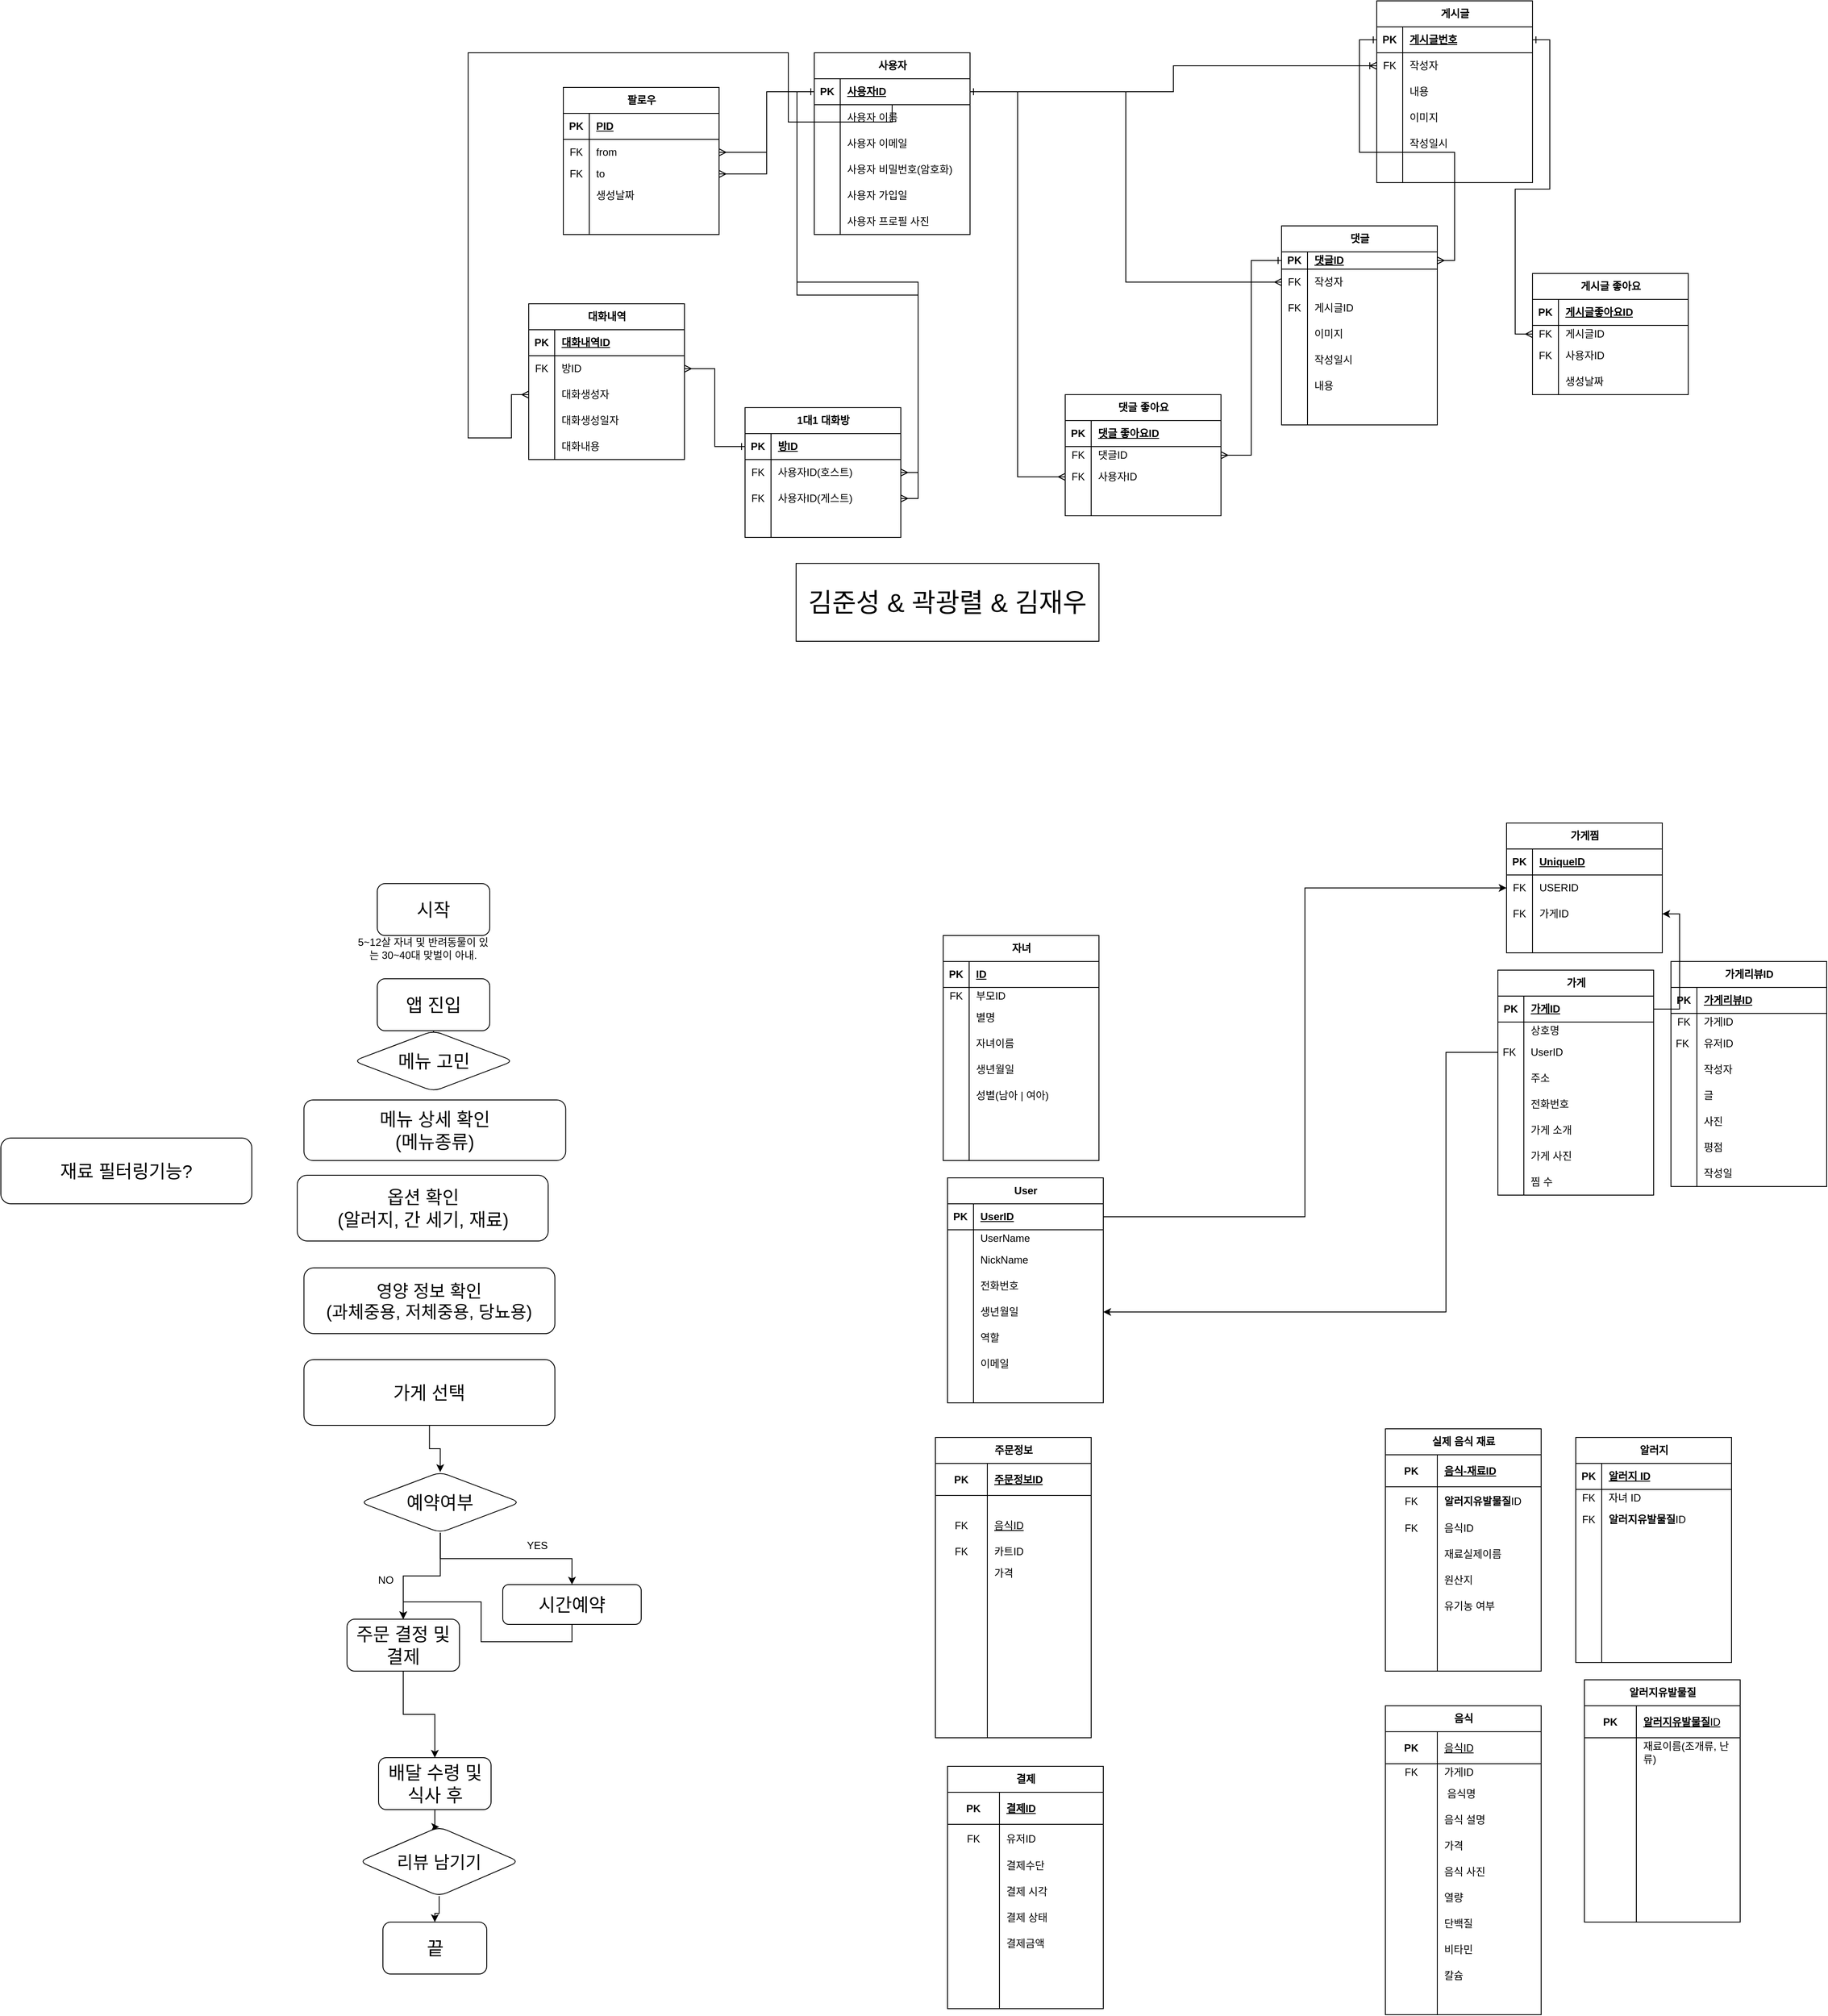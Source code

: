 <mxfile version="28.2.8">
  <diagram name="페이지-1" id="eFJEu36LDTh2WFAqGaQ7">
    <mxGraphModel dx="3585" dy="1915" grid="1" gridSize="10" guides="1" tooltips="1" connect="1" arrows="1" fold="1" page="1" pageScale="1" pageWidth="827" pageHeight="1169" math="0" shadow="0">
      <root>
        <mxCell id="0" />
        <mxCell id="1" parent="0" />
        <mxCell id="Hvkbq2LC0nql_w26aQEg-5" value="사용자" style="shape=table;startSize=30;container=1;collapsible=1;childLayout=tableLayout;fixedRows=1;rowLines=0;fontStyle=1;align=center;resizeLast=1;html=1;" parent="1" vertex="1">
          <mxGeometry x="260" y="100" width="180" height="210" as="geometry" />
        </mxCell>
        <mxCell id="Hvkbq2LC0nql_w26aQEg-6" value="" style="shape=tableRow;horizontal=0;startSize=0;swimlaneHead=0;swimlaneBody=0;fillColor=none;collapsible=0;dropTarget=0;points=[[0,0.5],[1,0.5]];portConstraint=eastwest;top=0;left=0;right=0;bottom=1;" parent="Hvkbq2LC0nql_w26aQEg-5" vertex="1">
          <mxGeometry y="30" width="180" height="30" as="geometry" />
        </mxCell>
        <mxCell id="Hvkbq2LC0nql_w26aQEg-7" value="PK" style="shape=partialRectangle;connectable=0;fillColor=none;top=0;left=0;bottom=0;right=0;fontStyle=1;overflow=hidden;whiteSpace=wrap;html=1;" parent="Hvkbq2LC0nql_w26aQEg-6" vertex="1">
          <mxGeometry width="30" height="30" as="geometry">
            <mxRectangle width="30" height="30" as="alternateBounds" />
          </mxGeometry>
        </mxCell>
        <mxCell id="Hvkbq2LC0nql_w26aQEg-8" value="사용자ID" style="shape=partialRectangle;connectable=0;fillColor=none;top=0;left=0;bottom=0;right=0;align=left;spacingLeft=6;fontStyle=5;overflow=hidden;whiteSpace=wrap;html=1;" parent="Hvkbq2LC0nql_w26aQEg-6" vertex="1">
          <mxGeometry x="30" width="150" height="30" as="geometry">
            <mxRectangle width="150" height="30" as="alternateBounds" />
          </mxGeometry>
        </mxCell>
        <mxCell id="Hvkbq2LC0nql_w26aQEg-9" value="" style="shape=tableRow;horizontal=0;startSize=0;swimlaneHead=0;swimlaneBody=0;fillColor=none;collapsible=0;dropTarget=0;points=[[0,0.5],[1,0.5]];portConstraint=eastwest;top=0;left=0;right=0;bottom=0;" parent="Hvkbq2LC0nql_w26aQEg-5" vertex="1">
          <mxGeometry y="60" width="180" height="30" as="geometry" />
        </mxCell>
        <mxCell id="Hvkbq2LC0nql_w26aQEg-10" value="" style="shape=partialRectangle;connectable=0;fillColor=none;top=0;left=0;bottom=0;right=0;editable=1;overflow=hidden;whiteSpace=wrap;html=1;" parent="Hvkbq2LC0nql_w26aQEg-9" vertex="1">
          <mxGeometry width="30" height="30" as="geometry">
            <mxRectangle width="30" height="30" as="alternateBounds" />
          </mxGeometry>
        </mxCell>
        <mxCell id="Hvkbq2LC0nql_w26aQEg-11" value="사용자 이름" style="shape=partialRectangle;connectable=0;fillColor=none;top=0;left=0;bottom=0;right=0;align=left;spacingLeft=6;overflow=hidden;whiteSpace=wrap;html=1;" parent="Hvkbq2LC0nql_w26aQEg-9" vertex="1">
          <mxGeometry x="30" width="150" height="30" as="geometry">
            <mxRectangle width="150" height="30" as="alternateBounds" />
          </mxGeometry>
        </mxCell>
        <mxCell id="Hvkbq2LC0nql_w26aQEg-12" value="" style="shape=tableRow;horizontal=0;startSize=0;swimlaneHead=0;swimlaneBody=0;fillColor=none;collapsible=0;dropTarget=0;points=[[0,0.5],[1,0.5]];portConstraint=eastwest;top=0;left=0;right=0;bottom=0;" parent="Hvkbq2LC0nql_w26aQEg-5" vertex="1">
          <mxGeometry y="90" width="180" height="30" as="geometry" />
        </mxCell>
        <mxCell id="Hvkbq2LC0nql_w26aQEg-13" value="" style="shape=partialRectangle;connectable=0;fillColor=none;top=0;left=0;bottom=0;right=0;editable=1;overflow=hidden;whiteSpace=wrap;html=1;" parent="Hvkbq2LC0nql_w26aQEg-12" vertex="1">
          <mxGeometry width="30" height="30" as="geometry">
            <mxRectangle width="30" height="30" as="alternateBounds" />
          </mxGeometry>
        </mxCell>
        <mxCell id="Hvkbq2LC0nql_w26aQEg-14" value="사용자 이메일" style="shape=partialRectangle;connectable=0;fillColor=none;top=0;left=0;bottom=0;right=0;align=left;spacingLeft=6;overflow=hidden;whiteSpace=wrap;html=1;" parent="Hvkbq2LC0nql_w26aQEg-12" vertex="1">
          <mxGeometry x="30" width="150" height="30" as="geometry">
            <mxRectangle width="150" height="30" as="alternateBounds" />
          </mxGeometry>
        </mxCell>
        <mxCell id="Hvkbq2LC0nql_w26aQEg-15" value="" style="shape=tableRow;horizontal=0;startSize=0;swimlaneHead=0;swimlaneBody=0;fillColor=none;collapsible=0;dropTarget=0;points=[[0,0.5],[1,0.5]];portConstraint=eastwest;top=0;left=0;right=0;bottom=0;" parent="Hvkbq2LC0nql_w26aQEg-5" vertex="1">
          <mxGeometry y="120" width="180" height="30" as="geometry" />
        </mxCell>
        <mxCell id="Hvkbq2LC0nql_w26aQEg-16" value="" style="shape=partialRectangle;connectable=0;fillColor=none;top=0;left=0;bottom=0;right=0;editable=1;overflow=hidden;whiteSpace=wrap;html=1;" parent="Hvkbq2LC0nql_w26aQEg-15" vertex="1">
          <mxGeometry width="30" height="30" as="geometry">
            <mxRectangle width="30" height="30" as="alternateBounds" />
          </mxGeometry>
        </mxCell>
        <mxCell id="Hvkbq2LC0nql_w26aQEg-17" value="사용자 비밀번호(암호화)" style="shape=partialRectangle;connectable=0;fillColor=none;top=0;left=0;bottom=0;right=0;align=left;spacingLeft=6;overflow=hidden;whiteSpace=wrap;html=1;" parent="Hvkbq2LC0nql_w26aQEg-15" vertex="1">
          <mxGeometry x="30" width="150" height="30" as="geometry">
            <mxRectangle width="150" height="30" as="alternateBounds" />
          </mxGeometry>
        </mxCell>
        <mxCell id="Hvkbq2LC0nql_w26aQEg-65" value="" style="shape=tableRow;horizontal=0;startSize=0;swimlaneHead=0;swimlaneBody=0;fillColor=none;collapsible=0;dropTarget=0;points=[[0,0.5],[1,0.5]];portConstraint=eastwest;top=0;left=0;right=0;bottom=0;" parent="Hvkbq2LC0nql_w26aQEg-5" vertex="1">
          <mxGeometry y="150" width="180" height="30" as="geometry" />
        </mxCell>
        <mxCell id="Hvkbq2LC0nql_w26aQEg-66" value="" style="shape=partialRectangle;connectable=0;fillColor=none;top=0;left=0;bottom=0;right=0;editable=1;overflow=hidden;whiteSpace=wrap;html=1;" parent="Hvkbq2LC0nql_w26aQEg-65" vertex="1">
          <mxGeometry width="30" height="30" as="geometry">
            <mxRectangle width="30" height="30" as="alternateBounds" />
          </mxGeometry>
        </mxCell>
        <mxCell id="Hvkbq2LC0nql_w26aQEg-67" value="사용자 가입일" style="shape=partialRectangle;connectable=0;fillColor=none;top=0;left=0;bottom=0;right=0;align=left;spacingLeft=6;overflow=hidden;whiteSpace=wrap;html=1;" parent="Hvkbq2LC0nql_w26aQEg-65" vertex="1">
          <mxGeometry x="30" width="150" height="30" as="geometry">
            <mxRectangle width="150" height="30" as="alternateBounds" />
          </mxGeometry>
        </mxCell>
        <mxCell id="Hvkbq2LC0nql_w26aQEg-68" value="" style="shape=tableRow;horizontal=0;startSize=0;swimlaneHead=0;swimlaneBody=0;fillColor=none;collapsible=0;dropTarget=0;points=[[0,0.5],[1,0.5]];portConstraint=eastwest;top=0;left=0;right=0;bottom=0;" parent="Hvkbq2LC0nql_w26aQEg-5" vertex="1">
          <mxGeometry y="180" width="180" height="30" as="geometry" />
        </mxCell>
        <mxCell id="Hvkbq2LC0nql_w26aQEg-69" value="" style="shape=partialRectangle;connectable=0;fillColor=none;top=0;left=0;bottom=0;right=0;editable=1;overflow=hidden;whiteSpace=wrap;html=1;" parent="Hvkbq2LC0nql_w26aQEg-68" vertex="1">
          <mxGeometry width="30" height="30" as="geometry">
            <mxRectangle width="30" height="30" as="alternateBounds" />
          </mxGeometry>
        </mxCell>
        <mxCell id="Hvkbq2LC0nql_w26aQEg-70" value="사용자 프로필 사진" style="shape=partialRectangle;connectable=0;fillColor=none;top=0;left=0;bottom=0;right=0;align=left;spacingLeft=6;overflow=hidden;whiteSpace=wrap;html=1;" parent="Hvkbq2LC0nql_w26aQEg-68" vertex="1">
          <mxGeometry x="30" width="150" height="30" as="geometry">
            <mxRectangle width="150" height="30" as="alternateBounds" />
          </mxGeometry>
        </mxCell>
        <mxCell id="Hvkbq2LC0nql_w26aQEg-35" value="게시글" style="shape=table;startSize=30;container=1;collapsible=1;childLayout=tableLayout;fixedRows=1;rowLines=0;fontStyle=1;align=center;resizeLast=1;html=1;" parent="1" vertex="1">
          <mxGeometry x="910" y="40" width="180" height="210" as="geometry" />
        </mxCell>
        <mxCell id="Hvkbq2LC0nql_w26aQEg-36" value="" style="shape=tableRow;horizontal=0;startSize=0;swimlaneHead=0;swimlaneBody=0;fillColor=none;collapsible=0;dropTarget=0;points=[[0,0.5],[1,0.5]];portConstraint=eastwest;top=0;left=0;right=0;bottom=1;" parent="Hvkbq2LC0nql_w26aQEg-35" vertex="1">
          <mxGeometry y="30" width="180" height="30" as="geometry" />
        </mxCell>
        <mxCell id="Hvkbq2LC0nql_w26aQEg-37" value="PK" style="shape=partialRectangle;connectable=0;fillColor=none;top=0;left=0;bottom=0;right=0;fontStyle=1;overflow=hidden;whiteSpace=wrap;html=1;" parent="Hvkbq2LC0nql_w26aQEg-36" vertex="1">
          <mxGeometry width="30" height="30" as="geometry">
            <mxRectangle width="30" height="30" as="alternateBounds" />
          </mxGeometry>
        </mxCell>
        <mxCell id="Hvkbq2LC0nql_w26aQEg-38" value="게시글번호" style="shape=partialRectangle;connectable=0;fillColor=none;top=0;left=0;bottom=0;right=0;align=left;spacingLeft=6;fontStyle=5;overflow=hidden;whiteSpace=wrap;html=1;" parent="Hvkbq2LC0nql_w26aQEg-36" vertex="1">
          <mxGeometry x="30" width="150" height="30" as="geometry">
            <mxRectangle width="150" height="30" as="alternateBounds" />
          </mxGeometry>
        </mxCell>
        <mxCell id="Hvkbq2LC0nql_w26aQEg-39" value="" style="shape=tableRow;horizontal=0;startSize=0;swimlaneHead=0;swimlaneBody=0;fillColor=none;collapsible=0;dropTarget=0;points=[[0,0.5],[1,0.5]];portConstraint=eastwest;top=0;left=0;right=0;bottom=0;" parent="Hvkbq2LC0nql_w26aQEg-35" vertex="1">
          <mxGeometry y="60" width="180" height="30" as="geometry" />
        </mxCell>
        <mxCell id="Hvkbq2LC0nql_w26aQEg-40" value="FK" style="shape=partialRectangle;connectable=0;fillColor=none;top=0;left=0;bottom=0;right=0;editable=1;overflow=hidden;whiteSpace=wrap;html=1;" parent="Hvkbq2LC0nql_w26aQEg-39" vertex="1">
          <mxGeometry width="30" height="30" as="geometry">
            <mxRectangle width="30" height="30" as="alternateBounds" />
          </mxGeometry>
        </mxCell>
        <mxCell id="Hvkbq2LC0nql_w26aQEg-41" value="작성자" style="shape=partialRectangle;connectable=0;fillColor=none;top=0;left=0;bottom=0;right=0;align=left;spacingLeft=6;overflow=hidden;whiteSpace=wrap;html=1;" parent="Hvkbq2LC0nql_w26aQEg-39" vertex="1">
          <mxGeometry x="30" width="150" height="30" as="geometry">
            <mxRectangle width="150" height="30" as="alternateBounds" />
          </mxGeometry>
        </mxCell>
        <mxCell id="Hvkbq2LC0nql_w26aQEg-42" value="" style="shape=tableRow;horizontal=0;startSize=0;swimlaneHead=0;swimlaneBody=0;fillColor=none;collapsible=0;dropTarget=0;points=[[0,0.5],[1,0.5]];portConstraint=eastwest;top=0;left=0;right=0;bottom=0;" parent="Hvkbq2LC0nql_w26aQEg-35" vertex="1">
          <mxGeometry y="90" width="180" height="30" as="geometry" />
        </mxCell>
        <mxCell id="Hvkbq2LC0nql_w26aQEg-43" value="" style="shape=partialRectangle;connectable=0;fillColor=none;top=0;left=0;bottom=0;right=0;editable=1;overflow=hidden;whiteSpace=wrap;html=1;" parent="Hvkbq2LC0nql_w26aQEg-42" vertex="1">
          <mxGeometry width="30" height="30" as="geometry">
            <mxRectangle width="30" height="30" as="alternateBounds" />
          </mxGeometry>
        </mxCell>
        <mxCell id="Hvkbq2LC0nql_w26aQEg-44" value="내용" style="shape=partialRectangle;connectable=0;fillColor=none;top=0;left=0;bottom=0;right=0;align=left;spacingLeft=6;overflow=hidden;whiteSpace=wrap;html=1;" parent="Hvkbq2LC0nql_w26aQEg-42" vertex="1">
          <mxGeometry x="30" width="150" height="30" as="geometry">
            <mxRectangle width="150" height="30" as="alternateBounds" />
          </mxGeometry>
        </mxCell>
        <mxCell id="Hvkbq2LC0nql_w26aQEg-45" value="" style="shape=tableRow;horizontal=0;startSize=0;swimlaneHead=0;swimlaneBody=0;fillColor=none;collapsible=0;dropTarget=0;points=[[0,0.5],[1,0.5]];portConstraint=eastwest;top=0;left=0;right=0;bottom=0;" parent="Hvkbq2LC0nql_w26aQEg-35" vertex="1">
          <mxGeometry y="120" width="180" height="30" as="geometry" />
        </mxCell>
        <mxCell id="Hvkbq2LC0nql_w26aQEg-46" value="" style="shape=partialRectangle;connectable=0;fillColor=none;top=0;left=0;bottom=0;right=0;editable=1;overflow=hidden;whiteSpace=wrap;html=1;" parent="Hvkbq2LC0nql_w26aQEg-45" vertex="1">
          <mxGeometry width="30" height="30" as="geometry">
            <mxRectangle width="30" height="30" as="alternateBounds" />
          </mxGeometry>
        </mxCell>
        <mxCell id="Hvkbq2LC0nql_w26aQEg-47" value="이미지" style="shape=partialRectangle;connectable=0;fillColor=none;top=0;left=0;bottom=0;right=0;align=left;spacingLeft=6;overflow=hidden;whiteSpace=wrap;html=1;" parent="Hvkbq2LC0nql_w26aQEg-45" vertex="1">
          <mxGeometry x="30" width="150" height="30" as="geometry">
            <mxRectangle width="150" height="30" as="alternateBounds" />
          </mxGeometry>
        </mxCell>
        <mxCell id="Hvkbq2LC0nql_w26aQEg-49" value="" style="shape=tableRow;horizontal=0;startSize=0;swimlaneHead=0;swimlaneBody=0;fillColor=none;collapsible=0;dropTarget=0;points=[[0,0.5],[1,0.5]];portConstraint=eastwest;top=0;left=0;right=0;bottom=0;" parent="Hvkbq2LC0nql_w26aQEg-35" vertex="1">
          <mxGeometry y="150" width="180" height="30" as="geometry" />
        </mxCell>
        <mxCell id="Hvkbq2LC0nql_w26aQEg-50" value="" style="shape=partialRectangle;connectable=0;fillColor=none;top=0;left=0;bottom=0;right=0;editable=1;overflow=hidden;whiteSpace=wrap;html=1;" parent="Hvkbq2LC0nql_w26aQEg-49" vertex="1">
          <mxGeometry width="30" height="30" as="geometry">
            <mxRectangle width="30" height="30" as="alternateBounds" />
          </mxGeometry>
        </mxCell>
        <mxCell id="Hvkbq2LC0nql_w26aQEg-51" value="작성일시" style="shape=partialRectangle;connectable=0;fillColor=none;top=0;left=0;bottom=0;right=0;align=left;spacingLeft=6;overflow=hidden;whiteSpace=wrap;html=1;" parent="Hvkbq2LC0nql_w26aQEg-49" vertex="1">
          <mxGeometry x="30" width="150" height="30" as="geometry">
            <mxRectangle width="150" height="30" as="alternateBounds" />
          </mxGeometry>
        </mxCell>
        <mxCell id="Hvkbq2LC0nql_w26aQEg-129" value="" style="shape=tableRow;horizontal=0;startSize=0;swimlaneHead=0;swimlaneBody=0;fillColor=none;collapsible=0;dropTarget=0;points=[[0,0.5],[1,0.5]];portConstraint=eastwest;top=0;left=0;right=0;bottom=0;" parent="Hvkbq2LC0nql_w26aQEg-35" vertex="1">
          <mxGeometry y="180" width="180" height="30" as="geometry" />
        </mxCell>
        <mxCell id="Hvkbq2LC0nql_w26aQEg-130" value="" style="shape=partialRectangle;connectable=0;fillColor=none;top=0;left=0;bottom=0;right=0;editable=1;overflow=hidden;whiteSpace=wrap;html=1;" parent="Hvkbq2LC0nql_w26aQEg-129" vertex="1">
          <mxGeometry width="30" height="30" as="geometry">
            <mxRectangle width="30" height="30" as="alternateBounds" />
          </mxGeometry>
        </mxCell>
        <mxCell id="Hvkbq2LC0nql_w26aQEg-131" value="" style="shape=partialRectangle;connectable=0;fillColor=none;top=0;left=0;bottom=0;right=0;align=left;spacingLeft=6;overflow=hidden;whiteSpace=wrap;html=1;" parent="Hvkbq2LC0nql_w26aQEg-129" vertex="1">
          <mxGeometry x="30" width="150" height="30" as="geometry">
            <mxRectangle width="150" height="30" as="alternateBounds" />
          </mxGeometry>
        </mxCell>
        <mxCell id="Hvkbq2LC0nql_w26aQEg-90" value="팔로우" style="shape=table;startSize=30;container=1;collapsible=1;childLayout=tableLayout;fixedRows=1;rowLines=0;fontStyle=1;align=center;resizeLast=1;html=1;" parent="1" vertex="1">
          <mxGeometry x="-30" y="140" width="180" height="170" as="geometry" />
        </mxCell>
        <mxCell id="Hvkbq2LC0nql_w26aQEg-91" value="" style="shape=tableRow;horizontal=0;startSize=0;swimlaneHead=0;swimlaneBody=0;fillColor=none;collapsible=0;dropTarget=0;points=[[0,0.5],[1,0.5]];portConstraint=eastwest;top=0;left=0;right=0;bottom=1;" parent="Hvkbq2LC0nql_w26aQEg-90" vertex="1">
          <mxGeometry y="30" width="180" height="30" as="geometry" />
        </mxCell>
        <mxCell id="Hvkbq2LC0nql_w26aQEg-92" value="PK" style="shape=partialRectangle;connectable=0;fillColor=none;top=0;left=0;bottom=0;right=0;fontStyle=1;overflow=hidden;whiteSpace=wrap;html=1;" parent="Hvkbq2LC0nql_w26aQEg-91" vertex="1">
          <mxGeometry width="30" height="30" as="geometry">
            <mxRectangle width="30" height="30" as="alternateBounds" />
          </mxGeometry>
        </mxCell>
        <mxCell id="Hvkbq2LC0nql_w26aQEg-93" value="PID" style="shape=partialRectangle;connectable=0;fillColor=none;top=0;left=0;bottom=0;right=0;align=left;spacingLeft=6;fontStyle=5;overflow=hidden;whiteSpace=wrap;html=1;" parent="Hvkbq2LC0nql_w26aQEg-91" vertex="1">
          <mxGeometry x="30" width="150" height="30" as="geometry">
            <mxRectangle width="150" height="30" as="alternateBounds" />
          </mxGeometry>
        </mxCell>
        <mxCell id="Hvkbq2LC0nql_w26aQEg-97" value="" style="shape=tableRow;horizontal=0;startSize=0;swimlaneHead=0;swimlaneBody=0;fillColor=none;collapsible=0;dropTarget=0;points=[[0,0.5],[1,0.5]];portConstraint=eastwest;top=0;left=0;right=0;bottom=0;" parent="Hvkbq2LC0nql_w26aQEg-90" vertex="1">
          <mxGeometry y="60" width="180" height="30" as="geometry" />
        </mxCell>
        <mxCell id="Hvkbq2LC0nql_w26aQEg-98" value="FK" style="shape=partialRectangle;connectable=0;fillColor=none;top=0;left=0;bottom=0;right=0;editable=1;overflow=hidden;whiteSpace=wrap;html=1;" parent="Hvkbq2LC0nql_w26aQEg-97" vertex="1">
          <mxGeometry width="30" height="30" as="geometry">
            <mxRectangle width="30" height="30" as="alternateBounds" />
          </mxGeometry>
        </mxCell>
        <mxCell id="Hvkbq2LC0nql_w26aQEg-99" value="&lt;span style=&quot;text-align: center;&quot;&gt;from&lt;/span&gt;" style="shape=partialRectangle;connectable=0;fillColor=none;top=0;left=0;bottom=0;right=0;align=left;spacingLeft=6;overflow=hidden;whiteSpace=wrap;html=1;" parent="Hvkbq2LC0nql_w26aQEg-97" vertex="1">
          <mxGeometry x="30" width="150" height="30" as="geometry">
            <mxRectangle width="150" height="30" as="alternateBounds" />
          </mxGeometry>
        </mxCell>
        <mxCell id="Hvkbq2LC0nql_w26aQEg-100" value="" style="shape=tableRow;horizontal=0;startSize=0;swimlaneHead=0;swimlaneBody=0;fillColor=none;collapsible=0;dropTarget=0;points=[[0,0.5],[1,0.5]];portConstraint=eastwest;top=0;left=0;right=0;bottom=0;" parent="Hvkbq2LC0nql_w26aQEg-90" vertex="1">
          <mxGeometry y="90" width="180" height="20" as="geometry" />
        </mxCell>
        <mxCell id="Hvkbq2LC0nql_w26aQEg-101" value="FK" style="shape=partialRectangle;connectable=0;fillColor=none;top=0;left=0;bottom=0;right=0;editable=1;overflow=hidden;whiteSpace=wrap;html=1;" parent="Hvkbq2LC0nql_w26aQEg-100" vertex="1">
          <mxGeometry width="30" height="20" as="geometry">
            <mxRectangle width="30" height="20" as="alternateBounds" />
          </mxGeometry>
        </mxCell>
        <mxCell id="Hvkbq2LC0nql_w26aQEg-102" value="&lt;span style=&quot;text-align: center;&quot;&gt;to&lt;/span&gt;" style="shape=partialRectangle;connectable=0;fillColor=none;top=0;left=0;bottom=0;right=0;align=left;spacingLeft=6;overflow=hidden;whiteSpace=wrap;html=1;" parent="Hvkbq2LC0nql_w26aQEg-100" vertex="1">
          <mxGeometry x="30" width="150" height="20" as="geometry">
            <mxRectangle width="150" height="20" as="alternateBounds" />
          </mxGeometry>
        </mxCell>
        <mxCell id="Hvkbq2LC0nql_w26aQEg-103" value="" style="shape=tableRow;horizontal=0;startSize=0;swimlaneHead=0;swimlaneBody=0;fillColor=none;collapsible=0;dropTarget=0;points=[[0,0.5],[1,0.5]];portConstraint=eastwest;top=0;left=0;right=0;bottom=0;" parent="Hvkbq2LC0nql_w26aQEg-90" vertex="1">
          <mxGeometry y="110" width="180" height="30" as="geometry" />
        </mxCell>
        <mxCell id="Hvkbq2LC0nql_w26aQEg-104" value="" style="shape=partialRectangle;connectable=0;fillColor=none;top=0;left=0;bottom=0;right=0;editable=1;overflow=hidden;whiteSpace=wrap;html=1;" parent="Hvkbq2LC0nql_w26aQEg-103" vertex="1">
          <mxGeometry width="30" height="30" as="geometry">
            <mxRectangle width="30" height="30" as="alternateBounds" />
          </mxGeometry>
        </mxCell>
        <mxCell id="Hvkbq2LC0nql_w26aQEg-105" value="생성날짜" style="shape=partialRectangle;connectable=0;fillColor=none;top=0;left=0;bottom=0;right=0;align=left;spacingLeft=6;overflow=hidden;whiteSpace=wrap;html=1;" parent="Hvkbq2LC0nql_w26aQEg-103" vertex="1">
          <mxGeometry x="30" width="150" height="30" as="geometry">
            <mxRectangle width="150" height="30" as="alternateBounds" />
          </mxGeometry>
        </mxCell>
        <mxCell id="Hvkbq2LC0nql_w26aQEg-106" value="" style="shape=tableRow;horizontal=0;startSize=0;swimlaneHead=0;swimlaneBody=0;fillColor=none;collapsible=0;dropTarget=0;points=[[0,0.5],[1,0.5]];portConstraint=eastwest;top=0;left=0;right=0;bottom=0;" parent="Hvkbq2LC0nql_w26aQEg-90" vertex="1">
          <mxGeometry y="140" width="180" height="30" as="geometry" />
        </mxCell>
        <mxCell id="Hvkbq2LC0nql_w26aQEg-107" value="" style="shape=partialRectangle;connectable=0;fillColor=none;top=0;left=0;bottom=0;right=0;editable=1;overflow=hidden;whiteSpace=wrap;html=1;" parent="Hvkbq2LC0nql_w26aQEg-106" vertex="1">
          <mxGeometry width="30" height="30" as="geometry">
            <mxRectangle width="30" height="30" as="alternateBounds" />
          </mxGeometry>
        </mxCell>
        <mxCell id="Hvkbq2LC0nql_w26aQEg-108" value="" style="shape=partialRectangle;connectable=0;fillColor=none;top=0;left=0;bottom=0;right=0;align=left;spacingLeft=6;overflow=hidden;whiteSpace=wrap;html=1;" parent="Hvkbq2LC0nql_w26aQEg-106" vertex="1">
          <mxGeometry x="30" width="150" height="30" as="geometry">
            <mxRectangle width="150" height="30" as="alternateBounds" />
          </mxGeometry>
        </mxCell>
        <mxCell id="Hvkbq2LC0nql_w26aQEg-132" value="댓글" style="shape=table;startSize=30;container=1;collapsible=1;childLayout=tableLayout;fixedRows=1;rowLines=0;fontStyle=1;align=center;resizeLast=1;html=1;" parent="1" vertex="1">
          <mxGeometry x="800" y="300" width="180" height="230" as="geometry" />
        </mxCell>
        <mxCell id="Hvkbq2LC0nql_w26aQEg-133" value="" style="shape=tableRow;horizontal=0;startSize=0;swimlaneHead=0;swimlaneBody=0;fillColor=none;collapsible=0;dropTarget=0;points=[[0,0.5],[1,0.5]];portConstraint=eastwest;top=0;left=0;right=0;bottom=1;" parent="Hvkbq2LC0nql_w26aQEg-132" vertex="1">
          <mxGeometry y="30" width="180" height="20" as="geometry" />
        </mxCell>
        <mxCell id="Hvkbq2LC0nql_w26aQEg-134" value="PK" style="shape=partialRectangle;connectable=0;fillColor=none;top=0;left=0;bottom=0;right=0;fontStyle=1;overflow=hidden;whiteSpace=wrap;html=1;" parent="Hvkbq2LC0nql_w26aQEg-133" vertex="1">
          <mxGeometry width="30" height="20" as="geometry">
            <mxRectangle width="30" height="20" as="alternateBounds" />
          </mxGeometry>
        </mxCell>
        <mxCell id="Hvkbq2LC0nql_w26aQEg-135" value="댓글ID" style="shape=partialRectangle;connectable=0;fillColor=none;top=0;left=0;bottom=0;right=0;align=left;spacingLeft=6;fontStyle=5;overflow=hidden;whiteSpace=wrap;html=1;" parent="Hvkbq2LC0nql_w26aQEg-133" vertex="1">
          <mxGeometry x="30" width="150" height="20" as="geometry">
            <mxRectangle width="150" height="20" as="alternateBounds" />
          </mxGeometry>
        </mxCell>
        <mxCell id="Hvkbq2LC0nql_w26aQEg-136" value="" style="shape=tableRow;horizontal=0;startSize=0;swimlaneHead=0;swimlaneBody=0;fillColor=none;collapsible=0;dropTarget=0;points=[[0,0.5],[1,0.5]];portConstraint=eastwest;top=0;left=0;right=0;bottom=0;" parent="Hvkbq2LC0nql_w26aQEg-132" vertex="1">
          <mxGeometry y="50" width="180" height="30" as="geometry" />
        </mxCell>
        <mxCell id="Hvkbq2LC0nql_w26aQEg-137" value="FK" style="shape=partialRectangle;connectable=0;fillColor=none;top=0;left=0;bottom=0;right=0;editable=1;overflow=hidden;whiteSpace=wrap;html=1;" parent="Hvkbq2LC0nql_w26aQEg-136" vertex="1">
          <mxGeometry width="30" height="30" as="geometry">
            <mxRectangle width="30" height="30" as="alternateBounds" />
          </mxGeometry>
        </mxCell>
        <mxCell id="Hvkbq2LC0nql_w26aQEg-138" value="작성자" style="shape=partialRectangle;connectable=0;fillColor=none;top=0;left=0;bottom=0;right=0;align=left;spacingLeft=6;overflow=hidden;whiteSpace=wrap;html=1;" parent="Hvkbq2LC0nql_w26aQEg-136" vertex="1">
          <mxGeometry x="30" width="150" height="30" as="geometry">
            <mxRectangle width="150" height="30" as="alternateBounds" />
          </mxGeometry>
        </mxCell>
        <mxCell id="Hvkbq2LC0nql_w26aQEg-139" value="" style="shape=tableRow;horizontal=0;startSize=0;swimlaneHead=0;swimlaneBody=0;fillColor=none;collapsible=0;dropTarget=0;points=[[0,0.5],[1,0.5]];portConstraint=eastwest;top=0;left=0;right=0;bottom=0;" parent="Hvkbq2LC0nql_w26aQEg-132" vertex="1">
          <mxGeometry y="80" width="180" height="30" as="geometry" />
        </mxCell>
        <mxCell id="Hvkbq2LC0nql_w26aQEg-140" value="FK" style="shape=partialRectangle;connectable=0;fillColor=none;top=0;left=0;bottom=0;right=0;editable=1;overflow=hidden;whiteSpace=wrap;html=1;" parent="Hvkbq2LC0nql_w26aQEg-139" vertex="1">
          <mxGeometry width="30" height="30" as="geometry">
            <mxRectangle width="30" height="30" as="alternateBounds" />
          </mxGeometry>
        </mxCell>
        <mxCell id="Hvkbq2LC0nql_w26aQEg-141" value="게시글ID" style="shape=partialRectangle;connectable=0;fillColor=none;top=0;left=0;bottom=0;right=0;align=left;spacingLeft=6;overflow=hidden;whiteSpace=wrap;html=1;" parent="Hvkbq2LC0nql_w26aQEg-139" vertex="1">
          <mxGeometry x="30" width="150" height="30" as="geometry">
            <mxRectangle width="150" height="30" as="alternateBounds" />
          </mxGeometry>
        </mxCell>
        <mxCell id="Hvkbq2LC0nql_w26aQEg-142" value="" style="shape=tableRow;horizontal=0;startSize=0;swimlaneHead=0;swimlaneBody=0;fillColor=none;collapsible=0;dropTarget=0;points=[[0,0.5],[1,0.5]];portConstraint=eastwest;top=0;left=0;right=0;bottom=0;" parent="Hvkbq2LC0nql_w26aQEg-132" vertex="1">
          <mxGeometry y="110" width="180" height="30" as="geometry" />
        </mxCell>
        <mxCell id="Hvkbq2LC0nql_w26aQEg-143" value="" style="shape=partialRectangle;connectable=0;fillColor=none;top=0;left=0;bottom=0;right=0;editable=1;overflow=hidden;whiteSpace=wrap;html=1;" parent="Hvkbq2LC0nql_w26aQEg-142" vertex="1">
          <mxGeometry width="30" height="30" as="geometry">
            <mxRectangle width="30" height="30" as="alternateBounds" />
          </mxGeometry>
        </mxCell>
        <mxCell id="Hvkbq2LC0nql_w26aQEg-144" value="이미지" style="shape=partialRectangle;connectable=0;fillColor=none;top=0;left=0;bottom=0;right=0;align=left;spacingLeft=6;overflow=hidden;whiteSpace=wrap;html=1;" parent="Hvkbq2LC0nql_w26aQEg-142" vertex="1">
          <mxGeometry x="30" width="150" height="30" as="geometry">
            <mxRectangle width="150" height="30" as="alternateBounds" />
          </mxGeometry>
        </mxCell>
        <mxCell id="Hvkbq2LC0nql_w26aQEg-145" value="" style="shape=tableRow;horizontal=0;startSize=0;swimlaneHead=0;swimlaneBody=0;fillColor=none;collapsible=0;dropTarget=0;points=[[0,0.5],[1,0.5]];portConstraint=eastwest;top=0;left=0;right=0;bottom=0;" parent="Hvkbq2LC0nql_w26aQEg-132" vertex="1">
          <mxGeometry y="140" width="180" height="30" as="geometry" />
        </mxCell>
        <mxCell id="Hvkbq2LC0nql_w26aQEg-146" value="" style="shape=partialRectangle;connectable=0;fillColor=none;top=0;left=0;bottom=0;right=0;editable=1;overflow=hidden;whiteSpace=wrap;html=1;" parent="Hvkbq2LC0nql_w26aQEg-145" vertex="1">
          <mxGeometry width="30" height="30" as="geometry">
            <mxRectangle width="30" height="30" as="alternateBounds" />
          </mxGeometry>
        </mxCell>
        <mxCell id="Hvkbq2LC0nql_w26aQEg-147" value="작성일시" style="shape=partialRectangle;connectable=0;fillColor=none;top=0;left=0;bottom=0;right=0;align=left;spacingLeft=6;overflow=hidden;whiteSpace=wrap;html=1;" parent="Hvkbq2LC0nql_w26aQEg-145" vertex="1">
          <mxGeometry x="30" width="150" height="30" as="geometry">
            <mxRectangle width="150" height="30" as="alternateBounds" />
          </mxGeometry>
        </mxCell>
        <mxCell id="Hvkbq2LC0nql_w26aQEg-148" value="" style="shape=tableRow;horizontal=0;startSize=0;swimlaneHead=0;swimlaneBody=0;fillColor=none;collapsible=0;dropTarget=0;points=[[0,0.5],[1,0.5]];portConstraint=eastwest;top=0;left=0;right=0;bottom=0;" parent="Hvkbq2LC0nql_w26aQEg-132" vertex="1">
          <mxGeometry y="170" width="180" height="30" as="geometry" />
        </mxCell>
        <mxCell id="Hvkbq2LC0nql_w26aQEg-149" value="" style="shape=partialRectangle;connectable=0;fillColor=none;top=0;left=0;bottom=0;right=0;editable=1;overflow=hidden;whiteSpace=wrap;html=1;" parent="Hvkbq2LC0nql_w26aQEg-148" vertex="1">
          <mxGeometry width="30" height="30" as="geometry">
            <mxRectangle width="30" height="30" as="alternateBounds" />
          </mxGeometry>
        </mxCell>
        <mxCell id="Hvkbq2LC0nql_w26aQEg-150" value="내용" style="shape=partialRectangle;connectable=0;fillColor=none;top=0;left=0;bottom=0;right=0;align=left;spacingLeft=6;overflow=hidden;whiteSpace=wrap;html=1;" parent="Hvkbq2LC0nql_w26aQEg-148" vertex="1">
          <mxGeometry x="30" width="150" height="30" as="geometry">
            <mxRectangle width="150" height="30" as="alternateBounds" />
          </mxGeometry>
        </mxCell>
        <mxCell id="Hvkbq2LC0nql_w26aQEg-151" value="" style="shape=tableRow;horizontal=0;startSize=0;swimlaneHead=0;swimlaneBody=0;fillColor=none;collapsible=0;dropTarget=0;points=[[0,0.5],[1,0.5]];portConstraint=eastwest;top=0;left=0;right=0;bottom=0;" parent="Hvkbq2LC0nql_w26aQEg-132" vertex="1">
          <mxGeometry y="200" width="180" height="30" as="geometry" />
        </mxCell>
        <mxCell id="Hvkbq2LC0nql_w26aQEg-152" value="" style="shape=partialRectangle;connectable=0;fillColor=none;top=0;left=0;bottom=0;right=0;editable=1;overflow=hidden;whiteSpace=wrap;html=1;" parent="Hvkbq2LC0nql_w26aQEg-151" vertex="1">
          <mxGeometry width="30" height="30" as="geometry">
            <mxRectangle width="30" height="30" as="alternateBounds" />
          </mxGeometry>
        </mxCell>
        <mxCell id="Hvkbq2LC0nql_w26aQEg-153" value="" style="shape=partialRectangle;connectable=0;fillColor=none;top=0;left=0;bottom=0;right=0;align=left;spacingLeft=6;overflow=hidden;whiteSpace=wrap;html=1;" parent="Hvkbq2LC0nql_w26aQEg-151" vertex="1">
          <mxGeometry x="30" width="150" height="30" as="geometry">
            <mxRectangle width="150" height="30" as="alternateBounds" />
          </mxGeometry>
        </mxCell>
        <mxCell id="Hvkbq2LC0nql_w26aQEg-154" style="edgeStyle=orthogonalEdgeStyle;rounded=0;orthogonalLoop=1;jettySize=auto;html=1;exitX=1;exitY=0.5;exitDx=0;exitDy=0;endArrow=ERmany;endFill=0;" parent="1" source="Hvkbq2LC0nql_w26aQEg-6" target="Hvkbq2LC0nql_w26aQEg-136" edge="1">
          <mxGeometry relative="1" as="geometry" />
        </mxCell>
        <mxCell id="Hvkbq2LC0nql_w26aQEg-155" style="edgeStyle=orthogonalEdgeStyle;rounded=0;orthogonalLoop=1;jettySize=auto;html=1;exitX=1;exitY=0.5;exitDx=0;exitDy=0;entryX=0;entryY=0.5;entryDx=0;entryDy=0;endArrow=ERoneToMany;endFill=0;startArrow=ERone;startFill=0;" parent="1" source="Hvkbq2LC0nql_w26aQEg-6" target="Hvkbq2LC0nql_w26aQEg-39" edge="1">
          <mxGeometry relative="1" as="geometry" />
        </mxCell>
        <mxCell id="Hvkbq2LC0nql_w26aQEg-156" value="게시글 좋아요" style="shape=table;startSize=30;container=1;collapsible=1;childLayout=tableLayout;fixedRows=1;rowLines=0;fontStyle=1;align=center;resizeLast=1;html=1;" parent="1" vertex="1">
          <mxGeometry x="1090" y="355" width="180" height="140" as="geometry" />
        </mxCell>
        <mxCell id="Hvkbq2LC0nql_w26aQEg-157" value="" style="shape=tableRow;horizontal=0;startSize=0;swimlaneHead=0;swimlaneBody=0;fillColor=none;collapsible=0;dropTarget=0;points=[[0,0.5],[1,0.5]];portConstraint=eastwest;top=0;left=0;right=0;bottom=1;" parent="Hvkbq2LC0nql_w26aQEg-156" vertex="1">
          <mxGeometry y="30" width="180" height="30" as="geometry" />
        </mxCell>
        <mxCell id="Hvkbq2LC0nql_w26aQEg-158" value="PK" style="shape=partialRectangle;connectable=0;fillColor=none;top=0;left=0;bottom=0;right=0;fontStyle=1;overflow=hidden;whiteSpace=wrap;html=1;" parent="Hvkbq2LC0nql_w26aQEg-157" vertex="1">
          <mxGeometry width="30" height="30" as="geometry">
            <mxRectangle width="30" height="30" as="alternateBounds" />
          </mxGeometry>
        </mxCell>
        <mxCell id="Hvkbq2LC0nql_w26aQEg-159" value="게시글좋아요ID" style="shape=partialRectangle;connectable=0;fillColor=none;top=0;left=0;bottom=0;right=0;align=left;spacingLeft=6;fontStyle=5;overflow=hidden;whiteSpace=wrap;html=1;" parent="Hvkbq2LC0nql_w26aQEg-157" vertex="1">
          <mxGeometry x="30" width="150" height="30" as="geometry">
            <mxRectangle width="150" height="30" as="alternateBounds" />
          </mxGeometry>
        </mxCell>
        <mxCell id="Hvkbq2LC0nql_w26aQEg-160" value="" style="shape=tableRow;horizontal=0;startSize=0;swimlaneHead=0;swimlaneBody=0;fillColor=none;collapsible=0;dropTarget=0;points=[[0,0.5],[1,0.5]];portConstraint=eastwest;top=0;left=0;right=0;bottom=0;" parent="Hvkbq2LC0nql_w26aQEg-156" vertex="1">
          <mxGeometry y="60" width="180" height="20" as="geometry" />
        </mxCell>
        <mxCell id="Hvkbq2LC0nql_w26aQEg-161" value="FK" style="shape=partialRectangle;connectable=0;fillColor=none;top=0;left=0;bottom=0;right=0;editable=1;overflow=hidden;whiteSpace=wrap;html=1;" parent="Hvkbq2LC0nql_w26aQEg-160" vertex="1">
          <mxGeometry width="30" height="20" as="geometry">
            <mxRectangle width="30" height="20" as="alternateBounds" />
          </mxGeometry>
        </mxCell>
        <mxCell id="Hvkbq2LC0nql_w26aQEg-162" value="게시글ID" style="shape=partialRectangle;connectable=0;fillColor=none;top=0;left=0;bottom=0;right=0;align=left;spacingLeft=6;overflow=hidden;whiteSpace=wrap;html=1;" parent="Hvkbq2LC0nql_w26aQEg-160" vertex="1">
          <mxGeometry x="30" width="150" height="20" as="geometry">
            <mxRectangle width="150" height="20" as="alternateBounds" />
          </mxGeometry>
        </mxCell>
        <mxCell id="Hvkbq2LC0nql_w26aQEg-163" value="" style="shape=tableRow;horizontal=0;startSize=0;swimlaneHead=0;swimlaneBody=0;fillColor=none;collapsible=0;dropTarget=0;points=[[0,0.5],[1,0.5]];portConstraint=eastwest;top=0;left=0;right=0;bottom=0;" parent="Hvkbq2LC0nql_w26aQEg-156" vertex="1">
          <mxGeometry y="80" width="180" height="30" as="geometry" />
        </mxCell>
        <mxCell id="Hvkbq2LC0nql_w26aQEg-164" value="FK" style="shape=partialRectangle;connectable=0;fillColor=none;top=0;left=0;bottom=0;right=0;editable=1;overflow=hidden;whiteSpace=wrap;html=1;" parent="Hvkbq2LC0nql_w26aQEg-163" vertex="1">
          <mxGeometry width="30" height="30" as="geometry">
            <mxRectangle width="30" height="30" as="alternateBounds" />
          </mxGeometry>
        </mxCell>
        <mxCell id="Hvkbq2LC0nql_w26aQEg-165" value="사용자ID" style="shape=partialRectangle;connectable=0;fillColor=none;top=0;left=0;bottom=0;right=0;align=left;spacingLeft=6;overflow=hidden;whiteSpace=wrap;html=1;" parent="Hvkbq2LC0nql_w26aQEg-163" vertex="1">
          <mxGeometry x="30" width="150" height="30" as="geometry">
            <mxRectangle width="150" height="30" as="alternateBounds" />
          </mxGeometry>
        </mxCell>
        <mxCell id="Hvkbq2LC0nql_w26aQEg-166" value="" style="shape=tableRow;horizontal=0;startSize=0;swimlaneHead=0;swimlaneBody=0;fillColor=none;collapsible=0;dropTarget=0;points=[[0,0.5],[1,0.5]];portConstraint=eastwest;top=0;left=0;right=0;bottom=0;" parent="Hvkbq2LC0nql_w26aQEg-156" vertex="1">
          <mxGeometry y="110" width="180" height="30" as="geometry" />
        </mxCell>
        <mxCell id="Hvkbq2LC0nql_w26aQEg-167" value="" style="shape=partialRectangle;connectable=0;fillColor=none;top=0;left=0;bottom=0;right=0;editable=1;overflow=hidden;whiteSpace=wrap;html=1;" parent="Hvkbq2LC0nql_w26aQEg-166" vertex="1">
          <mxGeometry width="30" height="30" as="geometry">
            <mxRectangle width="30" height="30" as="alternateBounds" />
          </mxGeometry>
        </mxCell>
        <mxCell id="Hvkbq2LC0nql_w26aQEg-168" value="생성날짜" style="shape=partialRectangle;connectable=0;fillColor=none;top=0;left=0;bottom=0;right=0;align=left;spacingLeft=6;overflow=hidden;whiteSpace=wrap;html=1;" parent="Hvkbq2LC0nql_w26aQEg-166" vertex="1">
          <mxGeometry x="30" width="150" height="30" as="geometry">
            <mxRectangle width="150" height="30" as="alternateBounds" />
          </mxGeometry>
        </mxCell>
        <mxCell id="Hvkbq2LC0nql_w26aQEg-172" style="edgeStyle=orthogonalEdgeStyle;rounded=0;orthogonalLoop=1;jettySize=auto;html=1;exitX=1;exitY=0.5;exitDx=0;exitDy=0;endArrow=ERmany;endFill=0;startArrow=ERone;startFill=0;" parent="1" source="Hvkbq2LC0nql_w26aQEg-36" target="Hvkbq2LC0nql_w26aQEg-160" edge="1">
          <mxGeometry relative="1" as="geometry" />
        </mxCell>
        <mxCell id="Hvkbq2LC0nql_w26aQEg-173" style="edgeStyle=orthogonalEdgeStyle;rounded=0;orthogonalLoop=1;jettySize=auto;html=1;exitX=0;exitY=0.5;exitDx=0;exitDy=0;endArrow=ERmany;endFill=0;startArrow=ERone;startFill=0;" parent="1" source="Hvkbq2LC0nql_w26aQEg-36" target="Hvkbq2LC0nql_w26aQEg-133" edge="1">
          <mxGeometry relative="1" as="geometry" />
        </mxCell>
        <mxCell id="Hvkbq2LC0nql_w26aQEg-177" style="edgeStyle=orthogonalEdgeStyle;rounded=0;orthogonalLoop=1;jettySize=auto;html=1;entryX=0;entryY=0.5;entryDx=0;entryDy=0;endArrow=ERone;endFill=0;startArrow=ERmany;startFill=0;" parent="1" source="Hvkbq2LC0nql_w26aQEg-97" target="Hvkbq2LC0nql_w26aQEg-6" edge="1">
          <mxGeometry relative="1" as="geometry" />
        </mxCell>
        <mxCell id="Hvkbq2LC0nql_w26aQEg-178" style="edgeStyle=orthogonalEdgeStyle;rounded=0;orthogonalLoop=1;jettySize=auto;html=1;endArrow=ERone;endFill=0;startArrow=ERmany;startFill=0;" parent="1" source="Hvkbq2LC0nql_w26aQEg-100" target="Hvkbq2LC0nql_w26aQEg-6" edge="1">
          <mxGeometry relative="1" as="geometry" />
        </mxCell>
        <mxCell id="Hvkbq2LC0nql_w26aQEg-227" value="댓글 좋아요" style="shape=table;startSize=30;container=1;collapsible=1;childLayout=tableLayout;fixedRows=1;rowLines=0;fontStyle=1;align=center;resizeLast=1;html=1;" parent="1" vertex="1">
          <mxGeometry x="550" y="495" width="180" height="140" as="geometry" />
        </mxCell>
        <mxCell id="Hvkbq2LC0nql_w26aQEg-228" value="" style="shape=tableRow;horizontal=0;startSize=0;swimlaneHead=0;swimlaneBody=0;fillColor=none;collapsible=0;dropTarget=0;points=[[0,0.5],[1,0.5]];portConstraint=eastwest;top=0;left=0;right=0;bottom=1;" parent="Hvkbq2LC0nql_w26aQEg-227" vertex="1">
          <mxGeometry y="30" width="180" height="30" as="geometry" />
        </mxCell>
        <mxCell id="Hvkbq2LC0nql_w26aQEg-229" value="PK" style="shape=partialRectangle;connectable=0;fillColor=none;top=0;left=0;bottom=0;right=0;fontStyle=1;overflow=hidden;whiteSpace=wrap;html=1;" parent="Hvkbq2LC0nql_w26aQEg-228" vertex="1">
          <mxGeometry width="30" height="30" as="geometry">
            <mxRectangle width="30" height="30" as="alternateBounds" />
          </mxGeometry>
        </mxCell>
        <mxCell id="Hvkbq2LC0nql_w26aQEg-230" value="댓글 좋아요ID" style="shape=partialRectangle;connectable=0;fillColor=none;top=0;left=0;bottom=0;right=0;align=left;spacingLeft=6;fontStyle=5;overflow=hidden;whiteSpace=wrap;html=1;" parent="Hvkbq2LC0nql_w26aQEg-228" vertex="1">
          <mxGeometry x="30" width="150" height="30" as="geometry">
            <mxRectangle width="150" height="30" as="alternateBounds" />
          </mxGeometry>
        </mxCell>
        <mxCell id="Hvkbq2LC0nql_w26aQEg-231" value="" style="shape=tableRow;horizontal=0;startSize=0;swimlaneHead=0;swimlaneBody=0;fillColor=none;collapsible=0;dropTarget=0;points=[[0,0.5],[1,0.5]];portConstraint=eastwest;top=0;left=0;right=0;bottom=0;" parent="Hvkbq2LC0nql_w26aQEg-227" vertex="1">
          <mxGeometry y="60" width="180" height="20" as="geometry" />
        </mxCell>
        <mxCell id="Hvkbq2LC0nql_w26aQEg-232" value="FK" style="shape=partialRectangle;connectable=0;fillColor=none;top=0;left=0;bottom=0;right=0;editable=1;overflow=hidden;whiteSpace=wrap;html=1;" parent="Hvkbq2LC0nql_w26aQEg-231" vertex="1">
          <mxGeometry width="30" height="20" as="geometry">
            <mxRectangle width="30" height="20" as="alternateBounds" />
          </mxGeometry>
        </mxCell>
        <mxCell id="Hvkbq2LC0nql_w26aQEg-233" value="댓글ID" style="shape=partialRectangle;connectable=0;fillColor=none;top=0;left=0;bottom=0;right=0;align=left;spacingLeft=6;overflow=hidden;whiteSpace=wrap;html=1;" parent="Hvkbq2LC0nql_w26aQEg-231" vertex="1">
          <mxGeometry x="30" width="150" height="20" as="geometry">
            <mxRectangle width="150" height="20" as="alternateBounds" />
          </mxGeometry>
        </mxCell>
        <mxCell id="Hvkbq2LC0nql_w26aQEg-234" value="" style="shape=tableRow;horizontal=0;startSize=0;swimlaneHead=0;swimlaneBody=0;fillColor=none;collapsible=0;dropTarget=0;points=[[0,0.5],[1,0.5]];portConstraint=eastwest;top=0;left=0;right=0;bottom=0;" parent="Hvkbq2LC0nql_w26aQEg-227" vertex="1">
          <mxGeometry y="80" width="180" height="30" as="geometry" />
        </mxCell>
        <mxCell id="Hvkbq2LC0nql_w26aQEg-235" value="FK" style="shape=partialRectangle;connectable=0;fillColor=none;top=0;left=0;bottom=0;right=0;editable=1;overflow=hidden;whiteSpace=wrap;html=1;" parent="Hvkbq2LC0nql_w26aQEg-234" vertex="1">
          <mxGeometry width="30" height="30" as="geometry">
            <mxRectangle width="30" height="30" as="alternateBounds" />
          </mxGeometry>
        </mxCell>
        <mxCell id="Hvkbq2LC0nql_w26aQEg-236" value="사용자ID" style="shape=partialRectangle;connectable=0;fillColor=none;top=0;left=0;bottom=0;right=0;align=left;spacingLeft=6;overflow=hidden;whiteSpace=wrap;html=1;" parent="Hvkbq2LC0nql_w26aQEg-234" vertex="1">
          <mxGeometry x="30" width="150" height="30" as="geometry">
            <mxRectangle width="150" height="30" as="alternateBounds" />
          </mxGeometry>
        </mxCell>
        <mxCell id="Hvkbq2LC0nql_w26aQEg-237" value="" style="shape=tableRow;horizontal=0;startSize=0;swimlaneHead=0;swimlaneBody=0;fillColor=none;collapsible=0;dropTarget=0;points=[[0,0.5],[1,0.5]];portConstraint=eastwest;top=0;left=0;right=0;bottom=0;" parent="Hvkbq2LC0nql_w26aQEg-227" vertex="1">
          <mxGeometry y="110" width="180" height="30" as="geometry" />
        </mxCell>
        <mxCell id="Hvkbq2LC0nql_w26aQEg-238" value="" style="shape=partialRectangle;connectable=0;fillColor=none;top=0;left=0;bottom=0;right=0;editable=1;overflow=hidden;whiteSpace=wrap;html=1;" parent="Hvkbq2LC0nql_w26aQEg-237" vertex="1">
          <mxGeometry width="30" height="30" as="geometry">
            <mxRectangle width="30" height="30" as="alternateBounds" />
          </mxGeometry>
        </mxCell>
        <mxCell id="Hvkbq2LC0nql_w26aQEg-239" value="" style="shape=partialRectangle;connectable=0;fillColor=none;top=0;left=0;bottom=0;right=0;align=left;spacingLeft=6;overflow=hidden;whiteSpace=wrap;html=1;" parent="Hvkbq2LC0nql_w26aQEg-237" vertex="1">
          <mxGeometry x="30" width="150" height="30" as="geometry">
            <mxRectangle width="150" height="30" as="alternateBounds" />
          </mxGeometry>
        </mxCell>
        <mxCell id="Hvkbq2LC0nql_w26aQEg-240" style="edgeStyle=orthogonalEdgeStyle;rounded=0;orthogonalLoop=1;jettySize=auto;html=1;entryX=0;entryY=0.5;entryDx=0;entryDy=0;endArrow=ERmany;endFill=0;startArrow=ERone;startFill=0;" parent="1" source="Hvkbq2LC0nql_w26aQEg-6" target="Hvkbq2LC0nql_w26aQEg-234" edge="1">
          <mxGeometry relative="1" as="geometry" />
        </mxCell>
        <mxCell id="Hvkbq2LC0nql_w26aQEg-241" style="edgeStyle=orthogonalEdgeStyle;rounded=0;orthogonalLoop=1;jettySize=auto;html=1;exitX=1;exitY=0.5;exitDx=0;exitDy=0;endArrow=ERone;endFill=0;startArrow=ERmany;startFill=0;" parent="1" source="Hvkbq2LC0nql_w26aQEg-231" target="Hvkbq2LC0nql_w26aQEg-133" edge="1">
          <mxGeometry relative="1" as="geometry" />
        </mxCell>
        <mxCell id="Hvkbq2LC0nql_w26aQEg-242" value="1대1 대화방" style="shape=table;startSize=30;container=1;collapsible=1;childLayout=tableLayout;fixedRows=1;rowLines=0;fontStyle=1;align=center;resizeLast=1;html=1;" parent="1" vertex="1">
          <mxGeometry x="180" y="510" width="180" height="150" as="geometry" />
        </mxCell>
        <mxCell id="Hvkbq2LC0nql_w26aQEg-243" value="" style="shape=tableRow;horizontal=0;startSize=0;swimlaneHead=0;swimlaneBody=0;fillColor=none;collapsible=0;dropTarget=0;points=[[0,0.5],[1,0.5]];portConstraint=eastwest;top=0;left=0;right=0;bottom=1;" parent="Hvkbq2LC0nql_w26aQEg-242" vertex="1">
          <mxGeometry y="30" width="180" height="30" as="geometry" />
        </mxCell>
        <mxCell id="Hvkbq2LC0nql_w26aQEg-244" value="PK" style="shape=partialRectangle;connectable=0;fillColor=none;top=0;left=0;bottom=0;right=0;fontStyle=1;overflow=hidden;whiteSpace=wrap;html=1;" parent="Hvkbq2LC0nql_w26aQEg-243" vertex="1">
          <mxGeometry width="30" height="30" as="geometry">
            <mxRectangle width="30" height="30" as="alternateBounds" />
          </mxGeometry>
        </mxCell>
        <mxCell id="Hvkbq2LC0nql_w26aQEg-245" value="방ID" style="shape=partialRectangle;connectable=0;fillColor=none;top=0;left=0;bottom=0;right=0;align=left;spacingLeft=6;fontStyle=5;overflow=hidden;whiteSpace=wrap;html=1;" parent="Hvkbq2LC0nql_w26aQEg-243" vertex="1">
          <mxGeometry x="30" width="150" height="30" as="geometry">
            <mxRectangle width="150" height="30" as="alternateBounds" />
          </mxGeometry>
        </mxCell>
        <mxCell id="Hvkbq2LC0nql_w26aQEg-246" value="" style="shape=tableRow;horizontal=0;startSize=0;swimlaneHead=0;swimlaneBody=0;fillColor=none;collapsible=0;dropTarget=0;points=[[0,0.5],[1,0.5]];portConstraint=eastwest;top=0;left=0;right=0;bottom=0;" parent="Hvkbq2LC0nql_w26aQEg-242" vertex="1">
          <mxGeometry y="60" width="180" height="30" as="geometry" />
        </mxCell>
        <mxCell id="Hvkbq2LC0nql_w26aQEg-247" value="FK" style="shape=partialRectangle;connectable=0;fillColor=none;top=0;left=0;bottom=0;right=0;editable=1;overflow=hidden;whiteSpace=wrap;html=1;" parent="Hvkbq2LC0nql_w26aQEg-246" vertex="1">
          <mxGeometry width="30" height="30" as="geometry">
            <mxRectangle width="30" height="30" as="alternateBounds" />
          </mxGeometry>
        </mxCell>
        <mxCell id="Hvkbq2LC0nql_w26aQEg-248" value="사용자ID(호스트)" style="shape=partialRectangle;connectable=0;fillColor=none;top=0;left=0;bottom=0;right=0;align=left;spacingLeft=6;overflow=hidden;whiteSpace=wrap;html=1;" parent="Hvkbq2LC0nql_w26aQEg-246" vertex="1">
          <mxGeometry x="30" width="150" height="30" as="geometry">
            <mxRectangle width="150" height="30" as="alternateBounds" />
          </mxGeometry>
        </mxCell>
        <mxCell id="Hvkbq2LC0nql_w26aQEg-249" value="" style="shape=tableRow;horizontal=0;startSize=0;swimlaneHead=0;swimlaneBody=0;fillColor=none;collapsible=0;dropTarget=0;points=[[0,0.5],[1,0.5]];portConstraint=eastwest;top=0;left=0;right=0;bottom=0;" parent="Hvkbq2LC0nql_w26aQEg-242" vertex="1">
          <mxGeometry y="90" width="180" height="30" as="geometry" />
        </mxCell>
        <mxCell id="Hvkbq2LC0nql_w26aQEg-250" value="FK" style="shape=partialRectangle;connectable=0;fillColor=none;top=0;left=0;bottom=0;right=0;editable=1;overflow=hidden;whiteSpace=wrap;html=1;" parent="Hvkbq2LC0nql_w26aQEg-249" vertex="1">
          <mxGeometry width="30" height="30" as="geometry">
            <mxRectangle width="30" height="30" as="alternateBounds" />
          </mxGeometry>
        </mxCell>
        <mxCell id="Hvkbq2LC0nql_w26aQEg-251" value="사용자ID(게스트)" style="shape=partialRectangle;connectable=0;fillColor=none;top=0;left=0;bottom=0;right=0;align=left;spacingLeft=6;overflow=hidden;whiteSpace=wrap;html=1;" parent="Hvkbq2LC0nql_w26aQEg-249" vertex="1">
          <mxGeometry x="30" width="150" height="30" as="geometry">
            <mxRectangle width="150" height="30" as="alternateBounds" />
          </mxGeometry>
        </mxCell>
        <mxCell id="Hvkbq2LC0nql_w26aQEg-252" value="" style="shape=tableRow;horizontal=0;startSize=0;swimlaneHead=0;swimlaneBody=0;fillColor=none;collapsible=0;dropTarget=0;points=[[0,0.5],[1,0.5]];portConstraint=eastwest;top=0;left=0;right=0;bottom=0;" parent="Hvkbq2LC0nql_w26aQEg-242" vertex="1">
          <mxGeometry y="120" width="180" height="30" as="geometry" />
        </mxCell>
        <mxCell id="Hvkbq2LC0nql_w26aQEg-253" value="" style="shape=partialRectangle;connectable=0;fillColor=none;top=0;left=0;bottom=0;right=0;editable=1;overflow=hidden;whiteSpace=wrap;html=1;" parent="Hvkbq2LC0nql_w26aQEg-252" vertex="1">
          <mxGeometry width="30" height="30" as="geometry">
            <mxRectangle width="30" height="30" as="alternateBounds" />
          </mxGeometry>
        </mxCell>
        <mxCell id="Hvkbq2LC0nql_w26aQEg-254" value="" style="shape=partialRectangle;connectable=0;fillColor=none;top=0;left=0;bottom=0;right=0;align=left;spacingLeft=6;overflow=hidden;whiteSpace=wrap;html=1;" parent="Hvkbq2LC0nql_w26aQEg-252" vertex="1">
          <mxGeometry x="30" width="150" height="30" as="geometry">
            <mxRectangle width="150" height="30" as="alternateBounds" />
          </mxGeometry>
        </mxCell>
        <mxCell id="Hvkbq2LC0nql_w26aQEg-255" value="대화내역" style="shape=table;startSize=30;container=1;collapsible=1;childLayout=tableLayout;fixedRows=1;rowLines=0;fontStyle=1;align=center;resizeLast=1;html=1;" parent="1" vertex="1">
          <mxGeometry x="-70" y="390" width="180" height="180" as="geometry" />
        </mxCell>
        <mxCell id="Hvkbq2LC0nql_w26aQEg-256" value="" style="shape=tableRow;horizontal=0;startSize=0;swimlaneHead=0;swimlaneBody=0;fillColor=none;collapsible=0;dropTarget=0;points=[[0,0.5],[1,0.5]];portConstraint=eastwest;top=0;left=0;right=0;bottom=1;" parent="Hvkbq2LC0nql_w26aQEg-255" vertex="1">
          <mxGeometry y="30" width="180" height="30" as="geometry" />
        </mxCell>
        <mxCell id="Hvkbq2LC0nql_w26aQEg-257" value="PK" style="shape=partialRectangle;connectable=0;fillColor=none;top=0;left=0;bottom=0;right=0;fontStyle=1;overflow=hidden;whiteSpace=wrap;html=1;" parent="Hvkbq2LC0nql_w26aQEg-256" vertex="1">
          <mxGeometry width="30" height="30" as="geometry">
            <mxRectangle width="30" height="30" as="alternateBounds" />
          </mxGeometry>
        </mxCell>
        <mxCell id="Hvkbq2LC0nql_w26aQEg-258" value="대화내역ID" style="shape=partialRectangle;connectable=0;fillColor=none;top=0;left=0;bottom=0;right=0;align=left;spacingLeft=6;fontStyle=5;overflow=hidden;whiteSpace=wrap;html=1;" parent="Hvkbq2LC0nql_w26aQEg-256" vertex="1">
          <mxGeometry x="30" width="150" height="30" as="geometry">
            <mxRectangle width="150" height="30" as="alternateBounds" />
          </mxGeometry>
        </mxCell>
        <mxCell id="Hvkbq2LC0nql_w26aQEg-259" value="" style="shape=tableRow;horizontal=0;startSize=0;swimlaneHead=0;swimlaneBody=0;fillColor=none;collapsible=0;dropTarget=0;points=[[0,0.5],[1,0.5]];portConstraint=eastwest;top=0;left=0;right=0;bottom=0;" parent="Hvkbq2LC0nql_w26aQEg-255" vertex="1">
          <mxGeometry y="60" width="180" height="30" as="geometry" />
        </mxCell>
        <mxCell id="Hvkbq2LC0nql_w26aQEg-260" value="FK" style="shape=partialRectangle;connectable=0;fillColor=none;top=0;left=0;bottom=0;right=0;editable=1;overflow=hidden;whiteSpace=wrap;html=1;" parent="Hvkbq2LC0nql_w26aQEg-259" vertex="1">
          <mxGeometry width="30" height="30" as="geometry">
            <mxRectangle width="30" height="30" as="alternateBounds" />
          </mxGeometry>
        </mxCell>
        <mxCell id="Hvkbq2LC0nql_w26aQEg-261" value="방ID" style="shape=partialRectangle;connectable=0;fillColor=none;top=0;left=0;bottom=0;right=0;align=left;spacingLeft=6;overflow=hidden;whiteSpace=wrap;html=1;" parent="Hvkbq2LC0nql_w26aQEg-259" vertex="1">
          <mxGeometry x="30" width="150" height="30" as="geometry">
            <mxRectangle width="150" height="30" as="alternateBounds" />
          </mxGeometry>
        </mxCell>
        <mxCell id="Hvkbq2LC0nql_w26aQEg-262" value="" style="shape=tableRow;horizontal=0;startSize=0;swimlaneHead=0;swimlaneBody=0;fillColor=none;collapsible=0;dropTarget=0;points=[[0,0.5],[1,0.5]];portConstraint=eastwest;top=0;left=0;right=0;bottom=0;" parent="Hvkbq2LC0nql_w26aQEg-255" vertex="1">
          <mxGeometry y="90" width="180" height="30" as="geometry" />
        </mxCell>
        <mxCell id="Hvkbq2LC0nql_w26aQEg-263" value="" style="shape=partialRectangle;connectable=0;fillColor=none;top=0;left=0;bottom=0;right=0;editable=1;overflow=hidden;whiteSpace=wrap;html=1;" parent="Hvkbq2LC0nql_w26aQEg-262" vertex="1">
          <mxGeometry width="30" height="30" as="geometry">
            <mxRectangle width="30" height="30" as="alternateBounds" />
          </mxGeometry>
        </mxCell>
        <mxCell id="Hvkbq2LC0nql_w26aQEg-264" value="대화생성자" style="shape=partialRectangle;connectable=0;fillColor=none;top=0;left=0;bottom=0;right=0;align=left;spacingLeft=6;overflow=hidden;whiteSpace=wrap;html=1;" parent="Hvkbq2LC0nql_w26aQEg-262" vertex="1">
          <mxGeometry x="30" width="150" height="30" as="geometry">
            <mxRectangle width="150" height="30" as="alternateBounds" />
          </mxGeometry>
        </mxCell>
        <mxCell id="Hvkbq2LC0nql_w26aQEg-265" value="" style="shape=tableRow;horizontal=0;startSize=0;swimlaneHead=0;swimlaneBody=0;fillColor=none;collapsible=0;dropTarget=0;points=[[0,0.5],[1,0.5]];portConstraint=eastwest;top=0;left=0;right=0;bottom=0;" parent="Hvkbq2LC0nql_w26aQEg-255" vertex="1">
          <mxGeometry y="120" width="180" height="30" as="geometry" />
        </mxCell>
        <mxCell id="Hvkbq2LC0nql_w26aQEg-266" value="" style="shape=partialRectangle;connectable=0;fillColor=none;top=0;left=0;bottom=0;right=0;editable=1;overflow=hidden;whiteSpace=wrap;html=1;" parent="Hvkbq2LC0nql_w26aQEg-265" vertex="1">
          <mxGeometry width="30" height="30" as="geometry">
            <mxRectangle width="30" height="30" as="alternateBounds" />
          </mxGeometry>
        </mxCell>
        <mxCell id="Hvkbq2LC0nql_w26aQEg-267" value="대화생성일자" style="shape=partialRectangle;connectable=0;fillColor=none;top=0;left=0;bottom=0;right=0;align=left;spacingLeft=6;overflow=hidden;whiteSpace=wrap;html=1;" parent="Hvkbq2LC0nql_w26aQEg-265" vertex="1">
          <mxGeometry x="30" width="150" height="30" as="geometry">
            <mxRectangle width="150" height="30" as="alternateBounds" />
          </mxGeometry>
        </mxCell>
        <mxCell id="Hvkbq2LC0nql_w26aQEg-269" value="" style="shape=tableRow;horizontal=0;startSize=0;swimlaneHead=0;swimlaneBody=0;fillColor=none;collapsible=0;dropTarget=0;points=[[0,0.5],[1,0.5]];portConstraint=eastwest;top=0;left=0;right=0;bottom=0;" parent="Hvkbq2LC0nql_w26aQEg-255" vertex="1">
          <mxGeometry y="150" width="180" height="30" as="geometry" />
        </mxCell>
        <mxCell id="Hvkbq2LC0nql_w26aQEg-270" value="" style="shape=partialRectangle;connectable=0;fillColor=none;top=0;left=0;bottom=0;right=0;editable=1;overflow=hidden;whiteSpace=wrap;html=1;" parent="Hvkbq2LC0nql_w26aQEg-269" vertex="1">
          <mxGeometry width="30" height="30" as="geometry">
            <mxRectangle width="30" height="30" as="alternateBounds" />
          </mxGeometry>
        </mxCell>
        <mxCell id="Hvkbq2LC0nql_w26aQEg-271" value="대화내용" style="shape=partialRectangle;connectable=0;fillColor=none;top=0;left=0;bottom=0;right=0;align=left;spacingLeft=6;overflow=hidden;whiteSpace=wrap;html=1;" parent="Hvkbq2LC0nql_w26aQEg-269" vertex="1">
          <mxGeometry x="30" width="150" height="30" as="geometry">
            <mxRectangle width="150" height="30" as="alternateBounds" />
          </mxGeometry>
        </mxCell>
        <mxCell id="Hvkbq2LC0nql_w26aQEg-273" style="edgeStyle=orthogonalEdgeStyle;rounded=0;orthogonalLoop=1;jettySize=auto;html=1;endArrow=ERmany;endFill=0;" parent="1" source="Hvkbq2LC0nql_w26aQEg-6" target="Hvkbq2LC0nql_w26aQEg-246" edge="1">
          <mxGeometry relative="1" as="geometry" />
        </mxCell>
        <mxCell id="Hvkbq2LC0nql_w26aQEg-274" style="edgeStyle=orthogonalEdgeStyle;rounded=0;orthogonalLoop=1;jettySize=auto;html=1;entryX=1;entryY=0.5;entryDx=0;entryDy=0;endArrow=ERmany;endFill=0;" parent="1" source="Hvkbq2LC0nql_w26aQEg-6" target="Hvkbq2LC0nql_w26aQEg-249" edge="1">
          <mxGeometry relative="1" as="geometry" />
        </mxCell>
        <mxCell id="Hvkbq2LC0nql_w26aQEg-275" style="edgeStyle=orthogonalEdgeStyle;rounded=0;orthogonalLoop=1;jettySize=auto;html=1;exitX=0;exitY=0.5;exitDx=0;exitDy=0;endArrow=ERmany;endFill=0;startArrow=ERone;startFill=0;" parent="1" source="Hvkbq2LC0nql_w26aQEg-243" target="Hvkbq2LC0nql_w26aQEg-259" edge="1">
          <mxGeometry relative="1" as="geometry" />
        </mxCell>
        <mxCell id="Hvkbq2LC0nql_w26aQEg-278" style="edgeStyle=orthogonalEdgeStyle;rounded=0;orthogonalLoop=1;jettySize=auto;html=1;endArrow=ERmany;endFill=0;" parent="1" source="Hvkbq2LC0nql_w26aQEg-6" target="Hvkbq2LC0nql_w26aQEg-262" edge="1">
          <mxGeometry relative="1" as="geometry">
            <Array as="points">
              <mxPoint x="350" y="180" />
              <mxPoint x="230" y="180" />
              <mxPoint x="230" y="100" />
              <mxPoint x="-140" y="100" />
              <mxPoint x="-140" y="545" />
              <mxPoint x="-90" y="545" />
              <mxPoint x="-90" y="495" />
            </Array>
          </mxGeometry>
        </mxCell>
        <mxCell id="Hvkbq2LC0nql_w26aQEg-282" value="&lt;font style=&quot;font-size: 30px;&quot;&gt;김준성 &amp;amp; 곽광렬 &amp;amp; 김재우&lt;/font&gt;" style="whiteSpace=wrap;html=1;align=center;" parent="1" vertex="1">
          <mxGeometry x="239" y="690" width="350" height="90" as="geometry" />
        </mxCell>
        <mxCell id="czd4Ujmi2ERllWPHz19--18" value="&lt;font style=&quot;font-size: 21px;&quot;&gt;시작&lt;/font&gt;" style="rounded=1;whiteSpace=wrap;html=1;perimeterSpacing=0;" parent="1" vertex="1">
          <mxGeometry x="-245" y="1060" width="130" height="60" as="geometry" />
        </mxCell>
        <mxCell id="czd4Ujmi2ERllWPHz19--19" value="5~12살 자녀 및 반려동물이 있는 30~40대 맞벌이 아내." style="text;html=1;whiteSpace=wrap;strokeColor=none;fillColor=none;align=center;verticalAlign=middle;rounded=0;" parent="1" vertex="1">
          <mxGeometry x="-272.5" y="1120" width="160" height="30" as="geometry" />
        </mxCell>
        <mxCell id="czd4Ujmi2ERllWPHz19--21" value="&lt;font style=&quot;font-size: 21px;&quot;&gt;메뉴 상세 확인&lt;/font&gt;&lt;div&gt;&lt;span style=&quot;font-size: 21px;&quot;&gt;(메뉴종류)&lt;/span&gt;&lt;/div&gt;" style="rounded=1;whiteSpace=wrap;html=1;perimeterSpacing=0;" parent="1" vertex="1">
          <mxGeometry x="-329.75" y="1310" width="302.5" height="70" as="geometry" />
        </mxCell>
        <mxCell id="czd4Ujmi2ERllWPHz19--114" style="edgeStyle=orthogonalEdgeStyle;rounded=0;orthogonalLoop=1;jettySize=auto;html=1;entryX=0.5;entryY=0;entryDx=0;entryDy=0;" parent="1" source="czd4Ujmi2ERllWPHz19--22" target="czd4Ujmi2ERllWPHz19--38" edge="1">
          <mxGeometry relative="1" as="geometry" />
        </mxCell>
        <mxCell id="czd4Ujmi2ERllWPHz19--22" value="&lt;font style=&quot;font-size: 21px;&quot;&gt;앱 진입&lt;/font&gt;" style="rounded=1;whiteSpace=wrap;html=1;perimeterSpacing=0;" parent="1" vertex="1">
          <mxGeometry x="-245" y="1170" width="130" height="60" as="geometry" />
        </mxCell>
        <mxCell id="czd4Ujmi2ERllWPHz19--109" style="edgeStyle=orthogonalEdgeStyle;rounded=0;orthogonalLoop=1;jettySize=auto;html=1;exitX=0.5;exitY=1;exitDx=0;exitDy=0;entryX=0.5;entryY=0;entryDx=0;entryDy=0;" parent="1" source="czd4Ujmi2ERllWPHz19--23" target="czd4Ujmi2ERllWPHz19--24" edge="1">
          <mxGeometry relative="1" as="geometry" />
        </mxCell>
        <mxCell id="czd4Ujmi2ERllWPHz19--23" value="&lt;font style=&quot;font-size: 21px;&quot;&gt;주문 결정 및 결제&lt;/font&gt;" style="rounded=1;whiteSpace=wrap;html=1;perimeterSpacing=0;" parent="1" vertex="1">
          <mxGeometry x="-280" y="1910" width="130" height="60" as="geometry" />
        </mxCell>
        <mxCell id="czd4Ujmi2ERllWPHz19--33" value="" style="edgeStyle=orthogonalEdgeStyle;rounded=0;orthogonalLoop=1;jettySize=auto;html=1;" parent="1" source="czd4Ujmi2ERllWPHz19--24" target="czd4Ujmi2ERllWPHz19--32" edge="1">
          <mxGeometry relative="1" as="geometry" />
        </mxCell>
        <mxCell id="czd4Ujmi2ERllWPHz19--24" value="&lt;font style=&quot;font-size: 21px;&quot;&gt;배달 수령 및 식사 후&lt;/font&gt;" style="rounded=1;whiteSpace=wrap;html=1;perimeterSpacing=0;" parent="1" vertex="1">
          <mxGeometry x="-243.5" y="2070" width="130" height="60" as="geometry" />
        </mxCell>
        <mxCell id="czd4Ujmi2ERllWPHz19--35" value="" style="edgeStyle=orthogonalEdgeStyle;rounded=0;orthogonalLoop=1;jettySize=auto;html=1;" parent="1" source="czd4Ujmi2ERllWPHz19--32" target="czd4Ujmi2ERllWPHz19--34" edge="1">
          <mxGeometry relative="1" as="geometry" />
        </mxCell>
        <mxCell id="czd4Ujmi2ERllWPHz19--32" value="&lt;font style=&quot;font-size: 20px;&quot;&gt;리뷰 남기기&lt;/font&gt;" style="rhombus;whiteSpace=wrap;html=1;rounded=1;" parent="1" vertex="1">
          <mxGeometry x="-266" y="2150" width="185" height="80" as="geometry" />
        </mxCell>
        <mxCell id="czd4Ujmi2ERllWPHz19--34" value="&lt;font style=&quot;font-size: 21px;&quot;&gt;끝&lt;/font&gt;" style="whiteSpace=wrap;html=1;rounded=1;" parent="1" vertex="1">
          <mxGeometry x="-238.5" y="2260" width="120" height="60" as="geometry" />
        </mxCell>
        <mxCell id="czd4Ujmi2ERllWPHz19--38" value="&lt;span style=&quot;font-size: 21px;&quot;&gt;메뉴 고민&lt;/span&gt;" style="rhombus;whiteSpace=wrap;html=1;rounded=1;" parent="1" vertex="1">
          <mxGeometry x="-272.5" y="1230" width="185" height="70" as="geometry" />
        </mxCell>
        <mxCell id="czd4Ujmi2ERllWPHz19--41" value="&lt;font style=&quot;font-size: 21px;&quot;&gt;옵션 확인&lt;/font&gt;&lt;div&gt;&lt;font style=&quot;font-size: 21px;&quot;&gt;(알러지, 간 세기, 재료)&lt;/font&gt;&lt;/div&gt;" style="rounded=1;whiteSpace=wrap;html=1;perimeterSpacing=0;" parent="1" vertex="1">
          <mxGeometry x="-337.5" y="1397" width="290" height="76" as="geometry" />
        </mxCell>
        <mxCell id="czd4Ujmi2ERllWPHz19--110" style="edgeStyle=orthogonalEdgeStyle;rounded=0;orthogonalLoop=1;jettySize=auto;html=1;exitX=0.5;exitY=1;exitDx=0;exitDy=0;entryX=0.5;entryY=0;entryDx=0;entryDy=0;" parent="1" source="czd4Ujmi2ERllWPHz19--44" target="czd4Ujmi2ERllWPHz19--23" edge="1">
          <mxGeometry relative="1" as="geometry" />
        </mxCell>
        <mxCell id="czd4Ujmi2ERllWPHz19--44" value="&lt;span style=&quot;font-size: 21px;&quot;&gt;시간예약&lt;/span&gt;" style="rounded=1;whiteSpace=wrap;html=1;perimeterSpacing=0;" parent="1" vertex="1">
          <mxGeometry x="-100" y="1870" width="160" height="46" as="geometry" />
        </mxCell>
        <mxCell id="czd4Ujmi2ERllWPHz19--45" value="&lt;font style=&quot;font-size: 20px;&quot;&gt;영양 정보 확인&lt;/font&gt;&lt;div&gt;&lt;font style=&quot;font-size: 20px;&quot;&gt;(과체중용, 저체중용, 당뇨용)&lt;/font&gt;&lt;/div&gt;" style="rounded=1;whiteSpace=wrap;html=1;perimeterSpacing=0;" parent="1" vertex="1">
          <mxGeometry x="-329.75" y="1504" width="290" height="76" as="geometry" />
        </mxCell>
        <mxCell id="czd4Ujmi2ERllWPHz19--55" value="User" style="shape=table;startSize=30;container=1;collapsible=1;childLayout=tableLayout;fixedRows=1;rowLines=0;fontStyle=1;align=center;resizeLast=1;html=1;" parent="1" vertex="1">
          <mxGeometry x="414" y="1400" width="180" height="260" as="geometry">
            <mxRectangle x="-1730" y="1400" width="70" height="30" as="alternateBounds" />
          </mxGeometry>
        </mxCell>
        <mxCell id="czd4Ujmi2ERllWPHz19--56" value="" style="shape=tableRow;horizontal=0;startSize=0;swimlaneHead=0;swimlaneBody=0;fillColor=none;collapsible=0;dropTarget=0;points=[[0,0.5],[1,0.5]];portConstraint=eastwest;top=0;left=0;right=0;bottom=1;" parent="czd4Ujmi2ERllWPHz19--55" vertex="1">
          <mxGeometry y="30" width="180" height="30" as="geometry" />
        </mxCell>
        <mxCell id="czd4Ujmi2ERllWPHz19--57" value="PK" style="shape=partialRectangle;connectable=0;fillColor=none;top=0;left=0;bottom=0;right=0;fontStyle=1;overflow=hidden;whiteSpace=wrap;html=1;" parent="czd4Ujmi2ERllWPHz19--56" vertex="1">
          <mxGeometry width="30" height="30" as="geometry">
            <mxRectangle width="30" height="30" as="alternateBounds" />
          </mxGeometry>
        </mxCell>
        <mxCell id="czd4Ujmi2ERllWPHz19--58" value="UserID" style="shape=partialRectangle;connectable=0;fillColor=none;top=0;left=0;bottom=0;right=0;align=left;spacingLeft=6;fontStyle=5;overflow=hidden;whiteSpace=wrap;html=1;" parent="czd4Ujmi2ERllWPHz19--56" vertex="1">
          <mxGeometry x="30" width="150" height="30" as="geometry">
            <mxRectangle width="150" height="30" as="alternateBounds" />
          </mxGeometry>
        </mxCell>
        <mxCell id="czd4Ujmi2ERllWPHz19--59" value="" style="shape=tableRow;horizontal=0;startSize=0;swimlaneHead=0;swimlaneBody=0;fillColor=none;collapsible=0;dropTarget=0;points=[[0,0.5],[1,0.5]];portConstraint=eastwest;top=0;left=0;right=0;bottom=0;" parent="czd4Ujmi2ERllWPHz19--55" vertex="1">
          <mxGeometry y="60" width="180" height="20" as="geometry" />
        </mxCell>
        <mxCell id="czd4Ujmi2ERllWPHz19--60" value="" style="shape=partialRectangle;connectable=0;fillColor=none;top=0;left=0;bottom=0;right=0;editable=1;overflow=hidden;whiteSpace=wrap;html=1;" parent="czd4Ujmi2ERllWPHz19--59" vertex="1">
          <mxGeometry width="30" height="20" as="geometry">
            <mxRectangle width="30" height="20" as="alternateBounds" />
          </mxGeometry>
        </mxCell>
        <mxCell id="czd4Ujmi2ERllWPHz19--61" value="UserName" style="shape=partialRectangle;connectable=0;fillColor=none;top=0;left=0;bottom=0;right=0;align=left;spacingLeft=6;overflow=hidden;whiteSpace=wrap;html=1;" parent="czd4Ujmi2ERllWPHz19--59" vertex="1">
          <mxGeometry x="30" width="150" height="20" as="geometry">
            <mxRectangle width="150" height="20" as="alternateBounds" />
          </mxGeometry>
        </mxCell>
        <mxCell id="czd4Ujmi2ERllWPHz19--62" value="" style="shape=tableRow;horizontal=0;startSize=0;swimlaneHead=0;swimlaneBody=0;fillColor=none;collapsible=0;dropTarget=0;points=[[0,0.5],[1,0.5]];portConstraint=eastwest;top=0;left=0;right=0;bottom=0;" parent="czd4Ujmi2ERllWPHz19--55" vertex="1">
          <mxGeometry y="80" width="180" height="30" as="geometry" />
        </mxCell>
        <mxCell id="czd4Ujmi2ERllWPHz19--63" value="" style="shape=partialRectangle;connectable=0;fillColor=none;top=0;left=0;bottom=0;right=0;editable=1;overflow=hidden;whiteSpace=wrap;html=1;" parent="czd4Ujmi2ERllWPHz19--62" vertex="1">
          <mxGeometry width="30" height="30" as="geometry">
            <mxRectangle width="30" height="30" as="alternateBounds" />
          </mxGeometry>
        </mxCell>
        <mxCell id="czd4Ujmi2ERllWPHz19--64" value="NickName" style="shape=partialRectangle;connectable=0;fillColor=none;top=0;left=0;bottom=0;right=0;align=left;spacingLeft=6;overflow=hidden;whiteSpace=wrap;html=1;" parent="czd4Ujmi2ERllWPHz19--62" vertex="1">
          <mxGeometry x="30" width="150" height="30" as="geometry">
            <mxRectangle width="150" height="30" as="alternateBounds" />
          </mxGeometry>
        </mxCell>
        <mxCell id="czd4Ujmi2ERllWPHz19--65" value="" style="shape=tableRow;horizontal=0;startSize=0;swimlaneHead=0;swimlaneBody=0;fillColor=none;collapsible=0;dropTarget=0;points=[[0,0.5],[1,0.5]];portConstraint=eastwest;top=0;left=0;right=0;bottom=0;" parent="czd4Ujmi2ERllWPHz19--55" vertex="1">
          <mxGeometry y="110" width="180" height="30" as="geometry" />
        </mxCell>
        <mxCell id="czd4Ujmi2ERllWPHz19--66" value="" style="shape=partialRectangle;connectable=0;fillColor=none;top=0;left=0;bottom=0;right=0;editable=1;overflow=hidden;whiteSpace=wrap;html=1;" parent="czd4Ujmi2ERllWPHz19--65" vertex="1">
          <mxGeometry width="30" height="30" as="geometry">
            <mxRectangle width="30" height="30" as="alternateBounds" />
          </mxGeometry>
        </mxCell>
        <mxCell id="czd4Ujmi2ERllWPHz19--67" value="전화번호" style="shape=partialRectangle;connectable=0;fillColor=none;top=0;left=0;bottom=0;right=0;align=left;spacingLeft=6;overflow=hidden;whiteSpace=wrap;html=1;" parent="czd4Ujmi2ERllWPHz19--65" vertex="1">
          <mxGeometry x="30" width="150" height="30" as="geometry">
            <mxRectangle width="150" height="30" as="alternateBounds" />
          </mxGeometry>
        </mxCell>
        <mxCell id="czd4Ujmi2ERllWPHz19--87" value="" style="shape=tableRow;horizontal=0;startSize=0;swimlaneHead=0;swimlaneBody=0;fillColor=none;collapsible=0;dropTarget=0;points=[[0,0.5],[1,0.5]];portConstraint=eastwest;top=0;left=0;right=0;bottom=0;" parent="czd4Ujmi2ERllWPHz19--55" vertex="1">
          <mxGeometry y="140" width="180" height="30" as="geometry" />
        </mxCell>
        <mxCell id="czd4Ujmi2ERllWPHz19--88" value="" style="shape=partialRectangle;connectable=0;fillColor=none;top=0;left=0;bottom=0;right=0;editable=1;overflow=hidden;whiteSpace=wrap;html=1;" parent="czd4Ujmi2ERllWPHz19--87" vertex="1">
          <mxGeometry width="30" height="30" as="geometry">
            <mxRectangle width="30" height="30" as="alternateBounds" />
          </mxGeometry>
        </mxCell>
        <mxCell id="czd4Ujmi2ERllWPHz19--89" value="생년월일" style="shape=partialRectangle;connectable=0;fillColor=none;top=0;left=0;bottom=0;right=0;align=left;spacingLeft=6;overflow=hidden;whiteSpace=wrap;html=1;" parent="czd4Ujmi2ERllWPHz19--87" vertex="1">
          <mxGeometry x="30" width="150" height="30" as="geometry">
            <mxRectangle width="150" height="30" as="alternateBounds" />
          </mxGeometry>
        </mxCell>
        <mxCell id="czd4Ujmi2ERllWPHz19--106" value="" style="shape=tableRow;horizontal=0;startSize=0;swimlaneHead=0;swimlaneBody=0;fillColor=none;collapsible=0;dropTarget=0;points=[[0,0.5],[1,0.5]];portConstraint=eastwest;top=0;left=0;right=0;bottom=0;" parent="czd4Ujmi2ERllWPHz19--55" vertex="1">
          <mxGeometry y="170" width="180" height="30" as="geometry" />
        </mxCell>
        <mxCell id="czd4Ujmi2ERllWPHz19--107" value="" style="shape=partialRectangle;connectable=0;fillColor=none;top=0;left=0;bottom=0;right=0;editable=1;overflow=hidden;whiteSpace=wrap;html=1;" parent="czd4Ujmi2ERllWPHz19--106" vertex="1">
          <mxGeometry width="30" height="30" as="geometry">
            <mxRectangle width="30" height="30" as="alternateBounds" />
          </mxGeometry>
        </mxCell>
        <mxCell id="czd4Ujmi2ERllWPHz19--108" value="역할" style="shape=partialRectangle;connectable=0;fillColor=none;top=0;left=0;bottom=0;right=0;align=left;spacingLeft=6;overflow=hidden;whiteSpace=wrap;html=1;" parent="czd4Ujmi2ERllWPHz19--106" vertex="1">
          <mxGeometry x="30" width="150" height="30" as="geometry">
            <mxRectangle width="150" height="30" as="alternateBounds" />
          </mxGeometry>
        </mxCell>
        <mxCell id="czd4Ujmi2ERllWPHz19--126" value="" style="shape=tableRow;horizontal=0;startSize=0;swimlaneHead=0;swimlaneBody=0;fillColor=none;collapsible=0;dropTarget=0;points=[[0,0.5],[1,0.5]];portConstraint=eastwest;top=0;left=0;right=0;bottom=0;" parent="czd4Ujmi2ERllWPHz19--55" vertex="1">
          <mxGeometry y="200" width="180" height="30" as="geometry" />
        </mxCell>
        <mxCell id="czd4Ujmi2ERllWPHz19--127" value="" style="shape=partialRectangle;connectable=0;fillColor=none;top=0;left=0;bottom=0;right=0;editable=1;overflow=hidden;whiteSpace=wrap;html=1;" parent="czd4Ujmi2ERllWPHz19--126" vertex="1">
          <mxGeometry width="30" height="30" as="geometry">
            <mxRectangle width="30" height="30" as="alternateBounds" />
          </mxGeometry>
        </mxCell>
        <mxCell id="czd4Ujmi2ERllWPHz19--128" value="이메일" style="shape=partialRectangle;connectable=0;fillColor=none;top=0;left=0;bottom=0;right=0;align=left;spacingLeft=6;overflow=hidden;whiteSpace=wrap;html=1;" parent="czd4Ujmi2ERllWPHz19--126" vertex="1">
          <mxGeometry x="30" width="150" height="30" as="geometry">
            <mxRectangle width="150" height="30" as="alternateBounds" />
          </mxGeometry>
        </mxCell>
        <mxCell id="czd4Ujmi2ERllWPHz19--129" value="" style="shape=tableRow;horizontal=0;startSize=0;swimlaneHead=0;swimlaneBody=0;fillColor=none;collapsible=0;dropTarget=0;points=[[0,0.5],[1,0.5]];portConstraint=eastwest;top=0;left=0;right=0;bottom=0;" parent="czd4Ujmi2ERllWPHz19--55" vertex="1">
          <mxGeometry y="230" width="180" height="30" as="geometry" />
        </mxCell>
        <mxCell id="czd4Ujmi2ERllWPHz19--130" value="" style="shape=partialRectangle;connectable=0;fillColor=none;top=0;left=0;bottom=0;right=0;editable=1;overflow=hidden;whiteSpace=wrap;html=1;" parent="czd4Ujmi2ERllWPHz19--129" vertex="1">
          <mxGeometry width="30" height="30" as="geometry">
            <mxRectangle width="30" height="30" as="alternateBounds" />
          </mxGeometry>
        </mxCell>
        <mxCell id="czd4Ujmi2ERllWPHz19--131" value="" style="shape=partialRectangle;connectable=0;fillColor=none;top=0;left=0;bottom=0;right=0;align=left;spacingLeft=6;overflow=hidden;whiteSpace=wrap;html=1;" parent="czd4Ujmi2ERllWPHz19--129" vertex="1">
          <mxGeometry x="30" width="150" height="30" as="geometry">
            <mxRectangle width="150" height="30" as="alternateBounds" />
          </mxGeometry>
        </mxCell>
        <mxCell id="czd4Ujmi2ERllWPHz19--123" style="edgeStyle=orthogonalEdgeStyle;rounded=0;orthogonalLoop=1;jettySize=auto;html=1;entryX=0.5;entryY=0;entryDx=0;entryDy=0;" parent="1" source="czd4Ujmi2ERllWPHz19--116" target="czd4Ujmi2ERllWPHz19--119" edge="1">
          <mxGeometry relative="1" as="geometry" />
        </mxCell>
        <mxCell id="czd4Ujmi2ERllWPHz19--116" value="&lt;span style=&quot;font-size: 21px;&quot;&gt;가게 선택&lt;/span&gt;" style="rounded=1;whiteSpace=wrap;html=1;perimeterSpacing=0;" parent="1" vertex="1">
          <mxGeometry x="-329.75" y="1610" width="290" height="76" as="geometry" />
        </mxCell>
        <mxCell id="czd4Ujmi2ERllWPHz19--121" style="edgeStyle=orthogonalEdgeStyle;rounded=0;orthogonalLoop=1;jettySize=auto;html=1;entryX=0.5;entryY=0;entryDx=0;entryDy=0;" parent="1" source="czd4Ujmi2ERllWPHz19--119" target="czd4Ujmi2ERllWPHz19--23" edge="1">
          <mxGeometry relative="1" as="geometry">
            <mxPoint x="-172.25" y="1970" as="targetPoint" />
          </mxGeometry>
        </mxCell>
        <mxCell id="czd4Ujmi2ERllWPHz19--122" style="edgeStyle=orthogonalEdgeStyle;rounded=0;orthogonalLoop=1;jettySize=auto;html=1;" parent="1" source="czd4Ujmi2ERllWPHz19--119" target="czd4Ujmi2ERllWPHz19--44" edge="1">
          <mxGeometry relative="1" as="geometry" />
        </mxCell>
        <mxCell id="czd4Ujmi2ERllWPHz19--119" value="&lt;span style=&quot;font-size: 21px;&quot;&gt;예약여부&lt;/span&gt;" style="rhombus;whiteSpace=wrap;html=1;rounded=1;" parent="1" vertex="1">
          <mxGeometry x="-264.75" y="1740" width="185" height="70" as="geometry" />
        </mxCell>
        <mxCell id="czd4Ujmi2ERllWPHz19--124" value="YES" style="text;html=1;whiteSpace=wrap;strokeColor=none;fillColor=none;align=center;verticalAlign=middle;rounded=0;" parent="1" vertex="1">
          <mxGeometry x="-90" y="1810" width="60" height="30" as="geometry" />
        </mxCell>
        <mxCell id="czd4Ujmi2ERllWPHz19--125" value="NO" style="text;html=1;whiteSpace=wrap;strokeColor=none;fillColor=none;align=center;verticalAlign=middle;rounded=0;" parent="1" vertex="1">
          <mxGeometry x="-264.75" y="1850" width="60" height="30" as="geometry" />
        </mxCell>
        <mxCell id="czd4Ujmi2ERllWPHz19--132" value="자녀" style="shape=table;startSize=30;container=1;collapsible=1;childLayout=tableLayout;fixedRows=1;rowLines=0;fontStyle=1;align=center;resizeLast=1;html=1;" parent="1" vertex="1">
          <mxGeometry x="409" y="1120" width="180" height="260" as="geometry">
            <mxRectangle x="-1730" y="1400" width="70" height="30" as="alternateBounds" />
          </mxGeometry>
        </mxCell>
        <mxCell id="czd4Ujmi2ERllWPHz19--133" value="" style="shape=tableRow;horizontal=0;startSize=0;swimlaneHead=0;swimlaneBody=0;fillColor=none;collapsible=0;dropTarget=0;points=[[0,0.5],[1,0.5]];portConstraint=eastwest;top=0;left=0;right=0;bottom=1;" parent="czd4Ujmi2ERllWPHz19--132" vertex="1">
          <mxGeometry y="30" width="180" height="30" as="geometry" />
        </mxCell>
        <mxCell id="czd4Ujmi2ERllWPHz19--134" value="PK" style="shape=partialRectangle;connectable=0;fillColor=none;top=0;left=0;bottom=0;right=0;fontStyle=1;overflow=hidden;whiteSpace=wrap;html=1;" parent="czd4Ujmi2ERllWPHz19--133" vertex="1">
          <mxGeometry width="30" height="30" as="geometry">
            <mxRectangle width="30" height="30" as="alternateBounds" />
          </mxGeometry>
        </mxCell>
        <mxCell id="czd4Ujmi2ERllWPHz19--135" value="ID" style="shape=partialRectangle;connectable=0;fillColor=none;top=0;left=0;bottom=0;right=0;align=left;spacingLeft=6;fontStyle=5;overflow=hidden;whiteSpace=wrap;html=1;" parent="czd4Ujmi2ERllWPHz19--133" vertex="1">
          <mxGeometry x="30" width="150" height="30" as="geometry">
            <mxRectangle width="150" height="30" as="alternateBounds" />
          </mxGeometry>
        </mxCell>
        <mxCell id="czd4Ujmi2ERllWPHz19--136" value="" style="shape=tableRow;horizontal=0;startSize=0;swimlaneHead=0;swimlaneBody=0;fillColor=none;collapsible=0;dropTarget=0;points=[[0,0.5],[1,0.5]];portConstraint=eastwest;top=0;left=0;right=0;bottom=0;" parent="czd4Ujmi2ERllWPHz19--132" vertex="1">
          <mxGeometry y="60" width="180" height="20" as="geometry" />
        </mxCell>
        <mxCell id="czd4Ujmi2ERllWPHz19--137" value="FK" style="shape=partialRectangle;connectable=0;fillColor=none;top=0;left=0;bottom=0;right=0;editable=1;overflow=hidden;whiteSpace=wrap;html=1;" parent="czd4Ujmi2ERllWPHz19--136" vertex="1">
          <mxGeometry width="30" height="20" as="geometry">
            <mxRectangle width="30" height="20" as="alternateBounds" />
          </mxGeometry>
        </mxCell>
        <mxCell id="czd4Ujmi2ERllWPHz19--138" value="부모ID" style="shape=partialRectangle;connectable=0;fillColor=none;top=0;left=0;bottom=0;right=0;align=left;spacingLeft=6;overflow=hidden;whiteSpace=wrap;html=1;" parent="czd4Ujmi2ERllWPHz19--136" vertex="1">
          <mxGeometry x="30" width="150" height="20" as="geometry">
            <mxRectangle width="150" height="20" as="alternateBounds" />
          </mxGeometry>
        </mxCell>
        <mxCell id="czd4Ujmi2ERllWPHz19--139" value="" style="shape=tableRow;horizontal=0;startSize=0;swimlaneHead=0;swimlaneBody=0;fillColor=none;collapsible=0;dropTarget=0;points=[[0,0.5],[1,0.5]];portConstraint=eastwest;top=0;left=0;right=0;bottom=0;" parent="czd4Ujmi2ERllWPHz19--132" vertex="1">
          <mxGeometry y="80" width="180" height="30" as="geometry" />
        </mxCell>
        <mxCell id="czd4Ujmi2ERllWPHz19--140" value="" style="shape=partialRectangle;connectable=0;fillColor=none;top=0;left=0;bottom=0;right=0;editable=1;overflow=hidden;whiteSpace=wrap;html=1;" parent="czd4Ujmi2ERllWPHz19--139" vertex="1">
          <mxGeometry width="30" height="30" as="geometry">
            <mxRectangle width="30" height="30" as="alternateBounds" />
          </mxGeometry>
        </mxCell>
        <mxCell id="czd4Ujmi2ERllWPHz19--141" value="별명" style="shape=partialRectangle;connectable=0;fillColor=none;top=0;left=0;bottom=0;right=0;align=left;spacingLeft=6;overflow=hidden;whiteSpace=wrap;html=1;" parent="czd4Ujmi2ERllWPHz19--139" vertex="1">
          <mxGeometry x="30" width="150" height="30" as="geometry">
            <mxRectangle width="150" height="30" as="alternateBounds" />
          </mxGeometry>
        </mxCell>
        <mxCell id="czd4Ujmi2ERllWPHz19--142" value="" style="shape=tableRow;horizontal=0;startSize=0;swimlaneHead=0;swimlaneBody=0;fillColor=none;collapsible=0;dropTarget=0;points=[[0,0.5],[1,0.5]];portConstraint=eastwest;top=0;left=0;right=0;bottom=0;" parent="czd4Ujmi2ERllWPHz19--132" vertex="1">
          <mxGeometry y="110" width="180" height="30" as="geometry" />
        </mxCell>
        <mxCell id="czd4Ujmi2ERllWPHz19--143" value="" style="shape=partialRectangle;connectable=0;fillColor=none;top=0;left=0;bottom=0;right=0;editable=1;overflow=hidden;whiteSpace=wrap;html=1;" parent="czd4Ujmi2ERllWPHz19--142" vertex="1">
          <mxGeometry width="30" height="30" as="geometry">
            <mxRectangle width="30" height="30" as="alternateBounds" />
          </mxGeometry>
        </mxCell>
        <mxCell id="czd4Ujmi2ERllWPHz19--144" value="자녀이름" style="shape=partialRectangle;connectable=0;fillColor=none;top=0;left=0;bottom=0;right=0;align=left;spacingLeft=6;overflow=hidden;whiteSpace=wrap;html=1;" parent="czd4Ujmi2ERllWPHz19--142" vertex="1">
          <mxGeometry x="30" width="150" height="30" as="geometry">
            <mxRectangle width="150" height="30" as="alternateBounds" />
          </mxGeometry>
        </mxCell>
        <mxCell id="czd4Ujmi2ERllWPHz19--145" value="" style="shape=tableRow;horizontal=0;startSize=0;swimlaneHead=0;swimlaneBody=0;fillColor=none;collapsible=0;dropTarget=0;points=[[0,0.5],[1,0.5]];portConstraint=eastwest;top=0;left=0;right=0;bottom=0;" parent="czd4Ujmi2ERllWPHz19--132" vertex="1">
          <mxGeometry y="140" width="180" height="30" as="geometry" />
        </mxCell>
        <mxCell id="czd4Ujmi2ERllWPHz19--146" value="" style="shape=partialRectangle;connectable=0;fillColor=none;top=0;left=0;bottom=0;right=0;editable=1;overflow=hidden;whiteSpace=wrap;html=1;" parent="czd4Ujmi2ERllWPHz19--145" vertex="1">
          <mxGeometry width="30" height="30" as="geometry">
            <mxRectangle width="30" height="30" as="alternateBounds" />
          </mxGeometry>
        </mxCell>
        <mxCell id="czd4Ujmi2ERllWPHz19--147" value="생년월일" style="shape=partialRectangle;connectable=0;fillColor=none;top=0;left=0;bottom=0;right=0;align=left;spacingLeft=6;overflow=hidden;whiteSpace=wrap;html=1;" parent="czd4Ujmi2ERllWPHz19--145" vertex="1">
          <mxGeometry x="30" width="150" height="30" as="geometry">
            <mxRectangle width="150" height="30" as="alternateBounds" />
          </mxGeometry>
        </mxCell>
        <mxCell id="czd4Ujmi2ERllWPHz19--148" value="" style="shape=tableRow;horizontal=0;startSize=0;swimlaneHead=0;swimlaneBody=0;fillColor=none;collapsible=0;dropTarget=0;points=[[0,0.5],[1,0.5]];portConstraint=eastwest;top=0;left=0;right=0;bottom=0;" parent="czd4Ujmi2ERllWPHz19--132" vertex="1">
          <mxGeometry y="170" width="180" height="30" as="geometry" />
        </mxCell>
        <mxCell id="czd4Ujmi2ERllWPHz19--149" value="" style="shape=partialRectangle;connectable=0;fillColor=none;top=0;left=0;bottom=0;right=0;editable=1;overflow=hidden;whiteSpace=wrap;html=1;" parent="czd4Ujmi2ERllWPHz19--148" vertex="1">
          <mxGeometry width="30" height="30" as="geometry">
            <mxRectangle width="30" height="30" as="alternateBounds" />
          </mxGeometry>
        </mxCell>
        <mxCell id="czd4Ujmi2ERllWPHz19--150" value="성별(남아 | 여아)" style="shape=partialRectangle;connectable=0;fillColor=none;top=0;left=0;bottom=0;right=0;align=left;spacingLeft=6;overflow=hidden;whiteSpace=wrap;html=1;" parent="czd4Ujmi2ERllWPHz19--148" vertex="1">
          <mxGeometry x="30" width="150" height="30" as="geometry">
            <mxRectangle width="150" height="30" as="alternateBounds" />
          </mxGeometry>
        </mxCell>
        <mxCell id="czd4Ujmi2ERllWPHz19--151" value="" style="shape=tableRow;horizontal=0;startSize=0;swimlaneHead=0;swimlaneBody=0;fillColor=none;collapsible=0;dropTarget=0;points=[[0,0.5],[1,0.5]];portConstraint=eastwest;top=0;left=0;right=0;bottom=0;" parent="czd4Ujmi2ERllWPHz19--132" vertex="1">
          <mxGeometry y="200" width="180" height="30" as="geometry" />
        </mxCell>
        <mxCell id="czd4Ujmi2ERllWPHz19--152" value="" style="shape=partialRectangle;connectable=0;fillColor=none;top=0;left=0;bottom=0;right=0;editable=1;overflow=hidden;whiteSpace=wrap;html=1;" parent="czd4Ujmi2ERllWPHz19--151" vertex="1">
          <mxGeometry width="30" height="30" as="geometry">
            <mxRectangle width="30" height="30" as="alternateBounds" />
          </mxGeometry>
        </mxCell>
        <mxCell id="czd4Ujmi2ERllWPHz19--153" value="" style="shape=partialRectangle;connectable=0;fillColor=none;top=0;left=0;bottom=0;right=0;align=left;spacingLeft=6;overflow=hidden;whiteSpace=wrap;html=1;" parent="czd4Ujmi2ERllWPHz19--151" vertex="1">
          <mxGeometry x="30" width="150" height="30" as="geometry">
            <mxRectangle width="150" height="30" as="alternateBounds" />
          </mxGeometry>
        </mxCell>
        <mxCell id="czd4Ujmi2ERllWPHz19--154" value="" style="shape=tableRow;horizontal=0;startSize=0;swimlaneHead=0;swimlaneBody=0;fillColor=none;collapsible=0;dropTarget=0;points=[[0,0.5],[1,0.5]];portConstraint=eastwest;top=0;left=0;right=0;bottom=0;" parent="czd4Ujmi2ERllWPHz19--132" vertex="1">
          <mxGeometry y="230" width="180" height="30" as="geometry" />
        </mxCell>
        <mxCell id="czd4Ujmi2ERllWPHz19--155" value="" style="shape=partialRectangle;connectable=0;fillColor=none;top=0;left=0;bottom=0;right=0;editable=1;overflow=hidden;whiteSpace=wrap;html=1;" parent="czd4Ujmi2ERllWPHz19--154" vertex="1">
          <mxGeometry width="30" height="30" as="geometry">
            <mxRectangle width="30" height="30" as="alternateBounds" />
          </mxGeometry>
        </mxCell>
        <mxCell id="czd4Ujmi2ERllWPHz19--156" value="" style="shape=partialRectangle;connectable=0;fillColor=none;top=0;left=0;bottom=0;right=0;align=left;spacingLeft=6;overflow=hidden;whiteSpace=wrap;html=1;" parent="czd4Ujmi2ERllWPHz19--154" vertex="1">
          <mxGeometry x="30" width="150" height="30" as="geometry">
            <mxRectangle width="150" height="30" as="alternateBounds" />
          </mxGeometry>
        </mxCell>
        <mxCell id="czd4Ujmi2ERllWPHz19--157" value="알러지" style="shape=table;startSize=30;container=1;collapsible=1;childLayout=tableLayout;fixedRows=1;rowLines=0;fontStyle=1;align=center;resizeLast=1;html=1;" parent="1" vertex="1">
          <mxGeometry x="1140" y="1700" width="180" height="260" as="geometry">
            <mxRectangle x="-1730" y="1400" width="70" height="30" as="alternateBounds" />
          </mxGeometry>
        </mxCell>
        <mxCell id="czd4Ujmi2ERllWPHz19--158" value="" style="shape=tableRow;horizontal=0;startSize=0;swimlaneHead=0;swimlaneBody=0;fillColor=none;collapsible=0;dropTarget=0;points=[[0,0.5],[1,0.5]];portConstraint=eastwest;top=0;left=0;right=0;bottom=1;" parent="czd4Ujmi2ERllWPHz19--157" vertex="1">
          <mxGeometry y="30" width="180" height="30" as="geometry" />
        </mxCell>
        <mxCell id="czd4Ujmi2ERllWPHz19--159" value="PK" style="shape=partialRectangle;connectable=0;fillColor=none;top=0;left=0;bottom=0;right=0;fontStyle=1;overflow=hidden;whiteSpace=wrap;html=1;" parent="czd4Ujmi2ERllWPHz19--158" vertex="1">
          <mxGeometry width="30" height="30" as="geometry">
            <mxRectangle width="30" height="30" as="alternateBounds" />
          </mxGeometry>
        </mxCell>
        <mxCell id="czd4Ujmi2ERllWPHz19--160" value="&lt;span style=&quot;text-align: center; text-wrap-mode: nowrap;&quot;&gt;알러지&amp;nbsp;&lt;/span&gt;ID" style="shape=partialRectangle;connectable=0;fillColor=none;top=0;left=0;bottom=0;right=0;align=left;spacingLeft=6;fontStyle=5;overflow=hidden;whiteSpace=wrap;html=1;" parent="czd4Ujmi2ERllWPHz19--158" vertex="1">
          <mxGeometry x="30" width="150" height="30" as="geometry">
            <mxRectangle width="150" height="30" as="alternateBounds" />
          </mxGeometry>
        </mxCell>
        <mxCell id="czd4Ujmi2ERllWPHz19--161" value="" style="shape=tableRow;horizontal=0;startSize=0;swimlaneHead=0;swimlaneBody=0;fillColor=none;collapsible=0;dropTarget=0;points=[[0,0.5],[1,0.5]];portConstraint=eastwest;top=0;left=0;right=0;bottom=0;" parent="czd4Ujmi2ERllWPHz19--157" vertex="1">
          <mxGeometry y="60" width="180" height="20" as="geometry" />
        </mxCell>
        <mxCell id="czd4Ujmi2ERllWPHz19--162" value="FK" style="shape=partialRectangle;connectable=0;fillColor=none;top=0;left=0;bottom=0;right=0;editable=1;overflow=hidden;whiteSpace=wrap;html=1;" parent="czd4Ujmi2ERllWPHz19--161" vertex="1">
          <mxGeometry width="30" height="20" as="geometry">
            <mxRectangle width="30" height="20" as="alternateBounds" />
          </mxGeometry>
        </mxCell>
        <mxCell id="czd4Ujmi2ERllWPHz19--163" value="자녀 ID" style="shape=partialRectangle;connectable=0;fillColor=none;top=0;left=0;bottom=0;right=0;align=left;spacingLeft=6;overflow=hidden;whiteSpace=wrap;html=1;" parent="czd4Ujmi2ERllWPHz19--161" vertex="1">
          <mxGeometry x="30" width="150" height="20" as="geometry">
            <mxRectangle width="150" height="20" as="alternateBounds" />
          </mxGeometry>
        </mxCell>
        <mxCell id="czd4Ujmi2ERllWPHz19--164" value="" style="shape=tableRow;horizontal=0;startSize=0;swimlaneHead=0;swimlaneBody=0;fillColor=none;collapsible=0;dropTarget=0;points=[[0,0.5],[1,0.5]];portConstraint=eastwest;top=0;left=0;right=0;bottom=0;" parent="czd4Ujmi2ERllWPHz19--157" vertex="1">
          <mxGeometry y="80" width="180" height="30" as="geometry" />
        </mxCell>
        <mxCell id="czd4Ujmi2ERllWPHz19--165" value="FK" style="shape=partialRectangle;connectable=0;fillColor=none;top=0;left=0;bottom=0;right=0;editable=1;overflow=hidden;whiteSpace=wrap;html=1;" parent="czd4Ujmi2ERllWPHz19--164" vertex="1">
          <mxGeometry width="30" height="30" as="geometry">
            <mxRectangle width="30" height="30" as="alternateBounds" />
          </mxGeometry>
        </mxCell>
        <mxCell id="czd4Ujmi2ERllWPHz19--166" value="&lt;span style=&quot;font-weight: 700; text-wrap-mode: nowrap; text-align: center;&quot;&gt;알러지유발물질&lt;/span&gt;ID" style="shape=partialRectangle;connectable=0;fillColor=none;top=0;left=0;bottom=0;right=0;align=left;spacingLeft=6;overflow=hidden;whiteSpace=wrap;html=1;" parent="czd4Ujmi2ERllWPHz19--164" vertex="1">
          <mxGeometry x="30" width="150" height="30" as="geometry">
            <mxRectangle width="150" height="30" as="alternateBounds" />
          </mxGeometry>
        </mxCell>
        <mxCell id="czd4Ujmi2ERllWPHz19--167" value="" style="shape=tableRow;horizontal=0;startSize=0;swimlaneHead=0;swimlaneBody=0;fillColor=none;collapsible=0;dropTarget=0;points=[[0,0.5],[1,0.5]];portConstraint=eastwest;top=0;left=0;right=0;bottom=0;" parent="czd4Ujmi2ERllWPHz19--157" vertex="1">
          <mxGeometry y="110" width="180" height="30" as="geometry" />
        </mxCell>
        <mxCell id="czd4Ujmi2ERllWPHz19--168" value="" style="shape=partialRectangle;connectable=0;fillColor=none;top=0;left=0;bottom=0;right=0;editable=1;overflow=hidden;whiteSpace=wrap;html=1;" parent="czd4Ujmi2ERllWPHz19--167" vertex="1">
          <mxGeometry width="30" height="30" as="geometry">
            <mxRectangle width="30" height="30" as="alternateBounds" />
          </mxGeometry>
        </mxCell>
        <mxCell id="czd4Ujmi2ERllWPHz19--169" value="" style="shape=partialRectangle;connectable=0;fillColor=none;top=0;left=0;bottom=0;right=0;align=left;spacingLeft=6;overflow=hidden;whiteSpace=wrap;html=1;" parent="czd4Ujmi2ERllWPHz19--167" vertex="1">
          <mxGeometry x="30" width="150" height="30" as="geometry">
            <mxRectangle width="150" height="30" as="alternateBounds" />
          </mxGeometry>
        </mxCell>
        <mxCell id="czd4Ujmi2ERllWPHz19--170" value="" style="shape=tableRow;horizontal=0;startSize=0;swimlaneHead=0;swimlaneBody=0;fillColor=none;collapsible=0;dropTarget=0;points=[[0,0.5],[1,0.5]];portConstraint=eastwest;top=0;left=0;right=0;bottom=0;" parent="czd4Ujmi2ERllWPHz19--157" vertex="1">
          <mxGeometry y="140" width="180" height="30" as="geometry" />
        </mxCell>
        <mxCell id="czd4Ujmi2ERllWPHz19--171" value="" style="shape=partialRectangle;connectable=0;fillColor=none;top=0;left=0;bottom=0;right=0;editable=1;overflow=hidden;whiteSpace=wrap;html=1;" parent="czd4Ujmi2ERllWPHz19--170" vertex="1">
          <mxGeometry width="30" height="30" as="geometry">
            <mxRectangle width="30" height="30" as="alternateBounds" />
          </mxGeometry>
        </mxCell>
        <mxCell id="czd4Ujmi2ERllWPHz19--172" value="" style="shape=partialRectangle;connectable=0;fillColor=none;top=0;left=0;bottom=0;right=0;align=left;spacingLeft=6;overflow=hidden;whiteSpace=wrap;html=1;" parent="czd4Ujmi2ERllWPHz19--170" vertex="1">
          <mxGeometry x="30" width="150" height="30" as="geometry">
            <mxRectangle width="150" height="30" as="alternateBounds" />
          </mxGeometry>
        </mxCell>
        <mxCell id="czd4Ujmi2ERllWPHz19--173" value="" style="shape=tableRow;horizontal=0;startSize=0;swimlaneHead=0;swimlaneBody=0;fillColor=none;collapsible=0;dropTarget=0;points=[[0,0.5],[1,0.5]];portConstraint=eastwest;top=0;left=0;right=0;bottom=0;" parent="czd4Ujmi2ERllWPHz19--157" vertex="1">
          <mxGeometry y="170" width="180" height="30" as="geometry" />
        </mxCell>
        <mxCell id="czd4Ujmi2ERllWPHz19--174" value="" style="shape=partialRectangle;connectable=0;fillColor=none;top=0;left=0;bottom=0;right=0;editable=1;overflow=hidden;whiteSpace=wrap;html=1;" parent="czd4Ujmi2ERllWPHz19--173" vertex="1">
          <mxGeometry width="30" height="30" as="geometry">
            <mxRectangle width="30" height="30" as="alternateBounds" />
          </mxGeometry>
        </mxCell>
        <mxCell id="czd4Ujmi2ERllWPHz19--175" value="" style="shape=partialRectangle;connectable=0;fillColor=none;top=0;left=0;bottom=0;right=0;align=left;spacingLeft=6;overflow=hidden;whiteSpace=wrap;html=1;" parent="czd4Ujmi2ERllWPHz19--173" vertex="1">
          <mxGeometry x="30" width="150" height="30" as="geometry">
            <mxRectangle width="150" height="30" as="alternateBounds" />
          </mxGeometry>
        </mxCell>
        <mxCell id="czd4Ujmi2ERllWPHz19--176" value="" style="shape=tableRow;horizontal=0;startSize=0;swimlaneHead=0;swimlaneBody=0;fillColor=none;collapsible=0;dropTarget=0;points=[[0,0.5],[1,0.5]];portConstraint=eastwest;top=0;left=0;right=0;bottom=0;" parent="czd4Ujmi2ERllWPHz19--157" vertex="1">
          <mxGeometry y="200" width="180" height="30" as="geometry" />
        </mxCell>
        <mxCell id="czd4Ujmi2ERllWPHz19--177" value="" style="shape=partialRectangle;connectable=0;fillColor=none;top=0;left=0;bottom=0;right=0;editable=1;overflow=hidden;whiteSpace=wrap;html=1;" parent="czd4Ujmi2ERllWPHz19--176" vertex="1">
          <mxGeometry width="30" height="30" as="geometry">
            <mxRectangle width="30" height="30" as="alternateBounds" />
          </mxGeometry>
        </mxCell>
        <mxCell id="czd4Ujmi2ERllWPHz19--178" value="" style="shape=partialRectangle;connectable=0;fillColor=none;top=0;left=0;bottom=0;right=0;align=left;spacingLeft=6;overflow=hidden;whiteSpace=wrap;html=1;" parent="czd4Ujmi2ERllWPHz19--176" vertex="1">
          <mxGeometry x="30" width="150" height="30" as="geometry">
            <mxRectangle width="150" height="30" as="alternateBounds" />
          </mxGeometry>
        </mxCell>
        <mxCell id="czd4Ujmi2ERllWPHz19--179" value="" style="shape=tableRow;horizontal=0;startSize=0;swimlaneHead=0;swimlaneBody=0;fillColor=none;collapsible=0;dropTarget=0;points=[[0,0.5],[1,0.5]];portConstraint=eastwest;top=0;left=0;right=0;bottom=0;" parent="czd4Ujmi2ERllWPHz19--157" vertex="1">
          <mxGeometry y="230" width="180" height="30" as="geometry" />
        </mxCell>
        <mxCell id="czd4Ujmi2ERllWPHz19--180" value="" style="shape=partialRectangle;connectable=0;fillColor=none;top=0;left=0;bottom=0;right=0;editable=1;overflow=hidden;whiteSpace=wrap;html=1;" parent="czd4Ujmi2ERllWPHz19--179" vertex="1">
          <mxGeometry width="30" height="30" as="geometry">
            <mxRectangle width="30" height="30" as="alternateBounds" />
          </mxGeometry>
        </mxCell>
        <mxCell id="czd4Ujmi2ERllWPHz19--181" value="" style="shape=partialRectangle;connectable=0;fillColor=none;top=0;left=0;bottom=0;right=0;align=left;spacingLeft=6;overflow=hidden;whiteSpace=wrap;html=1;" parent="czd4Ujmi2ERllWPHz19--179" vertex="1">
          <mxGeometry x="30" width="150" height="30" as="geometry">
            <mxRectangle width="150" height="30" as="alternateBounds" />
          </mxGeometry>
        </mxCell>
        <mxCell id="czd4Ujmi2ERllWPHz19--210" value="알러지유발물질" style="shape=table;startSize=30;container=1;collapsible=1;childLayout=tableLayout;fixedRows=1;rowLines=0;fontStyle=1;align=center;resizeLast=1;html=1;" parent="1" vertex="1">
          <mxGeometry x="1150" y="1980" width="180" height="280.0" as="geometry">
            <mxRectangle x="-1730" y="1400" width="70" height="30" as="alternateBounds" />
          </mxGeometry>
        </mxCell>
        <mxCell id="czd4Ujmi2ERllWPHz19--211" value="" style="shape=tableRow;horizontal=0;startSize=0;swimlaneHead=0;swimlaneBody=0;fillColor=none;collapsible=0;dropTarget=0;points=[[0,0.5],[1,0.5]];portConstraint=eastwest;top=0;left=0;right=0;bottom=1;" parent="czd4Ujmi2ERllWPHz19--210" vertex="1">
          <mxGeometry y="30" width="180" height="37" as="geometry" />
        </mxCell>
        <mxCell id="czd4Ujmi2ERllWPHz19--212" value="PK" style="shape=partialRectangle;connectable=0;fillColor=none;top=0;left=0;bottom=0;right=0;fontStyle=1;overflow=hidden;whiteSpace=wrap;html=1;" parent="czd4Ujmi2ERllWPHz19--211" vertex="1">
          <mxGeometry width="60" height="37" as="geometry">
            <mxRectangle width="60" height="37" as="alternateBounds" />
          </mxGeometry>
        </mxCell>
        <mxCell id="czd4Ujmi2ERllWPHz19--213" value="&lt;span style=&quot;text-align: center; text-wrap-mode: nowrap;&quot;&gt;알러지유발물질&lt;/span&gt;&lt;span style=&quot;font-weight: 400;&quot;&gt;ID&lt;/span&gt;" style="shape=partialRectangle;connectable=0;fillColor=none;top=0;left=0;bottom=0;right=0;align=left;spacingLeft=6;fontStyle=5;overflow=hidden;whiteSpace=wrap;html=1;" parent="czd4Ujmi2ERllWPHz19--211" vertex="1">
          <mxGeometry x="60" width="120" height="37" as="geometry">
            <mxRectangle width="120" height="37" as="alternateBounds" />
          </mxGeometry>
        </mxCell>
        <mxCell id="czd4Ujmi2ERllWPHz19--214" value="" style="shape=tableRow;horizontal=0;startSize=0;swimlaneHead=0;swimlaneBody=0;fillColor=none;collapsible=0;dropTarget=0;points=[[0,0.5],[1,0.5]];portConstraint=eastwest;top=0;left=0;right=0;bottom=0;" parent="czd4Ujmi2ERllWPHz19--210" vertex="1">
          <mxGeometry y="67" width="180" height="33" as="geometry" />
        </mxCell>
        <mxCell id="czd4Ujmi2ERllWPHz19--215" value="" style="shape=partialRectangle;connectable=0;fillColor=none;top=0;left=0;bottom=0;right=0;editable=1;overflow=hidden;whiteSpace=wrap;html=1;" parent="czd4Ujmi2ERllWPHz19--214" vertex="1">
          <mxGeometry width="60" height="33" as="geometry">
            <mxRectangle width="60" height="33" as="alternateBounds" />
          </mxGeometry>
        </mxCell>
        <mxCell id="czd4Ujmi2ERllWPHz19--216" value="재료이름(조개류, 난류)" style="shape=partialRectangle;connectable=0;fillColor=none;top=0;left=0;bottom=0;right=0;align=left;spacingLeft=6;overflow=hidden;whiteSpace=wrap;html=1;" parent="czd4Ujmi2ERllWPHz19--214" vertex="1">
          <mxGeometry x="60" width="120" height="33" as="geometry">
            <mxRectangle width="120" height="33" as="alternateBounds" />
          </mxGeometry>
        </mxCell>
        <mxCell id="czd4Ujmi2ERllWPHz19--217" value="" style="shape=tableRow;horizontal=0;startSize=0;swimlaneHead=0;swimlaneBody=0;fillColor=none;collapsible=0;dropTarget=0;points=[[0,0.5],[1,0.5]];portConstraint=eastwest;top=0;left=0;right=0;bottom=0;" parent="czd4Ujmi2ERllWPHz19--210" vertex="1">
          <mxGeometry y="100" width="180" height="30" as="geometry" />
        </mxCell>
        <mxCell id="czd4Ujmi2ERllWPHz19--218" value="" style="shape=partialRectangle;connectable=0;fillColor=none;top=0;left=0;bottom=0;right=0;editable=1;overflow=hidden;whiteSpace=wrap;html=1;" parent="czd4Ujmi2ERllWPHz19--217" vertex="1">
          <mxGeometry width="60" height="30" as="geometry">
            <mxRectangle width="60" height="30" as="alternateBounds" />
          </mxGeometry>
        </mxCell>
        <mxCell id="czd4Ujmi2ERllWPHz19--219" value="" style="shape=partialRectangle;connectable=0;fillColor=none;top=0;left=0;bottom=0;right=0;align=left;spacingLeft=6;overflow=hidden;whiteSpace=wrap;html=1;" parent="czd4Ujmi2ERllWPHz19--217" vertex="1">
          <mxGeometry x="60" width="120" height="30" as="geometry">
            <mxRectangle width="120" height="30" as="alternateBounds" />
          </mxGeometry>
        </mxCell>
        <mxCell id="czd4Ujmi2ERllWPHz19--220" value="" style="shape=tableRow;horizontal=0;startSize=0;swimlaneHead=0;swimlaneBody=0;fillColor=none;collapsible=0;dropTarget=0;points=[[0,0.5],[1,0.5]];portConstraint=eastwest;top=0;left=0;right=0;bottom=0;" parent="czd4Ujmi2ERllWPHz19--210" vertex="1">
          <mxGeometry y="130" width="180" height="30" as="geometry" />
        </mxCell>
        <mxCell id="czd4Ujmi2ERllWPHz19--221" value="" style="shape=partialRectangle;connectable=0;fillColor=none;top=0;left=0;bottom=0;right=0;editable=1;overflow=hidden;whiteSpace=wrap;html=1;" parent="czd4Ujmi2ERllWPHz19--220" vertex="1">
          <mxGeometry width="60" height="30" as="geometry">
            <mxRectangle width="60" height="30" as="alternateBounds" />
          </mxGeometry>
        </mxCell>
        <mxCell id="czd4Ujmi2ERllWPHz19--222" value="" style="shape=partialRectangle;connectable=0;fillColor=none;top=0;left=0;bottom=0;right=0;align=left;spacingLeft=6;overflow=hidden;whiteSpace=wrap;html=1;" parent="czd4Ujmi2ERllWPHz19--220" vertex="1">
          <mxGeometry x="60" width="120" height="30" as="geometry">
            <mxRectangle width="120" height="30" as="alternateBounds" />
          </mxGeometry>
        </mxCell>
        <mxCell id="czd4Ujmi2ERllWPHz19--223" value="" style="shape=tableRow;horizontal=0;startSize=0;swimlaneHead=0;swimlaneBody=0;fillColor=none;collapsible=0;dropTarget=0;points=[[0,0.5],[1,0.5]];portConstraint=eastwest;top=0;left=0;right=0;bottom=0;" parent="czd4Ujmi2ERllWPHz19--210" vertex="1">
          <mxGeometry y="160" width="180" height="30" as="geometry" />
        </mxCell>
        <mxCell id="czd4Ujmi2ERllWPHz19--224" value="" style="shape=partialRectangle;connectable=0;fillColor=none;top=0;left=0;bottom=0;right=0;editable=1;overflow=hidden;whiteSpace=wrap;html=1;" parent="czd4Ujmi2ERllWPHz19--223" vertex="1">
          <mxGeometry width="60" height="30" as="geometry">
            <mxRectangle width="60" height="30" as="alternateBounds" />
          </mxGeometry>
        </mxCell>
        <mxCell id="czd4Ujmi2ERllWPHz19--225" value="" style="shape=partialRectangle;connectable=0;fillColor=none;top=0;left=0;bottom=0;right=0;align=left;spacingLeft=6;overflow=hidden;whiteSpace=wrap;html=1;" parent="czd4Ujmi2ERllWPHz19--223" vertex="1">
          <mxGeometry x="60" width="120" height="30" as="geometry">
            <mxRectangle width="120" height="30" as="alternateBounds" />
          </mxGeometry>
        </mxCell>
        <mxCell id="czd4Ujmi2ERllWPHz19--226" value="" style="shape=tableRow;horizontal=0;startSize=0;swimlaneHead=0;swimlaneBody=0;fillColor=none;collapsible=0;dropTarget=0;points=[[0,0.5],[1,0.5]];portConstraint=eastwest;top=0;left=0;right=0;bottom=0;" parent="czd4Ujmi2ERllWPHz19--210" vertex="1">
          <mxGeometry y="190" width="180" height="30" as="geometry" />
        </mxCell>
        <mxCell id="czd4Ujmi2ERllWPHz19--227" value="" style="shape=partialRectangle;connectable=0;fillColor=none;top=0;left=0;bottom=0;right=0;editable=1;overflow=hidden;whiteSpace=wrap;html=1;" parent="czd4Ujmi2ERllWPHz19--226" vertex="1">
          <mxGeometry width="60" height="30" as="geometry">
            <mxRectangle width="60" height="30" as="alternateBounds" />
          </mxGeometry>
        </mxCell>
        <mxCell id="czd4Ujmi2ERllWPHz19--228" value="" style="shape=partialRectangle;connectable=0;fillColor=none;top=0;left=0;bottom=0;right=0;align=left;spacingLeft=6;overflow=hidden;whiteSpace=wrap;html=1;" parent="czd4Ujmi2ERllWPHz19--226" vertex="1">
          <mxGeometry x="60" width="120" height="30" as="geometry">
            <mxRectangle width="120" height="30" as="alternateBounds" />
          </mxGeometry>
        </mxCell>
        <mxCell id="czd4Ujmi2ERllWPHz19--229" value="" style="shape=tableRow;horizontal=0;startSize=0;swimlaneHead=0;swimlaneBody=0;fillColor=none;collapsible=0;dropTarget=0;points=[[0,0.5],[1,0.5]];portConstraint=eastwest;top=0;left=0;right=0;bottom=0;" parent="czd4Ujmi2ERllWPHz19--210" vertex="1">
          <mxGeometry y="220" width="180" height="30" as="geometry" />
        </mxCell>
        <mxCell id="czd4Ujmi2ERllWPHz19--230" value="" style="shape=partialRectangle;connectable=0;fillColor=none;top=0;left=0;bottom=0;right=0;editable=1;overflow=hidden;whiteSpace=wrap;html=1;" parent="czd4Ujmi2ERllWPHz19--229" vertex="1">
          <mxGeometry width="60" height="30" as="geometry">
            <mxRectangle width="60" height="30" as="alternateBounds" />
          </mxGeometry>
        </mxCell>
        <mxCell id="czd4Ujmi2ERllWPHz19--231" value="" style="shape=partialRectangle;connectable=0;fillColor=none;top=0;left=0;bottom=0;right=0;align=left;spacingLeft=6;overflow=hidden;whiteSpace=wrap;html=1;" parent="czd4Ujmi2ERllWPHz19--229" vertex="1">
          <mxGeometry x="60" width="120" height="30" as="geometry">
            <mxRectangle width="120" height="30" as="alternateBounds" />
          </mxGeometry>
        </mxCell>
        <mxCell id="czd4Ujmi2ERllWPHz19--232" value="" style="shape=tableRow;horizontal=0;startSize=0;swimlaneHead=0;swimlaneBody=0;fillColor=none;collapsible=0;dropTarget=0;points=[[0,0.5],[1,0.5]];portConstraint=eastwest;top=0;left=0;right=0;bottom=0;" parent="czd4Ujmi2ERllWPHz19--210" vertex="1">
          <mxGeometry y="250" width="180" height="30" as="geometry" />
        </mxCell>
        <mxCell id="czd4Ujmi2ERllWPHz19--233" value="" style="shape=partialRectangle;connectable=0;fillColor=none;top=0;left=0;bottom=0;right=0;editable=1;overflow=hidden;whiteSpace=wrap;html=1;" parent="czd4Ujmi2ERllWPHz19--232" vertex="1">
          <mxGeometry width="60" height="30" as="geometry">
            <mxRectangle width="60" height="30" as="alternateBounds" />
          </mxGeometry>
        </mxCell>
        <mxCell id="czd4Ujmi2ERllWPHz19--234" value="" style="shape=partialRectangle;connectable=0;fillColor=none;top=0;left=0;bottom=0;right=0;align=left;spacingLeft=6;overflow=hidden;whiteSpace=wrap;html=1;" parent="czd4Ujmi2ERllWPHz19--232" vertex="1">
          <mxGeometry x="60" width="120" height="30" as="geometry">
            <mxRectangle width="120" height="30" as="alternateBounds" />
          </mxGeometry>
        </mxCell>
        <mxCell id="RjwD_esKz5occa6-MaeS-1" value="&lt;span style=&quot;font-size: 21px;&quot;&gt;재료 필터링기능?&lt;/span&gt;" style="rounded=1;whiteSpace=wrap;html=1;perimeterSpacing=0;" parent="1" vertex="1">
          <mxGeometry x="-680" y="1354" width="290" height="76" as="geometry" />
        </mxCell>
        <mxCell id="RjwD_esKz5occa6-MaeS-2" value="음식" style="shape=table;startSize=30;container=1;collapsible=1;childLayout=tableLayout;fixedRows=1;rowLines=0;fontStyle=1;align=center;resizeLast=1;html=1;" parent="1" vertex="1">
          <mxGeometry x="920" y="2010" width="180" height="357" as="geometry">
            <mxRectangle x="-1730" y="1400" width="70" height="30" as="alternateBounds" />
          </mxGeometry>
        </mxCell>
        <mxCell id="RjwD_esKz5occa6-MaeS-3" value="" style="shape=tableRow;horizontal=0;startSize=0;swimlaneHead=0;swimlaneBody=0;fillColor=none;collapsible=0;dropTarget=0;points=[[0,0.5],[1,0.5]];portConstraint=eastwest;top=0;left=0;right=0;bottom=1;" parent="RjwD_esKz5occa6-MaeS-2" vertex="1">
          <mxGeometry y="30" width="180" height="37" as="geometry" />
        </mxCell>
        <mxCell id="RjwD_esKz5occa6-MaeS-4" value="PK" style="shape=partialRectangle;connectable=0;fillColor=none;top=0;left=0;bottom=0;right=0;fontStyle=1;overflow=hidden;whiteSpace=wrap;html=1;" parent="RjwD_esKz5occa6-MaeS-3" vertex="1">
          <mxGeometry width="60" height="37" as="geometry">
            <mxRectangle width="60" height="37" as="alternateBounds" />
          </mxGeometry>
        </mxCell>
        <mxCell id="RjwD_esKz5occa6-MaeS-5" value="&lt;span style=&quot;font-weight: 400;&quot;&gt;음식ID&lt;/span&gt;" style="shape=partialRectangle;connectable=0;fillColor=none;top=0;left=0;bottom=0;right=0;align=left;spacingLeft=6;fontStyle=5;overflow=hidden;whiteSpace=wrap;html=1;" parent="RjwD_esKz5occa6-MaeS-3" vertex="1">
          <mxGeometry x="60" width="120" height="37" as="geometry">
            <mxRectangle width="120" height="37" as="alternateBounds" />
          </mxGeometry>
        </mxCell>
        <mxCell id="RjwD_esKz5occa6-MaeS-6" value="" style="shape=tableRow;horizontal=0;startSize=0;swimlaneHead=0;swimlaneBody=0;fillColor=none;collapsible=0;dropTarget=0;points=[[0,0.5],[1,0.5]];portConstraint=eastwest;top=0;left=0;right=0;bottom=0;" parent="RjwD_esKz5occa6-MaeS-2" vertex="1">
          <mxGeometry y="67" width="180" height="20" as="geometry" />
        </mxCell>
        <mxCell id="RjwD_esKz5occa6-MaeS-7" value="FK" style="shape=partialRectangle;connectable=0;fillColor=none;top=0;left=0;bottom=0;right=0;editable=1;overflow=hidden;whiteSpace=wrap;html=1;" parent="RjwD_esKz5occa6-MaeS-6" vertex="1">
          <mxGeometry width="60" height="20" as="geometry">
            <mxRectangle width="60" height="20" as="alternateBounds" />
          </mxGeometry>
        </mxCell>
        <mxCell id="RjwD_esKz5occa6-MaeS-8" value="가게ID" style="shape=partialRectangle;connectable=0;fillColor=none;top=0;left=0;bottom=0;right=0;align=left;spacingLeft=6;overflow=hidden;whiteSpace=wrap;html=1;" parent="RjwD_esKz5occa6-MaeS-6" vertex="1">
          <mxGeometry x="60" width="120" height="20" as="geometry">
            <mxRectangle width="120" height="20" as="alternateBounds" />
          </mxGeometry>
        </mxCell>
        <mxCell id="RjwD_esKz5occa6-MaeS-9" value="" style="shape=tableRow;horizontal=0;startSize=0;swimlaneHead=0;swimlaneBody=0;fillColor=none;collapsible=0;dropTarget=0;points=[[0,0.5],[1,0.5]];portConstraint=eastwest;top=0;left=0;right=0;bottom=0;" parent="RjwD_esKz5occa6-MaeS-2" vertex="1">
          <mxGeometry y="87" width="180" height="30" as="geometry" />
        </mxCell>
        <mxCell id="RjwD_esKz5occa6-MaeS-10" value="" style="shape=partialRectangle;connectable=0;fillColor=none;top=0;left=0;bottom=0;right=0;editable=1;overflow=hidden;whiteSpace=wrap;html=1;" parent="RjwD_esKz5occa6-MaeS-9" vertex="1">
          <mxGeometry width="60" height="30" as="geometry">
            <mxRectangle width="60" height="30" as="alternateBounds" />
          </mxGeometry>
        </mxCell>
        <mxCell id="RjwD_esKz5occa6-MaeS-11" value="&amp;nbsp;음식명&amp;nbsp;" style="shape=partialRectangle;connectable=0;fillColor=none;top=0;left=0;bottom=0;right=0;align=left;spacingLeft=6;overflow=hidden;whiteSpace=wrap;html=1;" parent="RjwD_esKz5occa6-MaeS-9" vertex="1">
          <mxGeometry x="60" width="120" height="30" as="geometry">
            <mxRectangle width="120" height="30" as="alternateBounds" />
          </mxGeometry>
        </mxCell>
        <mxCell id="RjwD_esKz5occa6-MaeS-12" value="" style="shape=tableRow;horizontal=0;startSize=0;swimlaneHead=0;swimlaneBody=0;fillColor=none;collapsible=0;dropTarget=0;points=[[0,0.5],[1,0.5]];portConstraint=eastwest;top=0;left=0;right=0;bottom=0;" parent="RjwD_esKz5occa6-MaeS-2" vertex="1">
          <mxGeometry y="117" width="180" height="30" as="geometry" />
        </mxCell>
        <mxCell id="RjwD_esKz5occa6-MaeS-13" value="" style="shape=partialRectangle;connectable=0;fillColor=none;top=0;left=0;bottom=0;right=0;editable=1;overflow=hidden;whiteSpace=wrap;html=1;" parent="RjwD_esKz5occa6-MaeS-12" vertex="1">
          <mxGeometry width="60" height="30" as="geometry">
            <mxRectangle width="60" height="30" as="alternateBounds" />
          </mxGeometry>
        </mxCell>
        <mxCell id="RjwD_esKz5occa6-MaeS-14" value="음식 설명" style="shape=partialRectangle;connectable=0;fillColor=none;top=0;left=0;bottom=0;right=0;align=left;spacingLeft=6;overflow=hidden;whiteSpace=wrap;html=1;" parent="RjwD_esKz5occa6-MaeS-12" vertex="1">
          <mxGeometry x="60" width="120" height="30" as="geometry">
            <mxRectangle width="120" height="30" as="alternateBounds" />
          </mxGeometry>
        </mxCell>
        <mxCell id="RjwD_esKz5occa6-MaeS-15" value="" style="shape=tableRow;horizontal=0;startSize=0;swimlaneHead=0;swimlaneBody=0;fillColor=none;collapsible=0;dropTarget=0;points=[[0,0.5],[1,0.5]];portConstraint=eastwest;top=0;left=0;right=0;bottom=0;" parent="RjwD_esKz5occa6-MaeS-2" vertex="1">
          <mxGeometry y="147" width="180" height="30" as="geometry" />
        </mxCell>
        <mxCell id="RjwD_esKz5occa6-MaeS-16" value="" style="shape=partialRectangle;connectable=0;fillColor=none;top=0;left=0;bottom=0;right=0;editable=1;overflow=hidden;whiteSpace=wrap;html=1;" parent="RjwD_esKz5occa6-MaeS-15" vertex="1">
          <mxGeometry width="60" height="30" as="geometry">
            <mxRectangle width="60" height="30" as="alternateBounds" />
          </mxGeometry>
        </mxCell>
        <mxCell id="RjwD_esKz5occa6-MaeS-17" value="가격" style="shape=partialRectangle;connectable=0;fillColor=none;top=0;left=0;bottom=0;right=0;align=left;spacingLeft=6;overflow=hidden;whiteSpace=wrap;html=1;" parent="RjwD_esKz5occa6-MaeS-15" vertex="1">
          <mxGeometry x="60" width="120" height="30" as="geometry">
            <mxRectangle width="120" height="30" as="alternateBounds" />
          </mxGeometry>
        </mxCell>
        <mxCell id="RjwD_esKz5occa6-MaeS-18" value="" style="shape=tableRow;horizontal=0;startSize=0;swimlaneHead=0;swimlaneBody=0;fillColor=none;collapsible=0;dropTarget=0;points=[[0,0.5],[1,0.5]];portConstraint=eastwest;top=0;left=0;right=0;bottom=0;" parent="RjwD_esKz5occa6-MaeS-2" vertex="1">
          <mxGeometry y="177" width="180" height="30" as="geometry" />
        </mxCell>
        <mxCell id="RjwD_esKz5occa6-MaeS-19" value="" style="shape=partialRectangle;connectable=0;fillColor=none;top=0;left=0;bottom=0;right=0;editable=1;overflow=hidden;whiteSpace=wrap;html=1;" parent="RjwD_esKz5occa6-MaeS-18" vertex="1">
          <mxGeometry width="60" height="30" as="geometry">
            <mxRectangle width="60" height="30" as="alternateBounds" />
          </mxGeometry>
        </mxCell>
        <mxCell id="RjwD_esKz5occa6-MaeS-20" value="음식 사진" style="shape=partialRectangle;connectable=0;fillColor=none;top=0;left=0;bottom=0;right=0;align=left;spacingLeft=6;overflow=hidden;whiteSpace=wrap;html=1;" parent="RjwD_esKz5occa6-MaeS-18" vertex="1">
          <mxGeometry x="60" width="120" height="30" as="geometry">
            <mxRectangle width="120" height="30" as="alternateBounds" />
          </mxGeometry>
        </mxCell>
        <mxCell id="RjwD_esKz5occa6-MaeS-21" value="" style="shape=tableRow;horizontal=0;startSize=0;swimlaneHead=0;swimlaneBody=0;fillColor=none;collapsible=0;dropTarget=0;points=[[0,0.5],[1,0.5]];portConstraint=eastwest;top=0;left=0;right=0;bottom=0;" parent="RjwD_esKz5occa6-MaeS-2" vertex="1">
          <mxGeometry y="207" width="180" height="30" as="geometry" />
        </mxCell>
        <mxCell id="RjwD_esKz5occa6-MaeS-22" value="" style="shape=partialRectangle;connectable=0;fillColor=none;top=0;left=0;bottom=0;right=0;editable=1;overflow=hidden;whiteSpace=wrap;html=1;" parent="RjwD_esKz5occa6-MaeS-21" vertex="1">
          <mxGeometry width="60" height="30" as="geometry">
            <mxRectangle width="60" height="30" as="alternateBounds" />
          </mxGeometry>
        </mxCell>
        <mxCell id="RjwD_esKz5occa6-MaeS-23" value="열량" style="shape=partialRectangle;connectable=0;fillColor=none;top=0;left=0;bottom=0;right=0;align=left;spacingLeft=6;overflow=hidden;whiteSpace=wrap;html=1;" parent="RjwD_esKz5occa6-MaeS-21" vertex="1">
          <mxGeometry x="60" width="120" height="30" as="geometry">
            <mxRectangle width="120" height="30" as="alternateBounds" />
          </mxGeometry>
        </mxCell>
        <mxCell id="RjwD_esKz5occa6-MaeS-24" value="" style="shape=tableRow;horizontal=0;startSize=0;swimlaneHead=0;swimlaneBody=0;fillColor=none;collapsible=0;dropTarget=0;points=[[0,0.5],[1,0.5]];portConstraint=eastwest;top=0;left=0;right=0;bottom=0;" parent="RjwD_esKz5occa6-MaeS-2" vertex="1">
          <mxGeometry y="237" width="180" height="30" as="geometry" />
        </mxCell>
        <mxCell id="RjwD_esKz5occa6-MaeS-25" value="" style="shape=partialRectangle;connectable=0;fillColor=none;top=0;left=0;bottom=0;right=0;editable=1;overflow=hidden;whiteSpace=wrap;html=1;" parent="RjwD_esKz5occa6-MaeS-24" vertex="1">
          <mxGeometry width="60" height="30" as="geometry">
            <mxRectangle width="60" height="30" as="alternateBounds" />
          </mxGeometry>
        </mxCell>
        <mxCell id="RjwD_esKz5occa6-MaeS-26" value="단백질" style="shape=partialRectangle;connectable=0;fillColor=none;top=0;left=0;bottom=0;right=0;align=left;spacingLeft=6;overflow=hidden;whiteSpace=wrap;html=1;" parent="RjwD_esKz5occa6-MaeS-24" vertex="1">
          <mxGeometry x="60" width="120" height="30" as="geometry">
            <mxRectangle width="120" height="30" as="alternateBounds" />
          </mxGeometry>
        </mxCell>
        <mxCell id="DpABey-DrMhaCAMF2K6Y-1" value="" style="shape=tableRow;horizontal=0;startSize=0;swimlaneHead=0;swimlaneBody=0;fillColor=none;collapsible=0;dropTarget=0;points=[[0,0.5],[1,0.5]];portConstraint=eastwest;top=0;left=0;right=0;bottom=0;" vertex="1" parent="RjwD_esKz5occa6-MaeS-2">
          <mxGeometry y="267" width="180" height="30" as="geometry" />
        </mxCell>
        <mxCell id="DpABey-DrMhaCAMF2K6Y-2" value="" style="shape=partialRectangle;connectable=0;fillColor=none;top=0;left=0;bottom=0;right=0;editable=1;overflow=hidden;whiteSpace=wrap;html=1;" vertex="1" parent="DpABey-DrMhaCAMF2K6Y-1">
          <mxGeometry width="60" height="30" as="geometry">
            <mxRectangle width="60" height="30" as="alternateBounds" />
          </mxGeometry>
        </mxCell>
        <mxCell id="DpABey-DrMhaCAMF2K6Y-3" value="비타민" style="shape=partialRectangle;connectable=0;fillColor=none;top=0;left=0;bottom=0;right=0;align=left;spacingLeft=6;overflow=hidden;whiteSpace=wrap;html=1;" vertex="1" parent="DpABey-DrMhaCAMF2K6Y-1">
          <mxGeometry x="60" width="120" height="30" as="geometry">
            <mxRectangle width="120" height="30" as="alternateBounds" />
          </mxGeometry>
        </mxCell>
        <mxCell id="DpABey-DrMhaCAMF2K6Y-32" value="" style="shape=tableRow;horizontal=0;startSize=0;swimlaneHead=0;swimlaneBody=0;fillColor=none;collapsible=0;dropTarget=0;points=[[0,0.5],[1,0.5]];portConstraint=eastwest;top=0;left=0;right=0;bottom=0;" vertex="1" parent="RjwD_esKz5occa6-MaeS-2">
          <mxGeometry y="297" width="180" height="30" as="geometry" />
        </mxCell>
        <mxCell id="DpABey-DrMhaCAMF2K6Y-33" value="" style="shape=partialRectangle;connectable=0;fillColor=none;top=0;left=0;bottom=0;right=0;editable=1;overflow=hidden;whiteSpace=wrap;html=1;" vertex="1" parent="DpABey-DrMhaCAMF2K6Y-32">
          <mxGeometry width="60" height="30" as="geometry">
            <mxRectangle width="60" height="30" as="alternateBounds" />
          </mxGeometry>
        </mxCell>
        <mxCell id="DpABey-DrMhaCAMF2K6Y-34" value="칼슘" style="shape=partialRectangle;connectable=0;fillColor=none;top=0;left=0;bottom=0;right=0;align=left;spacingLeft=6;overflow=hidden;whiteSpace=wrap;html=1;" vertex="1" parent="DpABey-DrMhaCAMF2K6Y-32">
          <mxGeometry x="60" width="120" height="30" as="geometry">
            <mxRectangle width="120" height="30" as="alternateBounds" />
          </mxGeometry>
        </mxCell>
        <mxCell id="DpABey-DrMhaCAMF2K6Y-35" value="" style="shape=tableRow;horizontal=0;startSize=0;swimlaneHead=0;swimlaneBody=0;fillColor=none;collapsible=0;dropTarget=0;points=[[0,0.5],[1,0.5]];portConstraint=eastwest;top=0;left=0;right=0;bottom=0;" vertex="1" parent="RjwD_esKz5occa6-MaeS-2">
          <mxGeometry y="327" width="180" height="30" as="geometry" />
        </mxCell>
        <mxCell id="DpABey-DrMhaCAMF2K6Y-36" value="" style="shape=partialRectangle;connectable=0;fillColor=none;top=0;left=0;bottom=0;right=0;editable=1;overflow=hidden;whiteSpace=wrap;html=1;" vertex="1" parent="DpABey-DrMhaCAMF2K6Y-35">
          <mxGeometry width="60" height="30" as="geometry">
            <mxRectangle width="60" height="30" as="alternateBounds" />
          </mxGeometry>
        </mxCell>
        <mxCell id="DpABey-DrMhaCAMF2K6Y-37" value="" style="shape=partialRectangle;connectable=0;fillColor=none;top=0;left=0;bottom=0;right=0;align=left;spacingLeft=6;overflow=hidden;whiteSpace=wrap;html=1;" vertex="1" parent="DpABey-DrMhaCAMF2K6Y-35">
          <mxGeometry x="60" width="120" height="30" as="geometry">
            <mxRectangle width="120" height="30" as="alternateBounds" />
          </mxGeometry>
        </mxCell>
        <mxCell id="RjwD_esKz5occa6-MaeS-94" value="실제 음식 재료" style="shape=table;startSize=30;container=1;collapsible=1;childLayout=tableLayout;fixedRows=1;rowLines=0;fontStyle=1;align=center;resizeLast=1;html=1;" parent="1" vertex="1">
          <mxGeometry x="920" y="1690" width="180" height="280.0" as="geometry">
            <mxRectangle x="-1730" y="1400" width="70" height="30" as="alternateBounds" />
          </mxGeometry>
        </mxCell>
        <mxCell id="RjwD_esKz5occa6-MaeS-95" value="" style="shape=tableRow;horizontal=0;startSize=0;swimlaneHead=0;swimlaneBody=0;fillColor=none;collapsible=0;dropTarget=0;points=[[0,0.5],[1,0.5]];portConstraint=eastwest;top=0;left=0;right=0;bottom=1;" parent="RjwD_esKz5occa6-MaeS-94" vertex="1">
          <mxGeometry y="30" width="180" height="37" as="geometry" />
        </mxCell>
        <mxCell id="RjwD_esKz5occa6-MaeS-96" value="PK" style="shape=partialRectangle;connectable=0;fillColor=none;top=0;left=0;bottom=0;right=0;fontStyle=1;overflow=hidden;whiteSpace=wrap;html=1;" parent="RjwD_esKz5occa6-MaeS-95" vertex="1">
          <mxGeometry width="60" height="37" as="geometry">
            <mxRectangle width="60" height="37" as="alternateBounds" />
          </mxGeometry>
        </mxCell>
        <mxCell id="RjwD_esKz5occa6-MaeS-97" value="&lt;span style=&quot;text-wrap-mode: nowrap; text-align: center;&quot;&gt;음식-재료&lt;/span&gt;ID" style="shape=partialRectangle;connectable=0;fillColor=none;top=0;left=0;bottom=0;right=0;align=left;spacingLeft=6;fontStyle=5;overflow=hidden;whiteSpace=wrap;html=1;" parent="RjwD_esKz5occa6-MaeS-95" vertex="1">
          <mxGeometry x="60" width="120" height="37" as="geometry">
            <mxRectangle width="120" height="37" as="alternateBounds" />
          </mxGeometry>
        </mxCell>
        <mxCell id="RjwD_esKz5occa6-MaeS-98" value="" style="shape=tableRow;horizontal=0;startSize=0;swimlaneHead=0;swimlaneBody=0;fillColor=none;collapsible=0;dropTarget=0;points=[[0,0.5],[1,0.5]];portConstraint=eastwest;top=0;left=0;right=0;bottom=0;" parent="RjwD_esKz5occa6-MaeS-94" vertex="1">
          <mxGeometry y="67" width="180" height="33" as="geometry" />
        </mxCell>
        <mxCell id="RjwD_esKz5occa6-MaeS-99" value="FK" style="shape=partialRectangle;connectable=0;fillColor=none;top=0;left=0;bottom=0;right=0;editable=1;overflow=hidden;whiteSpace=wrap;html=1;" parent="RjwD_esKz5occa6-MaeS-98" vertex="1">
          <mxGeometry width="60" height="33" as="geometry">
            <mxRectangle width="60" height="33" as="alternateBounds" />
          </mxGeometry>
        </mxCell>
        <mxCell id="RjwD_esKz5occa6-MaeS-100" value="&lt;span style=&quot;font-weight: 700; text-wrap-mode: nowrap; text-align: center;&quot;&gt;알러지유발물질&lt;/span&gt;ID" style="shape=partialRectangle;connectable=0;fillColor=none;top=0;left=0;bottom=0;right=0;align=left;spacingLeft=6;overflow=hidden;whiteSpace=wrap;html=1;" parent="RjwD_esKz5occa6-MaeS-98" vertex="1">
          <mxGeometry x="60" width="120" height="33" as="geometry">
            <mxRectangle width="120" height="33" as="alternateBounds" />
          </mxGeometry>
        </mxCell>
        <mxCell id="RjwD_esKz5occa6-MaeS-101" value="" style="shape=tableRow;horizontal=0;startSize=0;swimlaneHead=0;swimlaneBody=0;fillColor=none;collapsible=0;dropTarget=0;points=[[0,0.5],[1,0.5]];portConstraint=eastwest;top=0;left=0;right=0;bottom=0;" parent="RjwD_esKz5occa6-MaeS-94" vertex="1">
          <mxGeometry y="100" width="180" height="30" as="geometry" />
        </mxCell>
        <mxCell id="RjwD_esKz5occa6-MaeS-102" value="FK" style="shape=partialRectangle;connectable=0;fillColor=none;top=0;left=0;bottom=0;right=0;editable=1;overflow=hidden;whiteSpace=wrap;html=1;" parent="RjwD_esKz5occa6-MaeS-101" vertex="1">
          <mxGeometry width="60" height="30" as="geometry">
            <mxRectangle width="60" height="30" as="alternateBounds" />
          </mxGeometry>
        </mxCell>
        <mxCell id="RjwD_esKz5occa6-MaeS-103" value="음식ID" style="shape=partialRectangle;connectable=0;fillColor=none;top=0;left=0;bottom=0;right=0;align=left;spacingLeft=6;overflow=hidden;whiteSpace=wrap;html=1;" parent="RjwD_esKz5occa6-MaeS-101" vertex="1">
          <mxGeometry x="60" width="120" height="30" as="geometry">
            <mxRectangle width="120" height="30" as="alternateBounds" />
          </mxGeometry>
        </mxCell>
        <mxCell id="RjwD_esKz5occa6-MaeS-104" value="" style="shape=tableRow;horizontal=0;startSize=0;swimlaneHead=0;swimlaneBody=0;fillColor=none;collapsible=0;dropTarget=0;points=[[0,0.5],[1,0.5]];portConstraint=eastwest;top=0;left=0;right=0;bottom=0;" parent="RjwD_esKz5occa6-MaeS-94" vertex="1">
          <mxGeometry y="130" width="180" height="30" as="geometry" />
        </mxCell>
        <mxCell id="RjwD_esKz5occa6-MaeS-105" value="" style="shape=partialRectangle;connectable=0;fillColor=none;top=0;left=0;bottom=0;right=0;editable=1;overflow=hidden;whiteSpace=wrap;html=1;" parent="RjwD_esKz5occa6-MaeS-104" vertex="1">
          <mxGeometry width="60" height="30" as="geometry">
            <mxRectangle width="60" height="30" as="alternateBounds" />
          </mxGeometry>
        </mxCell>
        <mxCell id="RjwD_esKz5occa6-MaeS-106" value="재료실제이름" style="shape=partialRectangle;connectable=0;fillColor=none;top=0;left=0;bottom=0;right=0;align=left;spacingLeft=6;overflow=hidden;whiteSpace=wrap;html=1;" parent="RjwD_esKz5occa6-MaeS-104" vertex="1">
          <mxGeometry x="60" width="120" height="30" as="geometry">
            <mxRectangle width="120" height="30" as="alternateBounds" />
          </mxGeometry>
        </mxCell>
        <mxCell id="RjwD_esKz5occa6-MaeS-107" value="" style="shape=tableRow;horizontal=0;startSize=0;swimlaneHead=0;swimlaneBody=0;fillColor=none;collapsible=0;dropTarget=0;points=[[0,0.5],[1,0.5]];portConstraint=eastwest;top=0;left=0;right=0;bottom=0;" parent="RjwD_esKz5occa6-MaeS-94" vertex="1">
          <mxGeometry y="160" width="180" height="30" as="geometry" />
        </mxCell>
        <mxCell id="RjwD_esKz5occa6-MaeS-108" value="" style="shape=partialRectangle;connectable=0;fillColor=none;top=0;left=0;bottom=0;right=0;editable=1;overflow=hidden;whiteSpace=wrap;html=1;" parent="RjwD_esKz5occa6-MaeS-107" vertex="1">
          <mxGeometry width="60" height="30" as="geometry">
            <mxRectangle width="60" height="30" as="alternateBounds" />
          </mxGeometry>
        </mxCell>
        <mxCell id="RjwD_esKz5occa6-MaeS-109" value="원산지" style="shape=partialRectangle;connectable=0;fillColor=none;top=0;left=0;bottom=0;right=0;align=left;spacingLeft=6;overflow=hidden;whiteSpace=wrap;html=1;" parent="RjwD_esKz5occa6-MaeS-107" vertex="1">
          <mxGeometry x="60" width="120" height="30" as="geometry">
            <mxRectangle width="120" height="30" as="alternateBounds" />
          </mxGeometry>
        </mxCell>
        <mxCell id="RjwD_esKz5occa6-MaeS-110" value="" style="shape=tableRow;horizontal=0;startSize=0;swimlaneHead=0;swimlaneBody=0;fillColor=none;collapsible=0;dropTarget=0;points=[[0,0.5],[1,0.5]];portConstraint=eastwest;top=0;left=0;right=0;bottom=0;" parent="RjwD_esKz5occa6-MaeS-94" vertex="1">
          <mxGeometry y="190" width="180" height="30" as="geometry" />
        </mxCell>
        <mxCell id="RjwD_esKz5occa6-MaeS-111" value="" style="shape=partialRectangle;connectable=0;fillColor=none;top=0;left=0;bottom=0;right=0;editable=1;overflow=hidden;whiteSpace=wrap;html=1;" parent="RjwD_esKz5occa6-MaeS-110" vertex="1">
          <mxGeometry width="60" height="30" as="geometry">
            <mxRectangle width="60" height="30" as="alternateBounds" />
          </mxGeometry>
        </mxCell>
        <mxCell id="RjwD_esKz5occa6-MaeS-112" value="유기농 여부" style="shape=partialRectangle;connectable=0;fillColor=none;top=0;left=0;bottom=0;right=0;align=left;spacingLeft=6;overflow=hidden;whiteSpace=wrap;html=1;" parent="RjwD_esKz5occa6-MaeS-110" vertex="1">
          <mxGeometry x="60" width="120" height="30" as="geometry">
            <mxRectangle width="120" height="30" as="alternateBounds" />
          </mxGeometry>
        </mxCell>
        <mxCell id="RjwD_esKz5occa6-MaeS-113" value="" style="shape=tableRow;horizontal=0;startSize=0;swimlaneHead=0;swimlaneBody=0;fillColor=none;collapsible=0;dropTarget=0;points=[[0,0.5],[1,0.5]];portConstraint=eastwest;top=0;left=0;right=0;bottom=0;" parent="RjwD_esKz5occa6-MaeS-94" vertex="1">
          <mxGeometry y="220" width="180" height="30" as="geometry" />
        </mxCell>
        <mxCell id="RjwD_esKz5occa6-MaeS-114" value="" style="shape=partialRectangle;connectable=0;fillColor=none;top=0;left=0;bottom=0;right=0;editable=1;overflow=hidden;whiteSpace=wrap;html=1;" parent="RjwD_esKz5occa6-MaeS-113" vertex="1">
          <mxGeometry width="60" height="30" as="geometry">
            <mxRectangle width="60" height="30" as="alternateBounds" />
          </mxGeometry>
        </mxCell>
        <mxCell id="RjwD_esKz5occa6-MaeS-115" value="" style="shape=partialRectangle;connectable=0;fillColor=none;top=0;left=0;bottom=0;right=0;align=left;spacingLeft=6;overflow=hidden;whiteSpace=wrap;html=1;" parent="RjwD_esKz5occa6-MaeS-113" vertex="1">
          <mxGeometry x="60" width="120" height="30" as="geometry">
            <mxRectangle width="120" height="30" as="alternateBounds" />
          </mxGeometry>
        </mxCell>
        <mxCell id="RjwD_esKz5occa6-MaeS-116" value="" style="shape=tableRow;horizontal=0;startSize=0;swimlaneHead=0;swimlaneBody=0;fillColor=none;collapsible=0;dropTarget=0;points=[[0,0.5],[1,0.5]];portConstraint=eastwest;top=0;left=0;right=0;bottom=0;" parent="RjwD_esKz5occa6-MaeS-94" vertex="1">
          <mxGeometry y="250" width="180" height="30" as="geometry" />
        </mxCell>
        <mxCell id="RjwD_esKz5occa6-MaeS-117" value="" style="shape=partialRectangle;connectable=0;fillColor=none;top=0;left=0;bottom=0;right=0;editable=1;overflow=hidden;whiteSpace=wrap;html=1;" parent="RjwD_esKz5occa6-MaeS-116" vertex="1">
          <mxGeometry width="60" height="30" as="geometry">
            <mxRectangle width="60" height="30" as="alternateBounds" />
          </mxGeometry>
        </mxCell>
        <mxCell id="RjwD_esKz5occa6-MaeS-118" value="" style="shape=partialRectangle;connectable=0;fillColor=none;top=0;left=0;bottom=0;right=0;align=left;spacingLeft=6;overflow=hidden;whiteSpace=wrap;html=1;" parent="RjwD_esKz5occa6-MaeS-116" vertex="1">
          <mxGeometry x="60" width="120" height="30" as="geometry">
            <mxRectangle width="120" height="30" as="alternateBounds" />
          </mxGeometry>
        </mxCell>
        <mxCell id="DpABey-DrMhaCAMF2K6Y-63" value="가게" style="shape=table;startSize=30;container=1;collapsible=1;childLayout=tableLayout;fixedRows=1;rowLines=0;fontStyle=1;align=center;resizeLast=1;html=1;" vertex="1" parent="1">
          <mxGeometry x="1050" y="1160" width="180" height="260" as="geometry">
            <mxRectangle x="-1730" y="1400" width="70" height="30" as="alternateBounds" />
          </mxGeometry>
        </mxCell>
        <mxCell id="DpABey-DrMhaCAMF2K6Y-64" value="" style="shape=tableRow;horizontal=0;startSize=0;swimlaneHead=0;swimlaneBody=0;fillColor=none;collapsible=0;dropTarget=0;points=[[0,0.5],[1,0.5]];portConstraint=eastwest;top=0;left=0;right=0;bottom=1;" vertex="1" parent="DpABey-DrMhaCAMF2K6Y-63">
          <mxGeometry y="30" width="180" height="30" as="geometry" />
        </mxCell>
        <mxCell id="DpABey-DrMhaCAMF2K6Y-65" value="PK" style="shape=partialRectangle;connectable=0;fillColor=none;top=0;left=0;bottom=0;right=0;fontStyle=1;overflow=hidden;whiteSpace=wrap;html=1;" vertex="1" parent="DpABey-DrMhaCAMF2K6Y-64">
          <mxGeometry width="30" height="30" as="geometry">
            <mxRectangle width="30" height="30" as="alternateBounds" />
          </mxGeometry>
        </mxCell>
        <mxCell id="DpABey-DrMhaCAMF2K6Y-66" value="&lt;div style=&quot;text-align: center;&quot;&gt;&lt;span style=&quot;background-color: transparent; color: light-dark(rgb(0, 0, 0), rgb(255, 255, 255));&quot;&gt;&lt;span style=&quot;text-wrap-mode: nowrap;&quot;&gt;가게&lt;/span&gt;ID&lt;/span&gt;&lt;/div&gt;" style="shape=partialRectangle;connectable=0;fillColor=none;top=0;left=0;bottom=0;right=0;align=left;spacingLeft=6;fontStyle=5;overflow=hidden;whiteSpace=wrap;html=1;" vertex="1" parent="DpABey-DrMhaCAMF2K6Y-64">
          <mxGeometry x="30" width="150" height="30" as="geometry">
            <mxRectangle width="150" height="30" as="alternateBounds" />
          </mxGeometry>
        </mxCell>
        <mxCell id="DpABey-DrMhaCAMF2K6Y-67" value="" style="shape=tableRow;horizontal=0;startSize=0;swimlaneHead=0;swimlaneBody=0;fillColor=none;collapsible=0;dropTarget=0;points=[[0,0.5],[1,0.5]];portConstraint=eastwest;top=0;left=0;right=0;bottom=0;" vertex="1" parent="DpABey-DrMhaCAMF2K6Y-63">
          <mxGeometry y="60" width="180" height="20" as="geometry" />
        </mxCell>
        <mxCell id="DpABey-DrMhaCAMF2K6Y-68" value="" style="shape=partialRectangle;connectable=0;fillColor=none;top=0;left=0;bottom=0;right=0;editable=1;overflow=hidden;whiteSpace=wrap;html=1;" vertex="1" parent="DpABey-DrMhaCAMF2K6Y-67">
          <mxGeometry width="30" height="20" as="geometry">
            <mxRectangle width="30" height="20" as="alternateBounds" />
          </mxGeometry>
        </mxCell>
        <mxCell id="DpABey-DrMhaCAMF2K6Y-69" value="상호명" style="shape=partialRectangle;connectable=0;fillColor=none;top=0;left=0;bottom=0;right=0;align=left;spacingLeft=6;overflow=hidden;whiteSpace=wrap;html=1;" vertex="1" parent="DpABey-DrMhaCAMF2K6Y-67">
          <mxGeometry x="30" width="150" height="20" as="geometry">
            <mxRectangle width="150" height="20" as="alternateBounds" />
          </mxGeometry>
        </mxCell>
        <mxCell id="DpABey-DrMhaCAMF2K6Y-70" value="" style="shape=tableRow;horizontal=0;startSize=0;swimlaneHead=0;swimlaneBody=0;fillColor=none;collapsible=0;dropTarget=0;points=[[0,0.5],[1,0.5]];portConstraint=eastwest;top=0;left=0;right=0;bottom=0;" vertex="1" parent="DpABey-DrMhaCAMF2K6Y-63">
          <mxGeometry y="80" width="180" height="30" as="geometry" />
        </mxCell>
        <mxCell id="DpABey-DrMhaCAMF2K6Y-71" value="FK&amp;nbsp;" style="shape=partialRectangle;connectable=0;fillColor=none;top=0;left=0;bottom=0;right=0;editable=1;overflow=hidden;whiteSpace=wrap;html=1;" vertex="1" parent="DpABey-DrMhaCAMF2K6Y-70">
          <mxGeometry width="30" height="30" as="geometry">
            <mxRectangle width="30" height="30" as="alternateBounds" />
          </mxGeometry>
        </mxCell>
        <mxCell id="DpABey-DrMhaCAMF2K6Y-72" value="UserID" style="shape=partialRectangle;connectable=0;fillColor=none;top=0;left=0;bottom=0;right=0;align=left;spacingLeft=6;overflow=hidden;whiteSpace=wrap;html=1;" vertex="1" parent="DpABey-DrMhaCAMF2K6Y-70">
          <mxGeometry x="30" width="150" height="30" as="geometry">
            <mxRectangle width="150" height="30" as="alternateBounds" />
          </mxGeometry>
        </mxCell>
        <mxCell id="DpABey-DrMhaCAMF2K6Y-73" value="" style="shape=tableRow;horizontal=0;startSize=0;swimlaneHead=0;swimlaneBody=0;fillColor=none;collapsible=0;dropTarget=0;points=[[0,0.5],[1,0.5]];portConstraint=eastwest;top=0;left=0;right=0;bottom=0;" vertex="1" parent="DpABey-DrMhaCAMF2K6Y-63">
          <mxGeometry y="110" width="180" height="30" as="geometry" />
        </mxCell>
        <mxCell id="DpABey-DrMhaCAMF2K6Y-74" value="" style="shape=partialRectangle;connectable=0;fillColor=none;top=0;left=0;bottom=0;right=0;editable=1;overflow=hidden;whiteSpace=wrap;html=1;" vertex="1" parent="DpABey-DrMhaCAMF2K6Y-73">
          <mxGeometry width="30" height="30" as="geometry">
            <mxRectangle width="30" height="30" as="alternateBounds" />
          </mxGeometry>
        </mxCell>
        <mxCell id="DpABey-DrMhaCAMF2K6Y-75" value="주소" style="shape=partialRectangle;connectable=0;fillColor=none;top=0;left=0;bottom=0;right=0;align=left;spacingLeft=6;overflow=hidden;whiteSpace=wrap;html=1;" vertex="1" parent="DpABey-DrMhaCAMF2K6Y-73">
          <mxGeometry x="30" width="150" height="30" as="geometry">
            <mxRectangle width="150" height="30" as="alternateBounds" />
          </mxGeometry>
        </mxCell>
        <mxCell id="DpABey-DrMhaCAMF2K6Y-76" value="" style="shape=tableRow;horizontal=0;startSize=0;swimlaneHead=0;swimlaneBody=0;fillColor=none;collapsible=0;dropTarget=0;points=[[0,0.5],[1,0.5]];portConstraint=eastwest;top=0;left=0;right=0;bottom=0;" vertex="1" parent="DpABey-DrMhaCAMF2K6Y-63">
          <mxGeometry y="140" width="180" height="30" as="geometry" />
        </mxCell>
        <mxCell id="DpABey-DrMhaCAMF2K6Y-77" value="" style="shape=partialRectangle;connectable=0;fillColor=none;top=0;left=0;bottom=0;right=0;editable=1;overflow=hidden;whiteSpace=wrap;html=1;" vertex="1" parent="DpABey-DrMhaCAMF2K6Y-76">
          <mxGeometry width="30" height="30" as="geometry">
            <mxRectangle width="30" height="30" as="alternateBounds" />
          </mxGeometry>
        </mxCell>
        <mxCell id="DpABey-DrMhaCAMF2K6Y-78" value="전화번호" style="shape=partialRectangle;connectable=0;fillColor=none;top=0;left=0;bottom=0;right=0;align=left;spacingLeft=6;overflow=hidden;whiteSpace=wrap;html=1;" vertex="1" parent="DpABey-DrMhaCAMF2K6Y-76">
          <mxGeometry x="30" width="150" height="30" as="geometry">
            <mxRectangle width="150" height="30" as="alternateBounds" />
          </mxGeometry>
        </mxCell>
        <mxCell id="DpABey-DrMhaCAMF2K6Y-79" value="" style="shape=tableRow;horizontal=0;startSize=0;swimlaneHead=0;swimlaneBody=0;fillColor=none;collapsible=0;dropTarget=0;points=[[0,0.5],[1,0.5]];portConstraint=eastwest;top=0;left=0;right=0;bottom=0;" vertex="1" parent="DpABey-DrMhaCAMF2K6Y-63">
          <mxGeometry y="170" width="180" height="30" as="geometry" />
        </mxCell>
        <mxCell id="DpABey-DrMhaCAMF2K6Y-80" value="" style="shape=partialRectangle;connectable=0;fillColor=none;top=0;left=0;bottom=0;right=0;editable=1;overflow=hidden;whiteSpace=wrap;html=1;" vertex="1" parent="DpABey-DrMhaCAMF2K6Y-79">
          <mxGeometry width="30" height="30" as="geometry">
            <mxRectangle width="30" height="30" as="alternateBounds" />
          </mxGeometry>
        </mxCell>
        <mxCell id="DpABey-DrMhaCAMF2K6Y-81" value="가게 소개" style="shape=partialRectangle;connectable=0;fillColor=none;top=0;left=0;bottom=0;right=0;align=left;spacingLeft=6;overflow=hidden;whiteSpace=wrap;html=1;" vertex="1" parent="DpABey-DrMhaCAMF2K6Y-79">
          <mxGeometry x="30" width="150" height="30" as="geometry">
            <mxRectangle width="150" height="30" as="alternateBounds" />
          </mxGeometry>
        </mxCell>
        <mxCell id="DpABey-DrMhaCAMF2K6Y-82" value="" style="shape=tableRow;horizontal=0;startSize=0;swimlaneHead=0;swimlaneBody=0;fillColor=none;collapsible=0;dropTarget=0;points=[[0,0.5],[1,0.5]];portConstraint=eastwest;top=0;left=0;right=0;bottom=0;" vertex="1" parent="DpABey-DrMhaCAMF2K6Y-63">
          <mxGeometry y="200" width="180" height="30" as="geometry" />
        </mxCell>
        <mxCell id="DpABey-DrMhaCAMF2K6Y-83" value="" style="shape=partialRectangle;connectable=0;fillColor=none;top=0;left=0;bottom=0;right=0;editable=1;overflow=hidden;whiteSpace=wrap;html=1;" vertex="1" parent="DpABey-DrMhaCAMF2K6Y-82">
          <mxGeometry width="30" height="30" as="geometry">
            <mxRectangle width="30" height="30" as="alternateBounds" />
          </mxGeometry>
        </mxCell>
        <mxCell id="DpABey-DrMhaCAMF2K6Y-84" value="가게 사진" style="shape=partialRectangle;connectable=0;fillColor=none;top=0;left=0;bottom=0;right=0;align=left;spacingLeft=6;overflow=hidden;whiteSpace=wrap;html=1;" vertex="1" parent="DpABey-DrMhaCAMF2K6Y-82">
          <mxGeometry x="30" width="150" height="30" as="geometry">
            <mxRectangle width="150" height="30" as="alternateBounds" />
          </mxGeometry>
        </mxCell>
        <mxCell id="DpABey-DrMhaCAMF2K6Y-85" value="" style="shape=tableRow;horizontal=0;startSize=0;swimlaneHead=0;swimlaneBody=0;fillColor=none;collapsible=0;dropTarget=0;points=[[0,0.5],[1,0.5]];portConstraint=eastwest;top=0;left=0;right=0;bottom=0;" vertex="1" parent="DpABey-DrMhaCAMF2K6Y-63">
          <mxGeometry y="230" width="180" height="30" as="geometry" />
        </mxCell>
        <mxCell id="DpABey-DrMhaCAMF2K6Y-86" value="" style="shape=partialRectangle;connectable=0;fillColor=none;top=0;left=0;bottom=0;right=0;editable=1;overflow=hidden;whiteSpace=wrap;html=1;" vertex="1" parent="DpABey-DrMhaCAMF2K6Y-85">
          <mxGeometry width="30" height="30" as="geometry">
            <mxRectangle width="30" height="30" as="alternateBounds" />
          </mxGeometry>
        </mxCell>
        <mxCell id="DpABey-DrMhaCAMF2K6Y-87" value="찜 수" style="shape=partialRectangle;connectable=0;fillColor=none;top=0;left=0;bottom=0;right=0;align=left;spacingLeft=6;overflow=hidden;whiteSpace=wrap;html=1;" vertex="1" parent="DpABey-DrMhaCAMF2K6Y-85">
          <mxGeometry x="30" width="150" height="30" as="geometry">
            <mxRectangle width="150" height="30" as="alternateBounds" />
          </mxGeometry>
        </mxCell>
        <mxCell id="DpABey-DrMhaCAMF2K6Y-113" value="가게리뷰ID" style="shape=table;startSize=30;container=1;collapsible=1;childLayout=tableLayout;fixedRows=1;rowLines=0;fontStyle=1;align=center;resizeLast=1;html=1;" vertex="1" parent="1">
          <mxGeometry x="1250" y="1150" width="180" height="260" as="geometry">
            <mxRectangle x="-1730" y="1400" width="70" height="30" as="alternateBounds" />
          </mxGeometry>
        </mxCell>
        <mxCell id="DpABey-DrMhaCAMF2K6Y-114" value="" style="shape=tableRow;horizontal=0;startSize=0;swimlaneHead=0;swimlaneBody=0;fillColor=none;collapsible=0;dropTarget=0;points=[[0,0.5],[1,0.5]];portConstraint=eastwest;top=0;left=0;right=0;bottom=1;" vertex="1" parent="DpABey-DrMhaCAMF2K6Y-113">
          <mxGeometry y="30" width="180" height="30" as="geometry" />
        </mxCell>
        <mxCell id="DpABey-DrMhaCAMF2K6Y-115" value="PK" style="shape=partialRectangle;connectable=0;fillColor=none;top=0;left=0;bottom=0;right=0;fontStyle=1;overflow=hidden;whiteSpace=wrap;html=1;" vertex="1" parent="DpABey-DrMhaCAMF2K6Y-114">
          <mxGeometry width="30" height="30" as="geometry">
            <mxRectangle width="30" height="30" as="alternateBounds" />
          </mxGeometry>
        </mxCell>
        <mxCell id="DpABey-DrMhaCAMF2K6Y-116" value="&lt;div style=&quot;text-align: center;&quot;&gt;&lt;span style=&quot;text-wrap-mode: nowrap;&quot;&gt;가게리뷰ID&lt;/span&gt;&lt;/div&gt;" style="shape=partialRectangle;connectable=0;fillColor=none;top=0;left=0;bottom=0;right=0;align=left;spacingLeft=6;fontStyle=5;overflow=hidden;whiteSpace=wrap;html=1;" vertex="1" parent="DpABey-DrMhaCAMF2K6Y-114">
          <mxGeometry x="30" width="150" height="30" as="geometry">
            <mxRectangle width="150" height="30" as="alternateBounds" />
          </mxGeometry>
        </mxCell>
        <mxCell id="DpABey-DrMhaCAMF2K6Y-117" value="" style="shape=tableRow;horizontal=0;startSize=0;swimlaneHead=0;swimlaneBody=0;fillColor=none;collapsible=0;dropTarget=0;points=[[0,0.5],[1,0.5]];portConstraint=eastwest;top=0;left=0;right=0;bottom=0;" vertex="1" parent="DpABey-DrMhaCAMF2K6Y-113">
          <mxGeometry y="60" width="180" height="20" as="geometry" />
        </mxCell>
        <mxCell id="DpABey-DrMhaCAMF2K6Y-118" value="FK" style="shape=partialRectangle;connectable=0;fillColor=none;top=0;left=0;bottom=0;right=0;editable=1;overflow=hidden;whiteSpace=wrap;html=1;" vertex="1" parent="DpABey-DrMhaCAMF2K6Y-117">
          <mxGeometry width="30" height="20" as="geometry">
            <mxRectangle width="30" height="20" as="alternateBounds" />
          </mxGeometry>
        </mxCell>
        <mxCell id="DpABey-DrMhaCAMF2K6Y-119" value="가게ID" style="shape=partialRectangle;connectable=0;fillColor=none;top=0;left=0;bottom=0;right=0;align=left;spacingLeft=6;overflow=hidden;whiteSpace=wrap;html=1;" vertex="1" parent="DpABey-DrMhaCAMF2K6Y-117">
          <mxGeometry x="30" width="150" height="20" as="geometry">
            <mxRectangle width="150" height="20" as="alternateBounds" />
          </mxGeometry>
        </mxCell>
        <mxCell id="DpABey-DrMhaCAMF2K6Y-120" value="" style="shape=tableRow;horizontal=0;startSize=0;swimlaneHead=0;swimlaneBody=0;fillColor=none;collapsible=0;dropTarget=0;points=[[0,0.5],[1,0.5]];portConstraint=eastwest;top=0;left=0;right=0;bottom=0;" vertex="1" parent="DpABey-DrMhaCAMF2K6Y-113">
          <mxGeometry y="80" width="180" height="30" as="geometry" />
        </mxCell>
        <mxCell id="DpABey-DrMhaCAMF2K6Y-121" value="FK&amp;nbsp;" style="shape=partialRectangle;connectable=0;fillColor=none;top=0;left=0;bottom=0;right=0;editable=1;overflow=hidden;whiteSpace=wrap;html=1;" vertex="1" parent="DpABey-DrMhaCAMF2K6Y-120">
          <mxGeometry width="30" height="30" as="geometry">
            <mxRectangle width="30" height="30" as="alternateBounds" />
          </mxGeometry>
        </mxCell>
        <mxCell id="DpABey-DrMhaCAMF2K6Y-122" value="유저ID" style="shape=partialRectangle;connectable=0;fillColor=none;top=0;left=0;bottom=0;right=0;align=left;spacingLeft=6;overflow=hidden;whiteSpace=wrap;html=1;" vertex="1" parent="DpABey-DrMhaCAMF2K6Y-120">
          <mxGeometry x="30" width="150" height="30" as="geometry">
            <mxRectangle width="150" height="30" as="alternateBounds" />
          </mxGeometry>
        </mxCell>
        <mxCell id="DpABey-DrMhaCAMF2K6Y-123" value="" style="shape=tableRow;horizontal=0;startSize=0;swimlaneHead=0;swimlaneBody=0;fillColor=none;collapsible=0;dropTarget=0;points=[[0,0.5],[1,0.5]];portConstraint=eastwest;top=0;left=0;right=0;bottom=0;" vertex="1" parent="DpABey-DrMhaCAMF2K6Y-113">
          <mxGeometry y="110" width="180" height="30" as="geometry" />
        </mxCell>
        <mxCell id="DpABey-DrMhaCAMF2K6Y-124" value="" style="shape=partialRectangle;connectable=0;fillColor=none;top=0;left=0;bottom=0;right=0;editable=1;overflow=hidden;whiteSpace=wrap;html=1;" vertex="1" parent="DpABey-DrMhaCAMF2K6Y-123">
          <mxGeometry width="30" height="30" as="geometry">
            <mxRectangle width="30" height="30" as="alternateBounds" />
          </mxGeometry>
        </mxCell>
        <mxCell id="DpABey-DrMhaCAMF2K6Y-125" value="작성자" style="shape=partialRectangle;connectable=0;fillColor=none;top=0;left=0;bottom=0;right=0;align=left;spacingLeft=6;overflow=hidden;whiteSpace=wrap;html=1;" vertex="1" parent="DpABey-DrMhaCAMF2K6Y-123">
          <mxGeometry x="30" width="150" height="30" as="geometry">
            <mxRectangle width="150" height="30" as="alternateBounds" />
          </mxGeometry>
        </mxCell>
        <mxCell id="DpABey-DrMhaCAMF2K6Y-126" value="" style="shape=tableRow;horizontal=0;startSize=0;swimlaneHead=0;swimlaneBody=0;fillColor=none;collapsible=0;dropTarget=0;points=[[0,0.5],[1,0.5]];portConstraint=eastwest;top=0;left=0;right=0;bottom=0;" vertex="1" parent="DpABey-DrMhaCAMF2K6Y-113">
          <mxGeometry y="140" width="180" height="30" as="geometry" />
        </mxCell>
        <mxCell id="DpABey-DrMhaCAMF2K6Y-127" value="" style="shape=partialRectangle;connectable=0;fillColor=none;top=0;left=0;bottom=0;right=0;editable=1;overflow=hidden;whiteSpace=wrap;html=1;" vertex="1" parent="DpABey-DrMhaCAMF2K6Y-126">
          <mxGeometry width="30" height="30" as="geometry">
            <mxRectangle width="30" height="30" as="alternateBounds" />
          </mxGeometry>
        </mxCell>
        <mxCell id="DpABey-DrMhaCAMF2K6Y-128" value="글" style="shape=partialRectangle;connectable=0;fillColor=none;top=0;left=0;bottom=0;right=0;align=left;spacingLeft=6;overflow=hidden;whiteSpace=wrap;html=1;" vertex="1" parent="DpABey-DrMhaCAMF2K6Y-126">
          <mxGeometry x="30" width="150" height="30" as="geometry">
            <mxRectangle width="150" height="30" as="alternateBounds" />
          </mxGeometry>
        </mxCell>
        <mxCell id="DpABey-DrMhaCAMF2K6Y-129" value="" style="shape=tableRow;horizontal=0;startSize=0;swimlaneHead=0;swimlaneBody=0;fillColor=none;collapsible=0;dropTarget=0;points=[[0,0.5],[1,0.5]];portConstraint=eastwest;top=0;left=0;right=0;bottom=0;" vertex="1" parent="DpABey-DrMhaCAMF2K6Y-113">
          <mxGeometry y="170" width="180" height="30" as="geometry" />
        </mxCell>
        <mxCell id="DpABey-DrMhaCAMF2K6Y-130" value="" style="shape=partialRectangle;connectable=0;fillColor=none;top=0;left=0;bottom=0;right=0;editable=1;overflow=hidden;whiteSpace=wrap;html=1;" vertex="1" parent="DpABey-DrMhaCAMF2K6Y-129">
          <mxGeometry width="30" height="30" as="geometry">
            <mxRectangle width="30" height="30" as="alternateBounds" />
          </mxGeometry>
        </mxCell>
        <mxCell id="DpABey-DrMhaCAMF2K6Y-131" value="사진" style="shape=partialRectangle;connectable=0;fillColor=none;top=0;left=0;bottom=0;right=0;align=left;spacingLeft=6;overflow=hidden;whiteSpace=wrap;html=1;" vertex="1" parent="DpABey-DrMhaCAMF2K6Y-129">
          <mxGeometry x="30" width="150" height="30" as="geometry">
            <mxRectangle width="150" height="30" as="alternateBounds" />
          </mxGeometry>
        </mxCell>
        <mxCell id="DpABey-DrMhaCAMF2K6Y-132" value="" style="shape=tableRow;horizontal=0;startSize=0;swimlaneHead=0;swimlaneBody=0;fillColor=none;collapsible=0;dropTarget=0;points=[[0,0.5],[1,0.5]];portConstraint=eastwest;top=0;left=0;right=0;bottom=0;" vertex="1" parent="DpABey-DrMhaCAMF2K6Y-113">
          <mxGeometry y="200" width="180" height="30" as="geometry" />
        </mxCell>
        <mxCell id="DpABey-DrMhaCAMF2K6Y-133" value="" style="shape=partialRectangle;connectable=0;fillColor=none;top=0;left=0;bottom=0;right=0;editable=1;overflow=hidden;whiteSpace=wrap;html=1;" vertex="1" parent="DpABey-DrMhaCAMF2K6Y-132">
          <mxGeometry width="30" height="30" as="geometry">
            <mxRectangle width="30" height="30" as="alternateBounds" />
          </mxGeometry>
        </mxCell>
        <mxCell id="DpABey-DrMhaCAMF2K6Y-134" value="평점" style="shape=partialRectangle;connectable=0;fillColor=none;top=0;left=0;bottom=0;right=0;align=left;spacingLeft=6;overflow=hidden;whiteSpace=wrap;html=1;" vertex="1" parent="DpABey-DrMhaCAMF2K6Y-132">
          <mxGeometry x="30" width="150" height="30" as="geometry">
            <mxRectangle width="150" height="30" as="alternateBounds" />
          </mxGeometry>
        </mxCell>
        <mxCell id="DpABey-DrMhaCAMF2K6Y-135" value="" style="shape=tableRow;horizontal=0;startSize=0;swimlaneHead=0;swimlaneBody=0;fillColor=none;collapsible=0;dropTarget=0;points=[[0,0.5],[1,0.5]];portConstraint=eastwest;top=0;left=0;right=0;bottom=0;" vertex="1" parent="DpABey-DrMhaCAMF2K6Y-113">
          <mxGeometry y="230" width="180" height="30" as="geometry" />
        </mxCell>
        <mxCell id="DpABey-DrMhaCAMF2K6Y-136" value="" style="shape=partialRectangle;connectable=0;fillColor=none;top=0;left=0;bottom=0;right=0;editable=1;overflow=hidden;whiteSpace=wrap;html=1;" vertex="1" parent="DpABey-DrMhaCAMF2K6Y-135">
          <mxGeometry width="30" height="30" as="geometry">
            <mxRectangle width="30" height="30" as="alternateBounds" />
          </mxGeometry>
        </mxCell>
        <mxCell id="DpABey-DrMhaCAMF2K6Y-137" value="작성일" style="shape=partialRectangle;connectable=0;fillColor=none;top=0;left=0;bottom=0;right=0;align=left;spacingLeft=6;overflow=hidden;whiteSpace=wrap;html=1;" vertex="1" parent="DpABey-DrMhaCAMF2K6Y-135">
          <mxGeometry x="30" width="150" height="30" as="geometry">
            <mxRectangle width="150" height="30" as="alternateBounds" />
          </mxGeometry>
        </mxCell>
        <mxCell id="DpABey-DrMhaCAMF2K6Y-138" value="가게찜" style="shape=table;startSize=30;container=1;collapsible=1;childLayout=tableLayout;fixedRows=1;rowLines=0;fontStyle=1;align=center;resizeLast=1;html=1;" vertex="1" parent="1">
          <mxGeometry x="1060" y="990" width="180" height="150" as="geometry" />
        </mxCell>
        <mxCell id="DpABey-DrMhaCAMF2K6Y-139" value="" style="shape=tableRow;horizontal=0;startSize=0;swimlaneHead=0;swimlaneBody=0;fillColor=none;collapsible=0;dropTarget=0;points=[[0,0.5],[1,0.5]];portConstraint=eastwest;top=0;left=0;right=0;bottom=1;" vertex="1" parent="DpABey-DrMhaCAMF2K6Y-138">
          <mxGeometry y="30" width="180" height="30" as="geometry" />
        </mxCell>
        <mxCell id="DpABey-DrMhaCAMF2K6Y-140" value="PK" style="shape=partialRectangle;connectable=0;fillColor=none;top=0;left=0;bottom=0;right=0;fontStyle=1;overflow=hidden;whiteSpace=wrap;html=1;" vertex="1" parent="DpABey-DrMhaCAMF2K6Y-139">
          <mxGeometry width="30" height="30" as="geometry">
            <mxRectangle width="30" height="30" as="alternateBounds" />
          </mxGeometry>
        </mxCell>
        <mxCell id="DpABey-DrMhaCAMF2K6Y-141" value="UniqueID" style="shape=partialRectangle;connectable=0;fillColor=none;top=0;left=0;bottom=0;right=0;align=left;spacingLeft=6;fontStyle=5;overflow=hidden;whiteSpace=wrap;html=1;" vertex="1" parent="DpABey-DrMhaCAMF2K6Y-139">
          <mxGeometry x="30" width="150" height="30" as="geometry">
            <mxRectangle width="150" height="30" as="alternateBounds" />
          </mxGeometry>
        </mxCell>
        <mxCell id="DpABey-DrMhaCAMF2K6Y-142" value="" style="shape=tableRow;horizontal=0;startSize=0;swimlaneHead=0;swimlaneBody=0;fillColor=none;collapsible=0;dropTarget=0;points=[[0,0.5],[1,0.5]];portConstraint=eastwest;top=0;left=0;right=0;bottom=0;" vertex="1" parent="DpABey-DrMhaCAMF2K6Y-138">
          <mxGeometry y="60" width="180" height="30" as="geometry" />
        </mxCell>
        <mxCell id="DpABey-DrMhaCAMF2K6Y-143" value="FK" style="shape=partialRectangle;connectable=0;fillColor=none;top=0;left=0;bottom=0;right=0;editable=1;overflow=hidden;whiteSpace=wrap;html=1;" vertex="1" parent="DpABey-DrMhaCAMF2K6Y-142">
          <mxGeometry width="30" height="30" as="geometry">
            <mxRectangle width="30" height="30" as="alternateBounds" />
          </mxGeometry>
        </mxCell>
        <mxCell id="DpABey-DrMhaCAMF2K6Y-144" value="USERID" style="shape=partialRectangle;connectable=0;fillColor=none;top=0;left=0;bottom=0;right=0;align=left;spacingLeft=6;overflow=hidden;whiteSpace=wrap;html=1;" vertex="1" parent="DpABey-DrMhaCAMF2K6Y-142">
          <mxGeometry x="30" width="150" height="30" as="geometry">
            <mxRectangle width="150" height="30" as="alternateBounds" />
          </mxGeometry>
        </mxCell>
        <mxCell id="DpABey-DrMhaCAMF2K6Y-145" value="" style="shape=tableRow;horizontal=0;startSize=0;swimlaneHead=0;swimlaneBody=0;fillColor=none;collapsible=0;dropTarget=0;points=[[0,0.5],[1,0.5]];portConstraint=eastwest;top=0;left=0;right=0;bottom=0;" vertex="1" parent="DpABey-DrMhaCAMF2K6Y-138">
          <mxGeometry y="90" width="180" height="30" as="geometry" />
        </mxCell>
        <mxCell id="DpABey-DrMhaCAMF2K6Y-146" value="FK" style="shape=partialRectangle;connectable=0;fillColor=none;top=0;left=0;bottom=0;right=0;editable=1;overflow=hidden;whiteSpace=wrap;html=1;" vertex="1" parent="DpABey-DrMhaCAMF2K6Y-145">
          <mxGeometry width="30" height="30" as="geometry">
            <mxRectangle width="30" height="30" as="alternateBounds" />
          </mxGeometry>
        </mxCell>
        <mxCell id="DpABey-DrMhaCAMF2K6Y-147" value="가게ID&amp;nbsp; &amp;nbsp;" style="shape=partialRectangle;connectable=0;fillColor=none;top=0;left=0;bottom=0;right=0;align=left;spacingLeft=6;overflow=hidden;whiteSpace=wrap;html=1;" vertex="1" parent="DpABey-DrMhaCAMF2K6Y-145">
          <mxGeometry x="30" width="150" height="30" as="geometry">
            <mxRectangle width="150" height="30" as="alternateBounds" />
          </mxGeometry>
        </mxCell>
        <mxCell id="DpABey-DrMhaCAMF2K6Y-148" value="" style="shape=tableRow;horizontal=0;startSize=0;swimlaneHead=0;swimlaneBody=0;fillColor=none;collapsible=0;dropTarget=0;points=[[0,0.5],[1,0.5]];portConstraint=eastwest;top=0;left=0;right=0;bottom=0;" vertex="1" parent="DpABey-DrMhaCAMF2K6Y-138">
          <mxGeometry y="120" width="180" height="30" as="geometry" />
        </mxCell>
        <mxCell id="DpABey-DrMhaCAMF2K6Y-149" value="" style="shape=partialRectangle;connectable=0;fillColor=none;top=0;left=0;bottom=0;right=0;editable=1;overflow=hidden;whiteSpace=wrap;html=1;" vertex="1" parent="DpABey-DrMhaCAMF2K6Y-148">
          <mxGeometry width="30" height="30" as="geometry">
            <mxRectangle width="30" height="30" as="alternateBounds" />
          </mxGeometry>
        </mxCell>
        <mxCell id="DpABey-DrMhaCAMF2K6Y-150" value="" style="shape=partialRectangle;connectable=0;fillColor=none;top=0;left=0;bottom=0;right=0;align=left;spacingLeft=6;overflow=hidden;whiteSpace=wrap;html=1;" vertex="1" parent="DpABey-DrMhaCAMF2K6Y-148">
          <mxGeometry x="30" width="150" height="30" as="geometry">
            <mxRectangle width="150" height="30" as="alternateBounds" />
          </mxGeometry>
        </mxCell>
        <mxCell id="DpABey-DrMhaCAMF2K6Y-151" value="주문정보" style="shape=table;startSize=30;container=1;collapsible=1;childLayout=tableLayout;fixedRows=1;rowLines=0;fontStyle=1;align=center;resizeLast=1;html=1;" vertex="1" parent="1">
          <mxGeometry x="400" y="1700" width="180" height="347" as="geometry">
            <mxRectangle x="-1730" y="1400" width="70" height="30" as="alternateBounds" />
          </mxGeometry>
        </mxCell>
        <mxCell id="DpABey-DrMhaCAMF2K6Y-152" value="" style="shape=tableRow;horizontal=0;startSize=0;swimlaneHead=0;swimlaneBody=0;fillColor=none;collapsible=0;dropTarget=0;points=[[0,0.5],[1,0.5]];portConstraint=eastwest;top=0;left=0;right=0;bottom=1;" vertex="1" parent="DpABey-DrMhaCAMF2K6Y-151">
          <mxGeometry y="30" width="180" height="37" as="geometry" />
        </mxCell>
        <mxCell id="DpABey-DrMhaCAMF2K6Y-153" value="PK" style="shape=partialRectangle;connectable=0;fillColor=none;top=0;left=0;bottom=0;right=0;fontStyle=1;overflow=hidden;whiteSpace=wrap;html=1;" vertex="1" parent="DpABey-DrMhaCAMF2K6Y-152">
          <mxGeometry width="60" height="37" as="geometry">
            <mxRectangle width="60" height="37" as="alternateBounds" />
          </mxGeometry>
        </mxCell>
        <mxCell id="DpABey-DrMhaCAMF2K6Y-154" value="&lt;span style=&quot;text-align: center; text-wrap-mode: nowrap;&quot;&gt;주문정보ID&lt;/span&gt;" style="shape=partialRectangle;connectable=0;fillColor=none;top=0;left=0;bottom=0;right=0;align=left;spacingLeft=6;fontStyle=5;overflow=hidden;whiteSpace=wrap;html=1;" vertex="1" parent="DpABey-DrMhaCAMF2K6Y-152">
          <mxGeometry x="60" width="120" height="37" as="geometry">
            <mxRectangle width="120" height="37" as="alternateBounds" />
          </mxGeometry>
        </mxCell>
        <mxCell id="DpABey-DrMhaCAMF2K6Y-155" value="" style="shape=tableRow;horizontal=0;startSize=0;swimlaneHead=0;swimlaneBody=0;fillColor=none;collapsible=0;dropTarget=0;points=[[0,0.5],[1,0.5]];portConstraint=eastwest;top=0;left=0;right=0;bottom=0;" vertex="1" parent="DpABey-DrMhaCAMF2K6Y-151">
          <mxGeometry y="67" width="180" height="20" as="geometry" />
        </mxCell>
        <mxCell id="DpABey-DrMhaCAMF2K6Y-156" value="" style="shape=partialRectangle;connectable=0;fillColor=none;top=0;left=0;bottom=0;right=0;editable=1;overflow=hidden;whiteSpace=wrap;html=1;" vertex="1" parent="DpABey-DrMhaCAMF2K6Y-155">
          <mxGeometry width="60" height="20" as="geometry">
            <mxRectangle width="60" height="20" as="alternateBounds" />
          </mxGeometry>
        </mxCell>
        <mxCell id="DpABey-DrMhaCAMF2K6Y-157" value="" style="shape=partialRectangle;connectable=0;fillColor=none;top=0;left=0;bottom=0;right=0;align=left;spacingLeft=6;overflow=hidden;whiteSpace=wrap;html=1;" vertex="1" parent="DpABey-DrMhaCAMF2K6Y-155">
          <mxGeometry x="60" width="120" height="20" as="geometry">
            <mxRectangle width="120" height="20" as="alternateBounds" />
          </mxGeometry>
        </mxCell>
        <mxCell id="DpABey-DrMhaCAMF2K6Y-158" value="" style="shape=tableRow;horizontal=0;startSize=0;swimlaneHead=0;swimlaneBody=0;fillColor=none;collapsible=0;dropTarget=0;points=[[0,0.5],[1,0.5]];portConstraint=eastwest;top=0;left=0;right=0;bottom=0;" vertex="1" parent="DpABey-DrMhaCAMF2K6Y-151">
          <mxGeometry y="87" width="180" height="30" as="geometry" />
        </mxCell>
        <mxCell id="DpABey-DrMhaCAMF2K6Y-159" value="FK" style="shape=partialRectangle;connectable=0;fillColor=none;top=0;left=0;bottom=0;right=0;editable=1;overflow=hidden;whiteSpace=wrap;html=1;" vertex="1" parent="DpABey-DrMhaCAMF2K6Y-158">
          <mxGeometry width="60" height="30" as="geometry">
            <mxRectangle width="60" height="30" as="alternateBounds" />
          </mxGeometry>
        </mxCell>
        <mxCell id="DpABey-DrMhaCAMF2K6Y-160" value="&lt;span style=&quot;text-decoration-line: underline;&quot;&gt;음식ID&lt;/span&gt;" style="shape=partialRectangle;connectable=0;fillColor=none;top=0;left=0;bottom=0;right=0;align=left;spacingLeft=6;overflow=hidden;whiteSpace=wrap;html=1;" vertex="1" parent="DpABey-DrMhaCAMF2K6Y-158">
          <mxGeometry x="60" width="120" height="30" as="geometry">
            <mxRectangle width="120" height="30" as="alternateBounds" />
          </mxGeometry>
        </mxCell>
        <mxCell id="DpABey-DrMhaCAMF2K6Y-161" value="" style="shape=tableRow;horizontal=0;startSize=0;swimlaneHead=0;swimlaneBody=0;fillColor=none;collapsible=0;dropTarget=0;points=[[0,0.5],[1,0.5]];portConstraint=eastwest;top=0;left=0;right=0;bottom=0;" vertex="1" parent="DpABey-DrMhaCAMF2K6Y-151">
          <mxGeometry y="117" width="180" height="30" as="geometry" />
        </mxCell>
        <mxCell id="DpABey-DrMhaCAMF2K6Y-162" value="FK" style="shape=partialRectangle;connectable=0;fillColor=none;top=0;left=0;bottom=0;right=0;editable=1;overflow=hidden;whiteSpace=wrap;html=1;" vertex="1" parent="DpABey-DrMhaCAMF2K6Y-161">
          <mxGeometry width="60" height="30" as="geometry">
            <mxRectangle width="60" height="30" as="alternateBounds" />
          </mxGeometry>
        </mxCell>
        <mxCell id="DpABey-DrMhaCAMF2K6Y-163" value="카트ID" style="shape=partialRectangle;connectable=0;fillColor=none;top=0;left=0;bottom=0;right=0;align=left;spacingLeft=6;overflow=hidden;whiteSpace=wrap;html=1;" vertex="1" parent="DpABey-DrMhaCAMF2K6Y-161">
          <mxGeometry x="60" width="120" height="30" as="geometry">
            <mxRectangle width="120" height="30" as="alternateBounds" />
          </mxGeometry>
        </mxCell>
        <mxCell id="DpABey-DrMhaCAMF2K6Y-164" value="" style="shape=tableRow;horizontal=0;startSize=0;swimlaneHead=0;swimlaneBody=0;fillColor=none;collapsible=0;dropTarget=0;points=[[0,0.5],[1,0.5]];portConstraint=eastwest;top=0;left=0;right=0;bottom=0;" vertex="1" parent="DpABey-DrMhaCAMF2K6Y-151">
          <mxGeometry y="147" width="180" height="20" as="geometry" />
        </mxCell>
        <mxCell id="DpABey-DrMhaCAMF2K6Y-165" value="" style="shape=partialRectangle;connectable=0;fillColor=none;top=0;left=0;bottom=0;right=0;editable=1;overflow=hidden;whiteSpace=wrap;html=1;" vertex="1" parent="DpABey-DrMhaCAMF2K6Y-164">
          <mxGeometry width="60" height="20" as="geometry">
            <mxRectangle width="60" height="20" as="alternateBounds" />
          </mxGeometry>
        </mxCell>
        <mxCell id="DpABey-DrMhaCAMF2K6Y-166" value="가격" style="shape=partialRectangle;connectable=0;fillColor=none;top=0;left=0;bottom=0;right=0;align=left;spacingLeft=6;overflow=hidden;whiteSpace=wrap;html=1;" vertex="1" parent="DpABey-DrMhaCAMF2K6Y-164">
          <mxGeometry x="60" width="120" height="20" as="geometry">
            <mxRectangle width="120" height="20" as="alternateBounds" />
          </mxGeometry>
        </mxCell>
        <mxCell id="DpABey-DrMhaCAMF2K6Y-167" value="" style="shape=tableRow;horizontal=0;startSize=0;swimlaneHead=0;swimlaneBody=0;fillColor=none;collapsible=0;dropTarget=0;points=[[0,0.5],[1,0.5]];portConstraint=eastwest;top=0;left=0;right=0;bottom=0;" vertex="1" parent="DpABey-DrMhaCAMF2K6Y-151">
          <mxGeometry y="167" width="180" height="30" as="geometry" />
        </mxCell>
        <mxCell id="DpABey-DrMhaCAMF2K6Y-168" value="" style="shape=partialRectangle;connectable=0;fillColor=none;top=0;left=0;bottom=0;right=0;editable=1;overflow=hidden;whiteSpace=wrap;html=1;" vertex="1" parent="DpABey-DrMhaCAMF2K6Y-167">
          <mxGeometry width="60" height="30" as="geometry">
            <mxRectangle width="60" height="30" as="alternateBounds" />
          </mxGeometry>
        </mxCell>
        <mxCell id="DpABey-DrMhaCAMF2K6Y-169" value="" style="shape=partialRectangle;connectable=0;fillColor=none;top=0;left=0;bottom=0;right=0;align=left;spacingLeft=6;overflow=hidden;whiteSpace=wrap;html=1;" vertex="1" parent="DpABey-DrMhaCAMF2K6Y-167">
          <mxGeometry x="60" width="120" height="30" as="geometry">
            <mxRectangle width="120" height="30" as="alternateBounds" />
          </mxGeometry>
        </mxCell>
        <mxCell id="DpABey-DrMhaCAMF2K6Y-170" value="" style="shape=tableRow;horizontal=0;startSize=0;swimlaneHead=0;swimlaneBody=0;fillColor=none;collapsible=0;dropTarget=0;points=[[0,0.5],[1,0.5]];portConstraint=eastwest;top=0;left=0;right=0;bottom=0;" vertex="1" parent="DpABey-DrMhaCAMF2K6Y-151">
          <mxGeometry y="197" width="180" height="30" as="geometry" />
        </mxCell>
        <mxCell id="DpABey-DrMhaCAMF2K6Y-171" value="" style="shape=partialRectangle;connectable=0;fillColor=none;top=0;left=0;bottom=0;right=0;editable=1;overflow=hidden;whiteSpace=wrap;html=1;" vertex="1" parent="DpABey-DrMhaCAMF2K6Y-170">
          <mxGeometry width="60" height="30" as="geometry">
            <mxRectangle width="60" height="30" as="alternateBounds" />
          </mxGeometry>
        </mxCell>
        <mxCell id="DpABey-DrMhaCAMF2K6Y-172" value="" style="shape=partialRectangle;connectable=0;fillColor=none;top=0;left=0;bottom=0;right=0;align=left;spacingLeft=6;overflow=hidden;whiteSpace=wrap;html=1;" vertex="1" parent="DpABey-DrMhaCAMF2K6Y-170">
          <mxGeometry x="60" width="120" height="30" as="geometry">
            <mxRectangle width="120" height="30" as="alternateBounds" />
          </mxGeometry>
        </mxCell>
        <mxCell id="DpABey-DrMhaCAMF2K6Y-173" value="" style="shape=tableRow;horizontal=0;startSize=0;swimlaneHead=0;swimlaneBody=0;fillColor=none;collapsible=0;dropTarget=0;points=[[0,0.5],[1,0.5]];portConstraint=eastwest;top=0;left=0;right=0;bottom=0;" vertex="1" parent="DpABey-DrMhaCAMF2K6Y-151">
          <mxGeometry y="227" width="180" height="30" as="geometry" />
        </mxCell>
        <mxCell id="DpABey-DrMhaCAMF2K6Y-174" value="" style="shape=partialRectangle;connectable=0;fillColor=none;top=0;left=0;bottom=0;right=0;editable=1;overflow=hidden;whiteSpace=wrap;html=1;" vertex="1" parent="DpABey-DrMhaCAMF2K6Y-173">
          <mxGeometry width="60" height="30" as="geometry">
            <mxRectangle width="60" height="30" as="alternateBounds" />
          </mxGeometry>
        </mxCell>
        <mxCell id="DpABey-DrMhaCAMF2K6Y-175" value="" style="shape=partialRectangle;connectable=0;fillColor=none;top=0;left=0;bottom=0;right=0;align=left;spacingLeft=6;overflow=hidden;whiteSpace=wrap;html=1;" vertex="1" parent="DpABey-DrMhaCAMF2K6Y-173">
          <mxGeometry x="60" width="120" height="30" as="geometry">
            <mxRectangle width="120" height="30" as="alternateBounds" />
          </mxGeometry>
        </mxCell>
        <mxCell id="DpABey-DrMhaCAMF2K6Y-176" value="" style="shape=tableRow;horizontal=0;startSize=0;swimlaneHead=0;swimlaneBody=0;fillColor=none;collapsible=0;dropTarget=0;points=[[0,0.5],[1,0.5]];portConstraint=eastwest;top=0;left=0;right=0;bottom=0;" vertex="1" parent="DpABey-DrMhaCAMF2K6Y-151">
          <mxGeometry y="257" width="180" height="30" as="geometry" />
        </mxCell>
        <mxCell id="DpABey-DrMhaCAMF2K6Y-177" value="" style="shape=partialRectangle;connectable=0;fillColor=none;top=0;left=0;bottom=0;right=0;editable=1;overflow=hidden;whiteSpace=wrap;html=1;" vertex="1" parent="DpABey-DrMhaCAMF2K6Y-176">
          <mxGeometry width="60" height="30" as="geometry">
            <mxRectangle width="60" height="30" as="alternateBounds" />
          </mxGeometry>
        </mxCell>
        <mxCell id="DpABey-DrMhaCAMF2K6Y-178" value="" style="shape=partialRectangle;connectable=0;fillColor=none;top=0;left=0;bottom=0;right=0;align=left;spacingLeft=6;overflow=hidden;whiteSpace=wrap;html=1;" vertex="1" parent="DpABey-DrMhaCAMF2K6Y-176">
          <mxGeometry x="60" width="120" height="30" as="geometry">
            <mxRectangle width="120" height="30" as="alternateBounds" />
          </mxGeometry>
        </mxCell>
        <mxCell id="DpABey-DrMhaCAMF2K6Y-179" value="" style="shape=tableRow;horizontal=0;startSize=0;swimlaneHead=0;swimlaneBody=0;fillColor=none;collapsible=0;dropTarget=0;points=[[0,0.5],[1,0.5]];portConstraint=eastwest;top=0;left=0;right=0;bottom=0;" vertex="1" parent="DpABey-DrMhaCAMF2K6Y-151">
          <mxGeometry y="287" width="180" height="30" as="geometry" />
        </mxCell>
        <mxCell id="DpABey-DrMhaCAMF2K6Y-180" value="" style="shape=partialRectangle;connectable=0;fillColor=none;top=0;left=0;bottom=0;right=0;editable=1;overflow=hidden;whiteSpace=wrap;html=1;" vertex="1" parent="DpABey-DrMhaCAMF2K6Y-179">
          <mxGeometry width="60" height="30" as="geometry">
            <mxRectangle width="60" height="30" as="alternateBounds" />
          </mxGeometry>
        </mxCell>
        <mxCell id="DpABey-DrMhaCAMF2K6Y-181" value="" style="shape=partialRectangle;connectable=0;fillColor=none;top=0;left=0;bottom=0;right=0;align=left;spacingLeft=6;overflow=hidden;whiteSpace=wrap;html=1;" vertex="1" parent="DpABey-DrMhaCAMF2K6Y-179">
          <mxGeometry x="60" width="120" height="30" as="geometry">
            <mxRectangle width="120" height="30" as="alternateBounds" />
          </mxGeometry>
        </mxCell>
        <mxCell id="DpABey-DrMhaCAMF2K6Y-182" value="" style="shape=tableRow;horizontal=0;startSize=0;swimlaneHead=0;swimlaneBody=0;fillColor=none;collapsible=0;dropTarget=0;points=[[0,0.5],[1,0.5]];portConstraint=eastwest;top=0;left=0;right=0;bottom=0;" vertex="1" parent="DpABey-DrMhaCAMF2K6Y-151">
          <mxGeometry y="317" width="180" height="30" as="geometry" />
        </mxCell>
        <mxCell id="DpABey-DrMhaCAMF2K6Y-183" value="" style="shape=partialRectangle;connectable=0;fillColor=none;top=0;left=0;bottom=0;right=0;editable=1;overflow=hidden;whiteSpace=wrap;html=1;" vertex="1" parent="DpABey-DrMhaCAMF2K6Y-182">
          <mxGeometry width="60" height="30" as="geometry">
            <mxRectangle width="60" height="30" as="alternateBounds" />
          </mxGeometry>
        </mxCell>
        <mxCell id="DpABey-DrMhaCAMF2K6Y-184" value="&amp;nbsp; &amp;nbsp; &amp;nbsp;&amp;nbsp;" style="shape=partialRectangle;connectable=0;fillColor=none;top=0;left=0;bottom=0;right=0;align=left;spacingLeft=6;overflow=hidden;whiteSpace=wrap;html=1;" vertex="1" parent="DpABey-DrMhaCAMF2K6Y-182">
          <mxGeometry x="60" width="120" height="30" as="geometry">
            <mxRectangle width="120" height="30" as="alternateBounds" />
          </mxGeometry>
        </mxCell>
        <mxCell id="DpABey-DrMhaCAMF2K6Y-253" value="결제" style="shape=table;startSize=30;container=1;collapsible=1;childLayout=tableLayout;fixedRows=1;rowLines=0;fontStyle=1;align=center;resizeLast=1;html=1;" vertex="1" parent="1">
          <mxGeometry x="414" y="2080" width="180" height="280.0" as="geometry">
            <mxRectangle x="-1730" y="1400" width="70" height="30" as="alternateBounds" />
          </mxGeometry>
        </mxCell>
        <mxCell id="DpABey-DrMhaCAMF2K6Y-254" value="" style="shape=tableRow;horizontal=0;startSize=0;swimlaneHead=0;swimlaneBody=0;fillColor=none;collapsible=0;dropTarget=0;points=[[0,0.5],[1,0.5]];portConstraint=eastwest;top=0;left=0;right=0;bottom=1;" vertex="1" parent="DpABey-DrMhaCAMF2K6Y-253">
          <mxGeometry y="30" width="180" height="37" as="geometry" />
        </mxCell>
        <mxCell id="DpABey-DrMhaCAMF2K6Y-255" value="PK" style="shape=partialRectangle;connectable=0;fillColor=none;top=0;left=0;bottom=0;right=0;fontStyle=1;overflow=hidden;whiteSpace=wrap;html=1;" vertex="1" parent="DpABey-DrMhaCAMF2K6Y-254">
          <mxGeometry width="60" height="37" as="geometry">
            <mxRectangle width="60" height="37" as="alternateBounds" />
          </mxGeometry>
        </mxCell>
        <mxCell id="DpABey-DrMhaCAMF2K6Y-256" value="&lt;span style=&quot;text-align: center; text-wrap-mode: nowrap;&quot;&gt;결제ID&lt;/span&gt;" style="shape=partialRectangle;connectable=0;fillColor=none;top=0;left=0;bottom=0;right=0;align=left;spacingLeft=6;fontStyle=5;overflow=hidden;whiteSpace=wrap;html=1;" vertex="1" parent="DpABey-DrMhaCAMF2K6Y-254">
          <mxGeometry x="60" width="120" height="37" as="geometry">
            <mxRectangle width="120" height="37" as="alternateBounds" />
          </mxGeometry>
        </mxCell>
        <mxCell id="DpABey-DrMhaCAMF2K6Y-257" value="" style="shape=tableRow;horizontal=0;startSize=0;swimlaneHead=0;swimlaneBody=0;fillColor=none;collapsible=0;dropTarget=0;points=[[0,0.5],[1,0.5]];portConstraint=eastwest;top=0;left=0;right=0;bottom=0;" vertex="1" parent="DpABey-DrMhaCAMF2K6Y-253">
          <mxGeometry y="67" width="180" height="33" as="geometry" />
        </mxCell>
        <mxCell id="DpABey-DrMhaCAMF2K6Y-258" value="FK" style="shape=partialRectangle;connectable=0;fillColor=none;top=0;left=0;bottom=0;right=0;editable=1;overflow=hidden;whiteSpace=wrap;html=1;" vertex="1" parent="DpABey-DrMhaCAMF2K6Y-257">
          <mxGeometry width="60" height="33" as="geometry">
            <mxRectangle width="60" height="33" as="alternateBounds" />
          </mxGeometry>
        </mxCell>
        <mxCell id="DpABey-DrMhaCAMF2K6Y-259" value="유저ID" style="shape=partialRectangle;connectable=0;fillColor=none;top=0;left=0;bottom=0;right=0;align=left;spacingLeft=6;overflow=hidden;whiteSpace=wrap;html=1;" vertex="1" parent="DpABey-DrMhaCAMF2K6Y-257">
          <mxGeometry x="60" width="120" height="33" as="geometry">
            <mxRectangle width="120" height="33" as="alternateBounds" />
          </mxGeometry>
        </mxCell>
        <mxCell id="DpABey-DrMhaCAMF2K6Y-260" value="" style="shape=tableRow;horizontal=0;startSize=0;swimlaneHead=0;swimlaneBody=0;fillColor=none;collapsible=0;dropTarget=0;points=[[0,0.5],[1,0.5]];portConstraint=eastwest;top=0;left=0;right=0;bottom=0;" vertex="1" parent="DpABey-DrMhaCAMF2K6Y-253">
          <mxGeometry y="100" width="180" height="30" as="geometry" />
        </mxCell>
        <mxCell id="DpABey-DrMhaCAMF2K6Y-261" value="" style="shape=partialRectangle;connectable=0;fillColor=none;top=0;left=0;bottom=0;right=0;editable=1;overflow=hidden;whiteSpace=wrap;html=1;" vertex="1" parent="DpABey-DrMhaCAMF2K6Y-260">
          <mxGeometry width="60" height="30" as="geometry">
            <mxRectangle width="60" height="30" as="alternateBounds" />
          </mxGeometry>
        </mxCell>
        <mxCell id="DpABey-DrMhaCAMF2K6Y-262" value="결제수단" style="shape=partialRectangle;connectable=0;fillColor=none;top=0;left=0;bottom=0;right=0;align=left;spacingLeft=6;overflow=hidden;whiteSpace=wrap;html=1;" vertex="1" parent="DpABey-DrMhaCAMF2K6Y-260">
          <mxGeometry x="60" width="120" height="30" as="geometry">
            <mxRectangle width="120" height="30" as="alternateBounds" />
          </mxGeometry>
        </mxCell>
        <mxCell id="DpABey-DrMhaCAMF2K6Y-263" value="" style="shape=tableRow;horizontal=0;startSize=0;swimlaneHead=0;swimlaneBody=0;fillColor=none;collapsible=0;dropTarget=0;points=[[0,0.5],[1,0.5]];portConstraint=eastwest;top=0;left=0;right=0;bottom=0;" vertex="1" parent="DpABey-DrMhaCAMF2K6Y-253">
          <mxGeometry y="130" width="180" height="30" as="geometry" />
        </mxCell>
        <mxCell id="DpABey-DrMhaCAMF2K6Y-264" value="" style="shape=partialRectangle;connectable=0;fillColor=none;top=0;left=0;bottom=0;right=0;editable=1;overflow=hidden;whiteSpace=wrap;html=1;" vertex="1" parent="DpABey-DrMhaCAMF2K6Y-263">
          <mxGeometry width="60" height="30" as="geometry">
            <mxRectangle width="60" height="30" as="alternateBounds" />
          </mxGeometry>
        </mxCell>
        <mxCell id="DpABey-DrMhaCAMF2K6Y-265" value="결제 시각" style="shape=partialRectangle;connectable=0;fillColor=none;top=0;left=0;bottom=0;right=0;align=left;spacingLeft=6;overflow=hidden;whiteSpace=wrap;html=1;" vertex="1" parent="DpABey-DrMhaCAMF2K6Y-263">
          <mxGeometry x="60" width="120" height="30" as="geometry">
            <mxRectangle width="120" height="30" as="alternateBounds" />
          </mxGeometry>
        </mxCell>
        <mxCell id="DpABey-DrMhaCAMF2K6Y-266" value="" style="shape=tableRow;horizontal=0;startSize=0;swimlaneHead=0;swimlaneBody=0;fillColor=none;collapsible=0;dropTarget=0;points=[[0,0.5],[1,0.5]];portConstraint=eastwest;top=0;left=0;right=0;bottom=0;" vertex="1" parent="DpABey-DrMhaCAMF2K6Y-253">
          <mxGeometry y="160" width="180" height="30" as="geometry" />
        </mxCell>
        <mxCell id="DpABey-DrMhaCAMF2K6Y-267" value="" style="shape=partialRectangle;connectable=0;fillColor=none;top=0;left=0;bottom=0;right=0;editable=1;overflow=hidden;whiteSpace=wrap;html=1;" vertex="1" parent="DpABey-DrMhaCAMF2K6Y-266">
          <mxGeometry width="60" height="30" as="geometry">
            <mxRectangle width="60" height="30" as="alternateBounds" />
          </mxGeometry>
        </mxCell>
        <mxCell id="DpABey-DrMhaCAMF2K6Y-268" value="결제 상태" style="shape=partialRectangle;connectable=0;fillColor=none;top=0;left=0;bottom=0;right=0;align=left;spacingLeft=6;overflow=hidden;whiteSpace=wrap;html=1;" vertex="1" parent="DpABey-DrMhaCAMF2K6Y-266">
          <mxGeometry x="60" width="120" height="30" as="geometry">
            <mxRectangle width="120" height="30" as="alternateBounds" />
          </mxGeometry>
        </mxCell>
        <mxCell id="DpABey-DrMhaCAMF2K6Y-269" value="" style="shape=tableRow;horizontal=0;startSize=0;swimlaneHead=0;swimlaneBody=0;fillColor=none;collapsible=0;dropTarget=0;points=[[0,0.5],[1,0.5]];portConstraint=eastwest;top=0;left=0;right=0;bottom=0;" vertex="1" parent="DpABey-DrMhaCAMF2K6Y-253">
          <mxGeometry y="190" width="180" height="30" as="geometry" />
        </mxCell>
        <mxCell id="DpABey-DrMhaCAMF2K6Y-270" value="" style="shape=partialRectangle;connectable=0;fillColor=none;top=0;left=0;bottom=0;right=0;editable=1;overflow=hidden;whiteSpace=wrap;html=1;" vertex="1" parent="DpABey-DrMhaCAMF2K6Y-269">
          <mxGeometry width="60" height="30" as="geometry">
            <mxRectangle width="60" height="30" as="alternateBounds" />
          </mxGeometry>
        </mxCell>
        <mxCell id="DpABey-DrMhaCAMF2K6Y-271" value="결제금액&amp;nbsp; &amp;nbsp;" style="shape=partialRectangle;connectable=0;fillColor=none;top=0;left=0;bottom=0;right=0;align=left;spacingLeft=6;overflow=hidden;whiteSpace=wrap;html=1;" vertex="1" parent="DpABey-DrMhaCAMF2K6Y-269">
          <mxGeometry x="60" width="120" height="30" as="geometry">
            <mxRectangle width="120" height="30" as="alternateBounds" />
          </mxGeometry>
        </mxCell>
        <mxCell id="DpABey-DrMhaCAMF2K6Y-272" value="" style="shape=tableRow;horizontal=0;startSize=0;swimlaneHead=0;swimlaneBody=0;fillColor=none;collapsible=0;dropTarget=0;points=[[0,0.5],[1,0.5]];portConstraint=eastwest;top=0;left=0;right=0;bottom=0;" vertex="1" parent="DpABey-DrMhaCAMF2K6Y-253">
          <mxGeometry y="220" width="180" height="30" as="geometry" />
        </mxCell>
        <mxCell id="DpABey-DrMhaCAMF2K6Y-273" value="" style="shape=partialRectangle;connectable=0;fillColor=none;top=0;left=0;bottom=0;right=0;editable=1;overflow=hidden;whiteSpace=wrap;html=1;" vertex="1" parent="DpABey-DrMhaCAMF2K6Y-272">
          <mxGeometry width="60" height="30" as="geometry">
            <mxRectangle width="60" height="30" as="alternateBounds" />
          </mxGeometry>
        </mxCell>
        <mxCell id="DpABey-DrMhaCAMF2K6Y-274" value="" style="shape=partialRectangle;connectable=0;fillColor=none;top=0;left=0;bottom=0;right=0;align=left;spacingLeft=6;overflow=hidden;whiteSpace=wrap;html=1;" vertex="1" parent="DpABey-DrMhaCAMF2K6Y-272">
          <mxGeometry x="60" width="120" height="30" as="geometry">
            <mxRectangle width="120" height="30" as="alternateBounds" />
          </mxGeometry>
        </mxCell>
        <mxCell id="DpABey-DrMhaCAMF2K6Y-275" value="" style="shape=tableRow;horizontal=0;startSize=0;swimlaneHead=0;swimlaneBody=0;fillColor=none;collapsible=0;dropTarget=0;points=[[0,0.5],[1,0.5]];portConstraint=eastwest;top=0;left=0;right=0;bottom=0;" vertex="1" parent="DpABey-DrMhaCAMF2K6Y-253">
          <mxGeometry y="250" width="180" height="30" as="geometry" />
        </mxCell>
        <mxCell id="DpABey-DrMhaCAMF2K6Y-276" value="" style="shape=partialRectangle;connectable=0;fillColor=none;top=0;left=0;bottom=0;right=0;editable=1;overflow=hidden;whiteSpace=wrap;html=1;" vertex="1" parent="DpABey-DrMhaCAMF2K6Y-275">
          <mxGeometry width="60" height="30" as="geometry">
            <mxRectangle width="60" height="30" as="alternateBounds" />
          </mxGeometry>
        </mxCell>
        <mxCell id="DpABey-DrMhaCAMF2K6Y-277" value="" style="shape=partialRectangle;connectable=0;fillColor=none;top=0;left=0;bottom=0;right=0;align=left;spacingLeft=6;overflow=hidden;whiteSpace=wrap;html=1;" vertex="1" parent="DpABey-DrMhaCAMF2K6Y-275">
          <mxGeometry x="60" width="120" height="30" as="geometry">
            <mxRectangle width="120" height="30" as="alternateBounds" />
          </mxGeometry>
        </mxCell>
        <mxCell id="DpABey-DrMhaCAMF2K6Y-283" style="edgeStyle=orthogonalEdgeStyle;rounded=0;orthogonalLoop=1;jettySize=auto;html=1;exitX=1;exitY=0.5;exitDx=0;exitDy=0;" edge="1" parent="1" source="czd4Ujmi2ERllWPHz19--56" target="DpABey-DrMhaCAMF2K6Y-142">
          <mxGeometry relative="1" as="geometry" />
        </mxCell>
        <mxCell id="DpABey-DrMhaCAMF2K6Y-284" style="edgeStyle=orthogonalEdgeStyle;rounded=0;orthogonalLoop=1;jettySize=auto;html=1;entryX=1;entryY=0.5;entryDx=0;entryDy=0;" edge="1" parent="1" source="DpABey-DrMhaCAMF2K6Y-64" target="DpABey-DrMhaCAMF2K6Y-145">
          <mxGeometry relative="1" as="geometry" />
        </mxCell>
        <mxCell id="DpABey-DrMhaCAMF2K6Y-285" style="edgeStyle=orthogonalEdgeStyle;rounded=0;orthogonalLoop=1;jettySize=auto;html=1;" edge="1" parent="1" source="DpABey-DrMhaCAMF2K6Y-70" target="czd4Ujmi2ERllWPHz19--87">
          <mxGeometry relative="1" as="geometry">
            <Array as="points">
              <mxPoint x="990" y="1255" />
              <mxPoint x="990" y="1555" />
            </Array>
          </mxGeometry>
        </mxCell>
      </root>
    </mxGraphModel>
  </diagram>
</mxfile>
